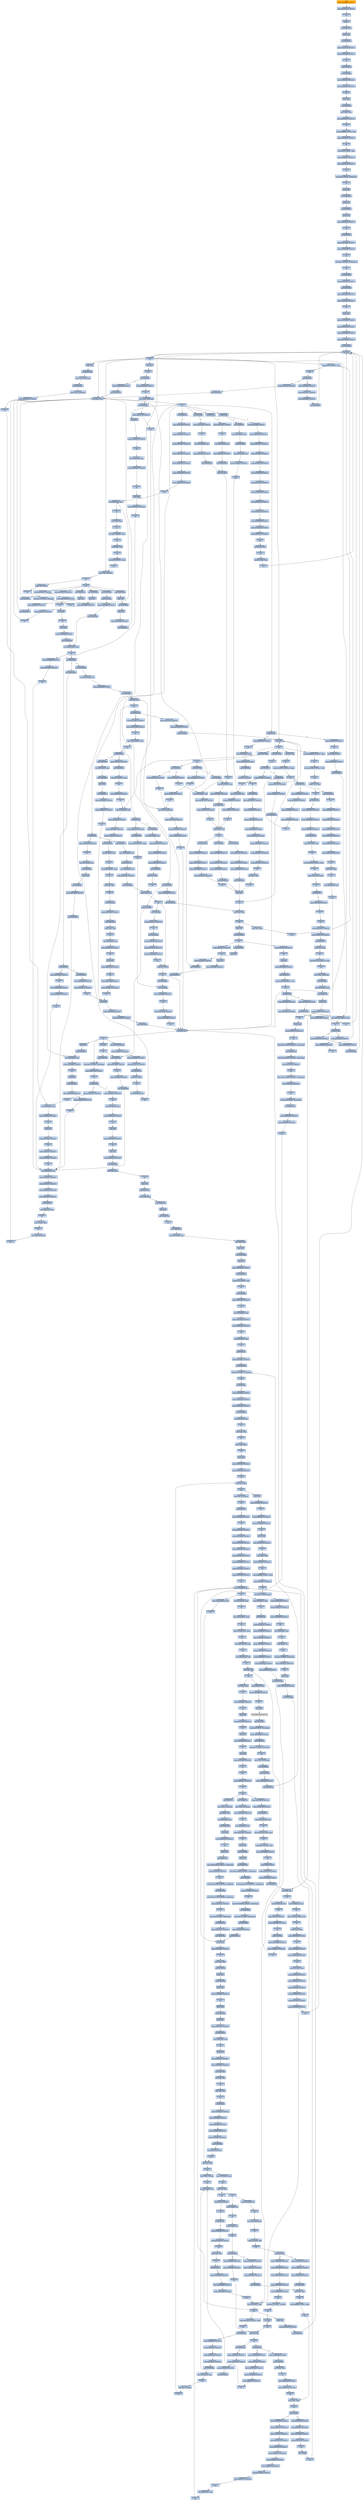 digraph G {
node[shape=rectangle,style=filled,fillcolor=lightsteelblue,color=lightsteelblue]
bgcolor="transparent"
a0x0043b301pushl_0x43b30eUINT32[label="start\npushl $0x43b30e<UINT32>",fillcolor="orange",color="lightgrey"];
a0x0043b306pushl_0x43b31bUINT32[label="0x0043b306\npushl $0x43b31b<UINT32>"];
a0x0043b30bret[label="0x0043b30b\nret"];
a0x0043b31bpusha_[label="0x0043b31b\npusha "];
a0x0043b31cjmp_0x0043b323[label="0x0043b31c\njmp 0x0043b323"];
a0x0043b323pushl_esp[label="0x0043b323\npushl %esp"];
a0x0043b324jmp_0x0043b32c[label="0x0043b324\njmp 0x0043b32c"];
a0x0043b32cpushl_0x43b338UINT32[label="0x0043b32c\npushl $0x43b338<UINT32>"];
a0x0043b331pushl_0x43bad4UINT32[label="0x0043b331\npushl $0x43bad4<UINT32>"];
a0x0043b336ret[label="0x0043b336\nret"];
a0x0043bad4pushl_0x4esp_[label="0x0043bad4\npushl 0x4(%esp)"];
a0x0043bad8jmp_0x0043bae0[label="0x0043bad8\njmp 0x0043bae0"];
a0x0043bae0pushl_0x43baedUINT32[label="0x0043bae0\npushl $0x43baed<UINT32>"];
a0x0043bae5pushl_0x43b613UINT32[label="0x0043bae5\npushl $0x43b613<UINT32>"];
a0x0043baearet[label="0x0043baea\nret"];
a0x0043b613pushl_ebp[label="0x0043b613\npushl %ebp"];
a0x0043b614jmp_0x0043b61c[label="0x0043b614\njmp 0x0043b61c"];
a0x0043b61cmovl_esp_ebp[label="0x0043b61c\nmovl %esp, %ebp"];
a0x0043b61epushl_0x43b626UINT32[label="0x0043b61e\npushl $0x43b626<UINT32>"];
a0x0043b623ret[label="0x0043b623\nret"];
a0x0043b626andl_0xfffffff8UINT8_esp[label="0x0043b626\nandl $0xfffffff8<UINT8>, %esp"];
a0x0043b629pushl_0x43b631UINT32[label="0x0043b629\npushl $0x43b631<UINT32>"];
a0x0043b62eret[label="0x0043b62e\nret"];
a0x0043b631subl_0x24UINT8_esp[label="0x0043b631\nsubl $0x24<UINT8>, %esp"];
a0x0043b634pushl_0x43b641UINT32[label="0x0043b634\npushl $0x43b641<UINT32>"];
a0x0043b639pushl_0x43b140UINT32[label="0x0043b639\npushl $0x43b140<UINT32>"];
a0x0043b63eret[label="0x0043b63e\nret"];
a0x0043b140cmpl_0x0UINT8_0x0043d51b[label="0x0043b140\ncmpl $0x0<UINT8>, 0x0043d51b"];
a0x0043b147ret[label="0x0043b147\nret"];
a0x0043b641pushl_ebx[label="0x0043b641\npushl %ebx"];
a0x0043b642jmp_0x0043b64a[label="0x0043b642\njmp 0x0043b64a"];
a0x0043b64apushl_esi[label="0x0043b64a\npushl %esi"];
a0x0043b64bjmp_0x0043b652[label="0x0043b64b\njmp 0x0043b652"];
a0x0043b652pushl_edi[label="0x0043b652\npushl %edi"];
a0x0043b653pushl_0x43b65bUINT32[label="0x0043b653\npushl $0x43b65b<UINT32>"];
a0x0043b658ret[label="0x0043b658\nret"];
a0x0043b65bjne_0x0043c337[label="0x0043b65b\njne 0x0043c337"];
a0x0043b661pushl_0x43b66dUINT32[label="0x0043b661\npushl $0x43b66d<UINT32>"];
a0x0043b666pushl_0x43b149UINT32[label="0x0043b666\npushl $0x43b149<UINT32>"];
a0x0043b66bret[label="0x0043b66b\nret"];
a0x0043b149movl_0x1UINT32_0x0043d51b[label="0x0043b149\nmovl $0x1<UINT32>, 0x0043d51b"];
a0x0043b153ret[label="0x0043b153\nret"];
a0x0043b66djmp_0x0043b691[label="0x0043b66d\njmp 0x0043b691"];
a0x0043b691pushl_0x43b69cUINT32[label="0x0043b691\npushl $0x43b69c<UINT32>"];
a0x0043b696jmp_0x0043b348[label="0x0043b696\njmp 0x0043b348"];
a0x0043b348pushl_0x43b355UINT32[label="0x0043b348\npushl $0x43b355<UINT32>"];
a0x0043b34dpushl_0x43b363UINT32[label="0x0043b34d\npushl $0x43b363<UINT32>"];
a0x0043b352ret[label="0x0043b352\nret"];
a0x0043b363popl_eax[label="0x0043b363\npopl %eax"];
a0x0043b364pushl_0x43b380UINT32[label="0x0043b364\npushl $0x43b380<UINT32>"];
a0x0043b369pushl_0x43b00eUINT32[label="0x0043b369\npushl $0x43b00e<UINT32>"];
a0x0043b36epushl_0x43b008UINT32[label="0x0043b36e\npushl $0x43b008<UINT32>"];
a0x0043b373pushl_0x43b004UINT32[label="0x0043b373\npushl $0x43b004<UINT32>"];
a0x0043b378jmp_0x0043b000[label="0x0043b378\njmp 0x0043b000"];
a0x0043b000incl_eax[label="0x0043b000\nincl %eax"];
a0x0043b001ret[label="0x0043b001\nret"];
a0x0043b004decl_eax[label="0x0043b004\ndecl %eax"];
a0x0043b005ret[label="0x0043b005\nret"];
a0x0043b008xorw_ax_ax[label="0x0043b008\nxorw %ax, %ax"];
a0x0043b00bret[label="0x0043b00b\nret"];
a0x0043b00ecmpw_0x5a4dUINT16_eax_[label="0x0043b00e\ncmpw $0x5a4d<UINT16>, (%eax)"];
a0x0043b013ret[label="0x0043b013\nret"];
a0x0043b380jne_0x0043c1e1[label="0x0043b380\njne 0x0043c1e1"];
a0x0043c1e1pushl_0x43b380UINT32[label="0x0043c1e1\npushl $0x43b380<UINT32>"];
a0x0043c1e6pushl_0x43b00eUINT32[label="0x0043c1e6\npushl $0x43b00e<UINT32>"];
a0x0043c1ebpushl_0x43b008UINT32[label="0x0043c1eb\npushl $0x43b008<UINT32>"];
a0x0043c1f0pushl_0x43b004UINT32[label="0x0043c1f0\npushl $0x43b004<UINT32>"];
a0x0043c1f5ret[label="0x0043c1f5\nret"];
a0x0043b386jmp_0x0043b38d[label="0x0043b386\njmp 0x0043b38d"];
a0x0043b38dret[label="0x0043b38d\nret"];
a0x0043b69cpushl_0x43b6c5UINT32[label="0x0043b69c\npushl $0x43b6c5<UINT32>"];
a0x0043b6a1pushl_0x43b16dUINT32[label="0x0043b6a1\npushl $0x43b16d<UINT32>"];
a0x0043b6a6pushl_0x43b164UINT32[label="0x0043b6a6\npushl $0x43b164<UINT32>"];
a0x0043b6abpushl_0x43b160UINT32[label="0x0043b6ab\npushl $0x43b160<UINT32>"];
a0x0043b6b0pushl_0x43b15aUINT32[label="0x0043b6b0\npushl $0x43b15a<UINT32>"];
a0x0043b6b5pushl_0x43b156UINT32[label="0x0043b6b5\npushl $0x43b156<UINT32>"];
a0x0043b6baret[label="0x0043b6ba\nret"];
a0x0043b156movl_eax_ebx[label="0x0043b156\nmovl %eax, %ebx"];
a0x0043b158ret[label="0x0043b158\nret"];
a0x0043b15amovl_0x3cebx__esi[label="0x0043b15a\nmovl 0x3c(%ebx), %esi"];
a0x0043b15dret[label="0x0043b15d\nret"];
a0x0043b160addl_ebx_esi[label="0x0043b160\naddl %ebx, %esi"];
a0x0043b162ret[label="0x0043b162\nret"];
a0x0043b164movl_0x80esi__eax[label="0x0043b164\nmovl 0x80(%esi), %eax"];
a0x0043b16aret[label="0x0043b16a\nret"];
a0x0043b16dmovl_0x10eaxebx__eax[label="0x0043b16d\nmovl 0x10(%eax,%ebx), %eax"];
a0x0043b171ret[label="0x0043b171\nret"];
a0x0043b6c5pushl_eaxebx_[label="0x0043b6c5\npushl (%eax,%ebx)"];
a0x0043b6c8pushl_0x43b6cfUINT32[label="0x0043b6c8\npushl $0x43b6cf<UINT32>"];
a0x0043b6cdret[label="0x0043b6cd\nret"];
a0x0043b6cfpushl_0x43b6dcUINT32[label="0x0043b6cf\npushl $0x43b6dc<UINT32>"];
a0x0043b6d4pushl_0x43b390UINT32[label="0x0043b6d4\npushl $0x43b390<UINT32>"];
a0x0043b6d9ret[label="0x0043b6d9\nret"];
a0x0043b390movl_0x4esp__eax[label="0x0043b390\nmovl 0x4(%esp), %eax"];
a0x0043b394pushl_0x43b3b5UINT32[label="0x0043b394\npushl $0x43b3b5<UINT32>"];
a0x0043b399pushl_0x43b024UINT32[label="0x0043b399\npushl $0x43b024<UINT32>"];
a0x0043b39epushl_0x43b01cUINT32[label="0x0043b39e\npushl $0x43b01c<UINT32>"];
a0x0043b3a3pushl_0x43b015UINT32[label="0x0043b3a3\npushl $0x43b015<UINT32>"];
a0x0043b3a8pushl_0x43b004UINT32[label="0x0043b3a8\npushl $0x43b004<UINT32>"];
a0x0043b3adpushl_0x43b000UINT32[label="0x0043b3ad\npushl $0x43b000<UINT32>"];
a0x0043b3b2ret[label="0x0043b3b2\nret"];
a0x0043b015andl_0xffff0000UINT32_eax[label="0x0043b015\nandl $0xffff0000<UINT32>, %eax"];
a0x0043b01aret[label="0x0043b01a\nret"];
a0x0043b01cmovl_0x5a4dUINT32_ecx[label="0x0043b01c\nmovl $0x5a4d<UINT32>, %ecx"];
a0x0043b021ret[label="0x0043b021\nret"];
a0x0043b024cmpw_cx_eax_[label="0x0043b024\ncmpw %cx, (%eax)"];
a0x0043b027ret[label="0x0043b027\nret"];
a0x0043b3b5jne_0x0043c1f6[label="0x0043b3b5\njne 0x0043c1f6"];
a0x0043b3bbpushl_0x43b3d1UINT32[label="0x0043b3bb\npushl $0x43b3d1<UINT32>"];
a0x0043b3c0pushl_0x43b036UINT32[label="0x0043b3c0\npushl $0x43b036<UINT32>"];
a0x0043b3c5pushl_0x43b02eUINT32[label="0x0043b3c5\npushl $0x43b02e<UINT32>"];
a0x0043b3cajmp_0x0043b029[label="0x0043b3ca\njmp 0x0043b029"];
a0x0043b029movl_0x3ceax__ecx[label="0x0043b029\nmovl 0x3c(%eax), %ecx"];
a0x0043b02cret[label="0x0043b02c\nret"];
a0x0043b02emovl_0x4550UINT32_edx[label="0x0043b02e\nmovl $0x4550<UINT32>, %edx"];
a0x0043b033ret[label="0x0043b033\nret"];
a0x0043b036cmpw_dx_eaxecx_[label="0x0043b036\ncmpw %dx, (%eax,%ecx)"];
a0x0043b03aret[label="0x0043b03a\nret"];
a0x0043b3d1jne_0x0043c211[label="0x0043b3d1\njne 0x0043c211"];
a0x0043b3d7pushl_0x43b3dfUINT32[label="0x0043b3d7\npushl $0x43b3df<UINT32>"];
a0x0043b3dcret[label="0x0043b3dc\nret"];
a0x0043b3dfret[label="0x0043b3df\nret"];
a0x0043b6dcpushl_0x43b6f3UINT32[label="0x0043b6dc\npushl $0x43b6f3<UINT32>"];
a0x0043b6e1pushl_0x43b178UINT32[label="0x0043b6e1\npushl $0x43b178<UINT32>"];
a0x0043b6e6jmp_0x0043b174[label="0x0043b6e6\njmp 0x0043b174"];
a0x0043b174movl_eax_edi[label="0x0043b174\nmovl %eax, %edi"];
a0x0043b176ret[label="0x0043b176\nret"];
a0x0043b178movl_0x7373UINT32_eax[label="0x0043b178\nmovl $0x7373<UINT32>, %eax"];
a0x0043b17dret[label="0x0043b17d\nret"];
a0x0043b6f3movw_ax_0x30esp_[label="0x0043b6f3\nmovw %ax, 0x30(%esp)"];
a0x0043b6f8jmp_0x0043b6ff[label="0x0043b6f8\njmp 0x0043b6ff"];
a0x0043b6ffleal_0x24esp__eax[label="0x0043b6ff\nleal 0x24(%esp), %eax"];
a0x0043b703jmp_0x0043b70b[label="0x0043b703\njmp 0x0043b70b"];
a0x0043b70bpushl_eax[label="0x0043b70b\npushl %eax"];
a0x0043b70cpushl_0x43b714UINT32[label="0x0043b70c\npushl $0x43b714<UINT32>"];
a0x0043b711ret[label="0x0043b711\nret"];
a0x0043b714pushl_edi[label="0x0043b714\npushl %edi"];
a0x0043b715pushl_0x43b71dUINT32[label="0x0043b715\npushl $0x43b71d<UINT32>"];
a0x0043b71aret[label="0x0043b71a\nret"];
a0x0043b71dmovl_0x50746547UINT32_0x2cesp_[label="0x0043b71d\nmovl $0x50746547<UINT32>, 0x2c(%esp)"];
a0x0043b725jmp_0x0043b72d[label="0x0043b725\njmp 0x0043b72d"];
a0x0043b72dmovl_0x41636f72UINT32_0x30esp_[label="0x0043b72d\nmovl $0x41636f72<UINT32>, 0x30(%esp)"];
a0x0043b735pushl_0x43b73dUINT32[label="0x0043b735\npushl $0x43b73d<UINT32>"];
a0x0043b73aret[label="0x0043b73a\nret"];
a0x0043b73dmovl_0x65726464UINT32_0x34esp_[label="0x0043b73d\nmovl $0x65726464<UINT32>, 0x34(%esp)"];
a0x0043b745pushl_0x43b74dUINT32[label="0x0043b745\npushl $0x43b74d<UINT32>"];
a0x0043b74aret[label="0x0043b74a\nret"];
a0x0043b74dmovb_0x0UINT8_0x3aesp_[label="0x0043b74d\nmovb $0x0<UINT8>, 0x3a(%esp)"];
a0x0043b752jmp_0x0043b75a[label="0x0043b752\njmp 0x0043b75a"];
a0x0043b75apushl_0x43b766UINT32[label="0x0043b75a\npushl $0x43b766<UINT32>"];
a0x0043b75fpushl_0x43b3e2UINT32[label="0x0043b75f\npushl $0x43b3e2<UINT32>"];
a0x0043b764ret[label="0x0043b764\nret"];
a0x0043b3e2pushl_ebp[label="0x0043b3e2\npushl %ebp"];
a0x0043b3e3pushl_0x43b3ebUINT32[label="0x0043b3e3\npushl $0x43b3eb<UINT32>"];
a0x0043b3e8ret[label="0x0043b3e8\nret"];
a0x0043b3ebmovl_esp_ebp[label="0x0043b3eb\nmovl %esp, %ebp"];
a0x0043b3edjmp_0x0043b3f5[label="0x0043b3ed\njmp 0x0043b3f5"];
a0x0043b3f5pushl_ecx[label="0x0043b3f5\npushl %ecx"];
a0x0043b3f6jmp_0x0043b3fd[label="0x0043b3f6\njmp 0x0043b3fd"];
a0x0043b3fdpushl_ecx[label="0x0043b3fd\npushl %ecx"];
a0x0043b3fepushl_0x43b406UINT32[label="0x0043b3fe\npushl $0x43b406<UINT32>"];
a0x0043b403ret[label="0x0043b403\nret"];
a0x0043b406pushl_ebx[label="0x0043b406\npushl %ebx"];
a0x0043b407jmp_0x0043b40f[label="0x0043b407\njmp 0x0043b40f"];
a0x0043b40fpushl_esi[label="0x0043b40f\npushl %esi"];
a0x0043b410pushl_0x43b41dUINT32[label="0x0043b410\npushl $0x43b41d<UINT32>"];
a0x0043b415jmp_0x0043b03c[label="0x0043b415\njmp 0x0043b03c"];
a0x0043b03cmovl_0x8ebp__esi[label="0x0043b03c\nmovl 0x8(%ebp), %esi"];
a0x0043b03fret[label="0x0043b03f\nret"];
a0x0043b41dpushl_edi[label="0x0043b41d\npushl %edi"];
a0x0043b41epushl_0x43b42fUINT32[label="0x0043b41e\npushl $0x43b42f<UINT32>"];
a0x0043b423pushl_0x43b047UINT32[label="0x0043b423\npushl $0x43b047<UINT32>"];
a0x0043b428jmp_0x0043b042[label="0x0043b428\njmp 0x0043b042"];
a0x0043b042xorl_edi_edi[label="0x0043b042\nxorl %edi, %edi"];
a0x0043b044ret[label="0x0043b044\nret"];
a0x0043b047cmpl_edi_esi[label="0x0043b047\ncmpl %edi, %esi"];
a0x0043b049ret[label="0x0043b049\nret"];
a0x0043b42fje_0x0043c22c[label="0x0043b42f\nje 0x0043c22c"];
a0x0043b435pushl_0x43b455UINT32[label="0x0043b435\npushl $0x43b455<UINT32>"];
a0x0043b43apushl_0x43b05fUINT32[label="0x0043b43a\npushl $0x43b05f<UINT32>"];
a0x0043b43fpushl_0x43b05aUINT32[label="0x0043b43f\npushl $0x43b05a<UINT32>"];
a0x0043b444pushl_0x43b054UINT32[label="0x0043b444\npushl $0x43b054<UINT32>"];
a0x0043b449pushl_0x43b050UINT32[label="0x0043b449\npushl $0x43b050<UINT32>"];
a0x0043b44ejmp_0x0043b04b[label="0x0043b44e\njmp 0x0043b04b"];
a0x0043b04bmovl_0x3cesi__edx[label="0x0043b04b\nmovl 0x3c(%esi), %edx"];
a0x0043b04eret[label="0x0043b04e\nret"];
a0x0043b050addl_esi_edx[label="0x0043b050\naddl %esi, %edx"];
a0x0043b052ret[label="0x0043b052\nret"];
a0x0043b054movl_0x78edx__ecx[label="0x0043b054\nmovl 0x78(%edx), %ecx"];
a0x0043b057ret[label="0x0043b057\nret"];
a0x0043b05aaddl_esi_ecx[label="0x0043b05a\naddl %esi, %ecx"];
a0x0043b05cret[label="0x0043b05c\nret"];
a0x0043b05fcmpl_edi_0x7cedx_[label="0x0043b05f\ncmpl %edi, 0x7c(%edx)"];
a0x0043b062ret[label="0x0043b062\nret"];
a0x0043b455je_0x0043c237[label="0x0043b455\nje 0x0043c237"];
a0x0043b45bpushl_0x43b468UINT32[label="0x0043b45b\npushl $0x43b468<UINT32>"];
a0x0043b460pushl_0x43b064UINT32[label="0x0043b460\npushl $0x43b064<UINT32>"];
a0x0043b465ret[label="0x0043b465\nret"];
a0x0043b064cmpl_esi_ecx[label="0x0043b064\ncmpl %esi, %ecx"];
a0x0043b066ret[label="0x0043b066\nret"];
a0x0043b468jbe_0x0043c242[label="0x0043b468\njbe 0x0043c242"];
a0x0043b46epushl_0x43b480UINT32[label="0x0043b46e\npushl $0x43b480<UINT32>"];
a0x0043b473pushl_0x43b06dUINT32[label="0x0043b473\npushl $0x43b06d<UINT32>"];
a0x0043b478pushl_0x43b068UINT32[label="0x0043b478\npushl $0x43b068<UINT32>"];
a0x0043b47dret[label="0x0043b47d\nret"];
a0x0043b068movl_0xcebp__ebx[label="0x0043b068\nmovl 0xc(%ebp), %ebx"];
a0x0043b06bret[label="0x0043b06b\nret"];
a0x0043b06dcmpl_0x10000UINT32_ebx[label="0x0043b06d\ncmpl $0x10000<UINT32>, %ebx"];
a0x0043b073ret[label="0x0043b073\nret"];
a0x0043b480jae_0x0043c24d[label="0x0043b480\njae 0x0043c24d"];
a0x0043c24dpushl_0x43b4eeUINT32[label="0x0043c24d\npushl $0x43b4ee<UINT32>"];
a0x0043c252pushl_0x43b0aeUINT32[label="0x0043c252\npushl $0x43b0ae<UINT32>"];
a0x0043c257pushl_0x43b0aaUINT32[label="0x0043c257\npushl $0x43b0aa<UINT32>"];
a0x0043c25cpushl_0x43b0a4UINT32[label="0x0043c25c\npushl $0x43b0a4<UINT32>"];
a0x0043c261jmp_0x0043b09e[label="0x0043c261\njmp 0x0043b09e"];
a0x0043b09emovl_0x20ecx__eax[label="0x0043b09e\nmovl 0x20(%ecx), %eax"];
a0x0043b0a1ret[label="0x0043b0a1\nret"];
a0x0043b0a4andl_edi__4ebp_[label="0x0043b0a4\nandl %edi, -4(%ebp)"];
a0x0043b0a7ret[label="0x0043b0a7\nret"];
a0x0043b0aaaddl_esi_eax[label="0x0043b0aa\naddl %esi, %eax"];
a0x0043b0acret[label="0x0043b0ac\nret"];
a0x0043b0aecmpl_edi_0x18ecx_[label="0x0043b0ae\ncmpl %edi, 0x18(%ecx)"];
a0x0043b0b1ret[label="0x0043b0b1\nret"];
a0x0043b4eejbe_0x0043c27e[label="0x0043b4ee\njbe 0x0043c27e"];
a0x0043b4f4pushl_0x43b4fcUINT32[label="0x0043b4f4\npushl $0x43b4fc<UINT32>"];
a0x0043b4f9ret[label="0x0043b4f9\nret"];
a0x0043b4fcpushl_0x43b52cUINT32[label="0x0043b4fc\npushl $0x43b52c<UINT32>"];
a0x0043b501pushl_0x43b0d0UINT32[label="0x0043b501\npushl $0x43b0d0<UINT32>"];
a0x0043b506pushl_0x43b0cbUINT32[label="0x0043b506\npushl $0x43b0cb<UINT32>"];
a0x0043b50bpushl_0x43b0c5UINT32[label="0x0043b50b\npushl $0x43b0c5<UINT32>"];
a0x0043b510pushl_0x43b0c0UINT32[label="0x0043b510\npushl $0x43b0c0<UINT32>"];
a0x0043b515pushl_0x43b050UINT32[label="0x0043b515\npushl $0x43b050<UINT32>"];
a0x0043b51apushl_0x43b0baUINT32[label="0x0043b51a\npushl $0x43b0ba<UINT32>"];
a0x0043b51fpushl_0x43b0b4UINT32[label="0x0043b51f\npushl $0x43b0b4<UINT32>"];
a0x0043b524ret[label="0x0043b524\nret"];
a0x0043b0b4movl__4ebp__edx[label="0x0043b0b4\nmovl -4(%ebp), %edx"];
a0x0043b0b7ret[label="0x0043b0b7\nret"];
a0x0043b0bamovl_eaxedx4__edx[label="0x0043b0ba\nmovl (%eax,%edx,4), %edx"];
a0x0043b0bdret[label="0x0043b0bd\nret"];
a0x0043b0c0movl_ebx__8ebp_[label="0x0043b0c0\nmovl %ebx, -8(%ebp)"];
a0x0043b0c3ret[label="0x0043b0c3\nret"];
a0x0043b0c5movl__8ebp__ebx[label="0x0043b0c5\nmovl -8(%ebp), %ebx"];
a0x0043b0c8ret[label="0x0043b0c8\nret"];
a0x0043b0cbmovb_ebx__bl[label="0x0043b0cb\nmovb (%ebx), %bl"];
a0x0043b0cdret[label="0x0043b0cd\nret"];
a0x0043b0d0cmpb_edx__bl[label="0x0043b0d0\ncmpb (%edx), %bl"];
a0x0043b0d2ret[label="0x0043b0d2\nret"];
a0x0043b52cjne_0x0043c28a[label="0x0043b52c\njne 0x0043c28a"];
a0x0043c28apushl_0x43b5a6UINT32[label="0x0043c28a\npushl $0x43b5a6<UINT32>"];
a0x0043c28fpushl_0x43b102UINT32[label="0x0043c28f\npushl $0x43b102<UINT32>"];
a0x0043c294pushl_0x43b0fcUINT32[label="0x0043c294\npushl $0x43b0fc<UINT32>"];
a0x0043c299jmp_0x0043b0f7[label="0x0043c299\njmp 0x0043b0f7"];
a0x0043b0f7sbbl_edx_edx[label="0x0043b0f7\nsbbl %edx, %edx"];
a0x0043b0f9ret[label="0x0043b0f9\nret"];
a0x0043b0fcsbbl_0xffffffffUINT8_edx[label="0x0043b0fc\nsbbl $0xffffffff<UINT8>, %edx"];
a0x0043b0ffret[label="0x0043b0ff\nret"];
a0x0043b102testl_edx_edx[label="0x0043b102\ntestl %edx, %edx"];
a0x0043b104ret[label="0x0043b104\nret"];
a0x0043b5a6je_0x0043c2d5[label="0x0043b5a6\nje 0x0043c2d5"];
a0x0043b5acpushl_0x43b5c2UINT32[label="0x0043b5ac\npushl $0x43b5c2<UINT32>"];
a0x0043b5b1pushl_0x43b10cUINT32[label="0x0043b5b1\npushl $0x43b10c<UINT32>"];
a0x0043b5b6pushl_0x43b0b4UINT32[label="0x0043b5b6\npushl $0x43b0b4<UINT32>"];
a0x0043b5bbpushl_0x43b106UINT32[label="0x0043b5bb\npushl $0x43b106<UINT32>"];
a0x0043b5c0ret[label="0x0043b5c0\nret"];
a0x0043b106incl__4ebp_[label="0x0043b106\nincl -4(%ebp)"];
a0x0043b109ret[label="0x0043b109\nret"];
a0x0043b10ccmpl_0x18ecx__edx[label="0x0043b10c\ncmpl 0x18(%ecx), %edx"];
a0x0043b10fret[label="0x0043b10f\nret"];
a0x0043b5c2jb_0x0043c309[label="0x0043b5c2\njb 0x0043c309"];
a0x0043c309pushl_0x43b52cUINT32[label="0x0043c309\npushl $0x43b52c<UINT32>"];
a0x0043c30epushl_0x43b0d0UINT32[label="0x0043c30e\npushl $0x43b0d0<UINT32>"];
a0x0043c313pushl_0x43b0cbUINT32[label="0x0043c313\npushl $0x43b0cb<UINT32>"];
a0x0043c318pushl_0x43b0c5UINT32[label="0x0043c318\npushl $0x43b0c5<UINT32>"];
a0x0043c31dpushl_0x43b0c0UINT32[label="0x0043c31d\npushl $0x43b0c0<UINT32>"];
a0x0043c322pushl_0x43b050UINT32[label="0x0043c322\npushl $0x43b050<UINT32>"];
a0x0043c327pushl_0x43b0baUINT32[label="0x0043c327\npushl $0x43b0ba<UINT32>"];
a0x0043c32cpushl_0x43b0b4UINT32[label="0x0043c32c\npushl $0x43b0b4<UINT32>"];
a0x0043c331jmp_0x0043b068[label="0x0043c331\njmp 0x0043b068"];
a0x0043b532pushl_0x43b53fUINT32[label="0x0043b532\npushl $0x43b53f<UINT32>"];
a0x0043b537pushl_0x43b0d4UINT32[label="0x0043b537\npushl $0x43b0d4<UINT32>"];
a0x0043b53cret[label="0x0043b53c\nret"];
a0x0043b0d4testb_bl_bl[label="0x0043b0d4\ntestb %bl, %bl"];
a0x0043b0d6ret[label="0x0043b0d6\nret"];
a0x0043b53fje_0x0043c29f[label="0x0043b53f\nje 0x0043c29f"];
a0x0043b545pushl_0x43b560UINT32[label="0x0043b545\npushl $0x43b560<UINT32>"];
a0x0043b54apushl_0x43b0e3UINT32[label="0x0043b54a\npushl $0x43b0e3<UINT32>"];
a0x0043b54fpushl_0x43b0deUINT32[label="0x0043b54f\npushl $0x43b0de<UINT32>"];
a0x0043b554pushl_0x43b0d9UINT32[label="0x0043b554\npushl $0x43b0d9<UINT32>"];
a0x0043b559pushl_0x43b0c5UINT32[label="0x0043b559\npushl $0x43b0c5<UINT32>"];
a0x0043b55eret[label="0x0043b55e\nret"];
a0x0043b0d9movb_0x1ebx__bl[label="0x0043b0d9\nmovb 0x1(%ebx), %bl"];
a0x0043b0dcret[label="0x0043b0dc\nret"];
a0x0043b0demovb_bl_0xbebp_[label="0x0043b0de\nmovb %bl, 0xb(%ebp)"];
a0x0043b0e1ret[label="0x0043b0e1\nret"];
a0x0043b0e3cmpb_0x1edx__bl[label="0x0043b0e3\ncmpb 0x1(%edx), %bl"];
a0x0043b0e6ret[label="0x0043b0e6\nret"];
a0x0043b560jne_0x0043c2aa[label="0x0043b560\njne 0x0043c2aa"];
a0x0043b566pushl_0x43b582UINT32[label="0x0043b566\npushl $0x43b582<UINT32>"];
a0x0043b56bpushl_0x43b0d4UINT32[label="0x0043b56b\npushl $0x43b0d4<UINT32>"];
a0x0043b570pushl_0x43b0eeUINT32[label="0x0043b570\npushl $0x43b0ee<UINT32>"];
a0x0043b575pushl_0x43b0eeUINT32[label="0x0043b575\npushl $0x43b0ee<UINT32>"];
a0x0043b57apushl_0x43b0e8UINT32[label="0x0043b57a\npushl $0x43b0e8<UINT32>"];
a0x0043b57fret[label="0x0043b57f\nret"];
a0x0043b0e8addl_0x2UINT8__8ebp_[label="0x0043b0e8\naddl $0x2<UINT8>, -8(%ebp)"];
a0x0043b0ecret[label="0x0043b0ec\nret"];
a0x0043b0eeincl_edx[label="0x0043b0ee\nincl %edx"];
a0x0043b0efret[label="0x0043b0ef\nret"];
a0x0043b582jne_0x0043c2c0[label="0x0043b582\njne 0x0043c2c0"];
a0x0043c2c0pushl_0x43b52cUINT32[label="0x0043c2c0\npushl $0x43b52c<UINT32>"];
a0x0043c2c5pushl_0x43b0d0UINT32[label="0x0043c2c5\npushl $0x43b0d0<UINT32>"];
a0x0043c2capushl_0x43b0cbUINT32[label="0x0043c2ca\npushl $0x43b0cb<UINT32>"];
a0x0043c2cfjmp_0x0043b0c5[label="0x0043c2cf\njmp 0x0043b0c5"];
a0x0043c2aapushl_0x43b5a6UINT32[label="0x0043c2aa\npushl $0x43b5a6<UINT32>"];
a0x0043c2afpushl_0x43b102UINT32[label="0x0043c2af\npushl $0x43b102<UINT32>"];
a0x0043c2b4pushl_0x43b0fcUINT32[label="0x0043c2b4\npushl $0x43b0fc<UINT32>"];
a0x0043c2b9jmp_0x0043b0f7[label="0x0043c2b9\njmp 0x0043b0f7"];
a0x0043c29fpushl_0x43b594UINT32[label="0x0043c29f\npushl $0x43b594<UINT32>"];
a0x0043c2a4jmp_0x0043b0f2[label="0x0043c2a4\njmp 0x0043b0f2"];
a0x0043b0f2xorl_edx_edx[label="0x0043b0f2\nxorl %edx, %edx"];
a0x0043b0f4ret[label="0x0043b0f4\nret"];
a0x0043b594pushl_0x43b5a6UINT32[label="0x0043b594\npushl $0x43b5a6<UINT32>"];
a0x0043b599pushl_0x43b102UINT32[label="0x0043b599\npushl $0x43b102<UINT32>"];
a0x0043b59eret[label="0x0043b59e\nret"];
a0x0043c2d5pushl_0x43b5e1UINT32[label="0x0043c2d5\npushl $0x43b5e1<UINT32>"];
a0x0043c2dapushl_0x43b137UINT32[label="0x0043c2da\npushl $0x43b137<UINT32>"];
a0x0043c2dfpushl_0x43b132UINT32[label="0x0043c2df\npushl $0x43b132<UINT32>"];
a0x0043c2e4pushl_0x43b12dUINT32[label="0x0043c2e4\npushl $0x43b12d<UINT32>"];
a0x0043c2e9pushl_0x43b128UINT32[label="0x0043c2e9\npushl $0x43b128<UINT32>"];
a0x0043c2eepushl_0x43b121UINT32[label="0x0043c2ee\npushl $0x43b121<UINT32>"];
a0x0043c2f3pushl_0x43b11bUINT32[label="0x0043c2f3\npushl $0x43b11b<UINT32>"];
a0x0043c2f8pushl_0x43b116UINT32[label="0x0043c2f8\npushl $0x43b116<UINT32>"];
a0x0043c2fdpushl_0x43b0b4UINT32[label="0x0043c2fd\npushl $0x43b0b4<UINT32>"];
a0x0043c302pushl_0x43b111UINT32[label="0x0043c302\npushl $0x43b111<UINT32>"];
a0x0043c307ret[label="0x0043c307\nret"];
a0x0043b111movl_0x24ecx__eax[label="0x0043b111\nmovl 0x24(%ecx), %eax"];
a0x0043b114ret[label="0x0043b114\nret"];
a0x0043b116movl_0x1cecx__ecx[label="0x0043b116\nmovl 0x1c(%ecx), %ecx"];
a0x0043b119ret[label="0x0043b119\nret"];
a0x0043b11bleal_eaxedx2__eax[label="0x0043b11b\nleal (%eax,%edx,2), %eax"];
a0x0043b11eret[label="0x0043b11e\nret"];
a0x0043b121movzwl_eaxesi__eax[label="0x0043b121\nmovzwl (%eax,%esi), %eax"];
a0x0043b125ret[label="0x0043b125\nret"];
a0x0043b128leal_ecxeax4__eax[label="0x0043b128\nleal (%ecx,%eax,4), %eax"];
a0x0043b12bret[label="0x0043b12b\nret"];
a0x0043b12dmovl_eaxesi__edi[label="0x0043b12d\nmovl (%eax,%esi), %edi"];
a0x0043b130ret[label="0x0043b130\nret"];
a0x0043b132addl_esi_edi[label="0x0043b132\naddl %esi, %edi"];
a0x0043b134ret[label="0x0043b134\nret"];
a0x0043b137movl_edi_eax[label="0x0043b137\nmovl %edi, %eax"];
a0x0043b139ret[label="0x0043b139\nret"];
a0x0043b5e1pushl_0x43b5eeUINT32[label="0x0043b5e1\npushl $0x43b5ee<UINT32>"];
a0x0043b5e6ret[label="0x0043b5e6\nret"];
a0x0043b5eepopl_edi[label="0x0043b5ee\npopl %edi"];
a0x0043b5efpushl_0x43b5f6UINT32[label="0x0043b5ef\npushl $0x43b5f6<UINT32>"];
a0x0043b5f4ret[label="0x0043b5f4\nret"];
a0x0043b5f6popl_esi[label="0x0043b5f6\npopl %esi"];
a0x0043b5f7pushl_0x43b5ffUINT32[label="0x0043b5f7\npushl $0x43b5ff<UINT32>"];
a0x0043b5fcret[label="0x0043b5fc\nret"];
a0x0043b5ffpopl_ebx[label="0x0043b5ff\npopl %ebx"];
a0x0043b600pushl_0x43b608UINT32[label="0x0043b600\npushl $0x43b608<UINT32>"];
a0x0043b605ret[label="0x0043b605\nret"];
a0x0043b608leave_[label="0x0043b608\nleave "];
a0x0043b609pushl_0x43b611UINT32[label="0x0043b609\npushl $0x43b611<UINT32>"];
a0x0043b60eret[label="0x0043b60e\nret"];
a0x0043b611ret[label="0x0043b611\nret"];
a0x0043b766jmp_0x0043b775[label="0x0043b766\njmp 0x0043b775"];
a0x0043b775movl_eax_0x28esp_[label="0x0043b775\nmovl %eax, 0x28(%esp)"];
a0x0043b779jmp_0x0043b780[label="0x0043b779\njmp 0x0043b780"];
a0x0043b780leal_0x2cesp__eax[label="0x0043b780\nleal 0x2c(%esp), %eax"];
a0x0043b784jmp_0x0043b78b[label="0x0043b784\njmp 0x0043b78b"];
a0x0043b78bpushl_eax[label="0x0043b78b\npushl %eax"];
a0x0043b78cpushl_0x43b794UINT32[label="0x0043b78c\npushl $0x43b794<UINT32>"];
a0x0043b791ret[label="0x0043b791\nret"];
a0x0043b794pushl_edi[label="0x0043b794\npushl %edi"];
a0x0043b795jmp_0x0043b79c[label="0x0043b795\njmp 0x0043b79c"];
a0x0043b79cmovl_0x64616f4cUINT32_0x34esp_[label="0x0043b79c\nmovl $0x64616f4c<UINT32>, 0x34(%esp)"];
a0x0043b7a4pushl_0x43b7abUINT32[label="0x0043b7a4\npushl $0x43b7ab<UINT32>"];
a0x0043b7a9ret[label="0x0043b7a9\nret"];
a0x0043b7abmovl_0x7262694cUINT32_0x38esp_[label="0x0043b7ab\nmovl $0x7262694c<UINT32>, 0x38(%esp)"];
a0x0043b7b3jmp_0x0043b7ba[label="0x0043b7b3\njmp 0x0043b7ba"];
a0x0043b7bamovl_0x41797261UINT32_0x3cesp_[label="0x0043b7ba\nmovl $0x41797261<UINT32>, 0x3c(%esp)"];
a0x0043b7c2pushl_0x43b7caUINT32[label="0x0043b7c2\npushl $0x43b7ca<UINT32>"];
a0x0043b7c7ret[label="0x0043b7c7\nret"];
a0x0043b7camovb_0x0UINT8_0x40esp_[label="0x0043b7ca\nmovb $0x0<UINT8>, 0x40(%esp)"];
a0x0043b7cfjmp_0x0043b7d6[label="0x0043b7cf\njmp 0x0043b7d6"];
a0x0043b7d6pushl_0x43b7e1UINT32[label="0x0043b7d6\npushl $0x43b7e1<UINT32>"];
a0x0043b7dbjmp_0x0043b3e2[label="0x0043b7db\njmp 0x0043b3e2"];
a0x0043b7e1jmp_0x0043b7f0[label="0x0043b7e1\njmp 0x0043b7f0"];
a0x0043b7f0movl_eax_0x2cesp_[label="0x0043b7f0\nmovl %eax, 0x2c(%esp)"];
a0x0043b7f4pushl_0x43b7fcUINT32[label="0x0043b7f4\npushl $0x43b7fc<UINT32>"];
a0x0043b7f9ret[label="0x0043b7f9\nret"];
a0x0043b7fcleal_0x34esp__eax[label="0x0043b7fc\nleal 0x34(%esp), %eax"];
a0x0043b800pushl_0x43b807UINT32[label="0x0043b800\npushl $0x43b807<UINT32>"];
a0x0043b805ret[label="0x0043b805\nret"];
a0x0043b807pushl_eax[label="0x0043b807\npushl %eax"];
a0x0043b808jmp_0x0043b80f[label="0x0043b808\njmp 0x0043b80f"];
a0x0043b80fpushl_edi[label="0x0043b80f\npushl %edi"];
a0x0043b810jmp_0x0043b818[label="0x0043b810\njmp 0x0043b818"];
a0x0043b818movl_0x74726956UINT32_0x3cesp_[label="0x0043b818\nmovl $0x74726956<UINT32>, 0x3c(%esp)"];
a0x0043b820jmp_0x0043b827[label="0x0043b820\njmp 0x0043b827"];
a0x0043b827movl_0x416c6175UINT32_0x40esp_[label="0x0043b827\nmovl $0x416c6175<UINT32>, 0x40(%esp)"];
a0x0043b82fpushl_0x43b836UINT32[label="0x0043b82f\npushl $0x43b836<UINT32>"];
a0x0043b834ret[label="0x0043b834\nret"];
a0x0043b836movl_0x636f6c6cUINT32_0x44esp_[label="0x0043b836\nmovl $0x636f6c6c<UINT32>, 0x44(%esp)"];
a0x0043b83ejmp_0x0043b845[label="0x0043b83e\njmp 0x0043b845"];
a0x0043b845movb_0x0UINT8_0x48esp_[label="0x0043b845\nmovb $0x0<UINT8>, 0x48(%esp)"];
a0x0043b84ajmp_0x0043b852[label="0x0043b84a\njmp 0x0043b852"];
a0x0043b852pushl_0x43b85dUINT32[label="0x0043b852\npushl $0x43b85d<UINT32>"];
a0x0043b857jmp_0x0043b3e2[label="0x0043b857\njmp 0x0043b3e2"];
a0x0043b85dpushl_0x43b876UINT32[label="0x0043b85d\npushl $0x43b876<UINT32>"];
a0x0043b862pushl_0x43b186UINT32[label="0x0043b862\npushl $0x43b186<UINT32>"];
a0x0043b867jmp_0x0043b17f[label="0x0043b867\njmp 0x0043b17f"];
a0x0043b17fmovzwl_0x14esi__ecx[label="0x0043b17f\nmovzwl 0x14(%esi), %ecx"];
a0x0043b183ret[label="0x0043b183\nret"];
a0x0043b186movl_0x74ecxesi__esi[label="0x0043b186\nmovl 0x74(%ecx,%esi), %esi"];
a0x0043b18aret[label="0x0043b18a\nret"];
a0x0043b876addl_0x1cUINT8_esp[label="0x0043b876\naddl $0x1c<UINT8>, %esp"];
a0x0043b879pushl_0x43b880UINT32[label="0x0043b879\npushl $0x43b880<UINT32>"];
a0x0043b87eret[label="0x0043b87e\nret"];
a0x0043b880pushl_0x40UINT8[label="0x0043b880\npushl $0x40<UINT8>"];
a0x0043b882pushl_0x43b893UINT32[label="0x0043b882\npushl $0x43b893<UINT32>"];
a0x0043b887pushl_0x43b18cUINT32[label="0x0043b887\npushl $0x43b18c<UINT32>"];
a0x0043b88cjmp_0x0043b160[label="0x0043b88c\njmp 0x0043b160"];
a0x0043b18cmovl_0x54esi__edi[label="0x0043b18c\nmovl 0x54(%esi), %edi"];
a0x0043b18fret[label="0x0043b18f\nret"];
a0x0043b893pushl_0x1000UINT32[label="0x0043b893\npushl $0x1000<UINT32>"];
a0x0043b898pushl_0x43b8a0UINT32[label="0x0043b898\npushl $0x43b8a0<UINT32>"];
a0x0043b89dret[label="0x0043b89d\nret"];
a0x0043b8a0pushl_0x1cesi_[label="0x0043b8a0\npushl 0x1c(%esi)"];
a0x0043b8a3pushl_0x43b8b0UINT32[label="0x0043b8a3\npushl $0x43b8b0<UINT32>"];
a0x0043b8a8pushl_0x43b132UINT32[label="0x0043b8a8\npushl $0x43b132<UINT32>"];
a0x0043b8adret[label="0x0043b8ad\nret"];
a0x0043b8b0pushl_0x0UINT8[label="0x0043b8b0\npushl $0x0<UINT8>"];
a0x0043b8b2pushl_0x43b8b9UINT32[label="0x0043b8b2\npushl $0x43b8b9<UINT32>"];
a0x0043b8b7ret[label="0x0043b8b7\nret"];
a0x0043b8b9call_eax[label="0x0043b8b9\ncall %eax"];
VirtualAlloc_kernel32_dll[label="VirtualAlloc@kernel32.dll",fillcolor="lightgrey",color="lightgrey"];
a0x0043b8bbjmp_0x0043b8c2[label="0x0043b8bb\njmp 0x0043b8c2"];
a0x0043b8c2andl_0x0UINT8_0x10esp_[label="0x0043b8c2\nandl $0x0<UINT8>, 0x10(%esp)"];
a0x0043b8c7pushl_0x43b8d4UINT32[label="0x0043b8c7\npushl $0x43b8d4<UINT32>"];
a0x0043b8ccjmp_0x0043b191[label="0x0043b8cc\njmp 0x0043b191"];
a0x0043b191cmpl_0x0UINT8_0x20esi_[label="0x0043b191\ncmpl $0x0<UINT8>, 0x20(%esi)"];
a0x0043b195ret[label="0x0043b195\nret"];
a0x0043b8d4movl_eax_0x14esp_[label="0x0043b8d4\nmovl %eax, 0x14(%esp)"];
a0x0043b8d8jmp_0x0043b8df[label="0x0043b8d8\njmp 0x0043b8df"];
a0x0043b8dfjbe_0x0043c33d[label="0x0043b8df\njbe 0x0043c33d"];
a0x0043b8e5pushl_0x43b8f1UINT32[label="0x0043b8e5\npushl $0x43b8f1<UINT32>"];
a0x0043b8eajmp_0x0043b198[label="0x0043b8ea\njmp 0x0043b198"];
a0x0043b198cmpl_0x0UINT8_0x8edi_[label="0x0043b198\ncmpl $0x0<UINT8>, 0x8(%edi)"];
a0x0043b19cret[label="0x0043b19c\nret"];
a0x0043b8f1je_0x0043c34d[label="0x0043b8f1\nje 0x0043c34d"];
a0x0043b8f7pushl_0x43b90eUINT32[label="0x0043b8f7\npushl $0x43b90e<UINT32>"];
a0x0043b8fcpushl_0x43b1a9UINT32[label="0x0043b8fc\npushl $0x43b1a9<UINT32>"];
a0x0043b901pushl_0x43b1a4UINT32[label="0x0043b901\npushl $0x43b1a4<UINT32>"];
a0x0043b906jmp_0x0043b19e[label="0x0043b906\njmp 0x0043b19e"];
a0x0043b19emovl_0x4edi__ecx[label="0x0043b19e\nmovl 0x4(%edi), %ecx"];
a0x0043b1a1ret[label="0x0043b1a1\nret"];
a0x0043b1a4addl_eax_ecx[label="0x0043b1a4\naddl %eax, %ecx"];
a0x0043b1a6ret[label="0x0043b1a6\nret"];
a0x0043b1a9movl_edi__eax[label="0x0043b1a9\nmovl (%edi), %eax"];
a0x0043b1abret[label="0x0043b1ab\nret"];
a0x0043b90epushl_ecx[label="0x0043b90e\npushl %ecx"];
a0x0043b90fpushl_0x43b91cUINT32[label="0x0043b90f\npushl $0x43b91c<UINT32>"];
a0x0043b914pushl_0x43b0aaUINT32[label="0x0043b914\npushl $0x43b0aa<UINT32>"];
a0x0043b919ret[label="0x0043b919\nret"];
a0x0043b91cpushl_eax[label="0x0043b91c\npushl %eax"];
a0x0043b91dpushl_0x43b925UINT32[label="0x0043b91d\npushl $0x43b925<UINT32>"];
a0x0043b922ret[label="0x0043b922\nret"];
a0x0043b925pushl_0x43b932UINT32[label="0x0043b925\npushl $0x43b932<UINT32>"];
a0x0043b92apushl_0x43bc06UINT32[label="0x0043b92a\npushl $0x43bc06<UINT32>"];
a0x0043b92fret[label="0x0043b92f\nret"];
a0x0043bc06pushl_ebp[label="0x0043bc06\npushl %ebp"];
a0x0043bc07pushl_0x43bc0eUINT32[label="0x0043bc07\npushl $0x43bc0e<UINT32>"];
a0x0043bc0cret[label="0x0043bc0c\nret"];
a0x0043bc0emovl_esp_ebp[label="0x0043bc0e\nmovl %esp, %ebp"];
a0x0043bc10pushl_0x43bc17UINT32[label="0x0043bc10\npushl $0x43bc17<UINT32>"];
a0x0043bc15ret[label="0x0043bc15\nret"];
a0x0043bc17andl_0xfffffff8UINT8_esp[label="0x0043bc17\nandl $0xfffffff8<UINT8>, %esp"];
a0x0043bc1apushl_0x43bc22UINT32[label="0x0043bc1a\npushl $0x43bc22<UINT32>"];
a0x0043bc1fret[label="0x0043bc1f\nret"];
a0x0043bc22subl_0x1cUINT8_esp[label="0x0043bc22\nsubl $0x1c<UINT8>, %esp"];
a0x0043bc25pushl_0x43bc36UINT32[label="0x0043bc25\npushl $0x43bc36<UINT32>"];
a0x0043bc2apushl_0x43b275UINT32[label="0x0043bc2a\npushl $0x43b275<UINT32>"];
a0x0043bc2fpushl_0x43b270UINT32[label="0x0043bc2f\npushl $0x43b270<UINT32>"];
a0x0043bc34ret[label="0x0043bc34\nret"];
a0x0043b270movl_0x8ebp__eax[label="0x0043b270\nmovl 0x8(%ebp), %eax"];
a0x0043b273ret[label="0x0043b273\nret"];
a0x0043b275movb_eax__cl[label="0x0043b275\nmovb (%eax), %cl"];
a0x0043b277ret[label="0x0043b277\nret"];
a0x0043bc36andl_0x0UINT8_0x18esp_[label="0x0043bc36\nandl $0x0<UINT8>, 0x18(%esp)"];
a0x0043bc3bpushl_0x43bc43UINT32[label="0x0043bc3b\npushl $0x43bc43<UINT32>"];
a0x0043bc40ret[label="0x0043bc40\nret"];
a0x0043bc43pushl_ebx[label="0x0043bc43\npushl %ebx"];
a0x0043bc44pushl_0x43bc50UINT32[label="0x0043bc44\npushl $0x43bc50<UINT32>"];
a0x0043bc49jmp_0x0043b068[label="0x0043bc49\njmp 0x0043b068"];
a0x0043bc50pushl_esi[label="0x0043bc50\npushl %esi"];
a0x0043bc51pushl_0x43bc5dUINT32[label="0x0043bc51\npushl $0x43bc5d<UINT32>"];
a0x0043bc56jmp_0x0043b25d[label="0x0043bc56\njmp 0x0043b25d"];
a0x0043b25dxorl_esi_esi[label="0x0043b25d\nxorl %esi, %esi"];
a0x0043b25fret[label="0x0043b25f\nret"];
a0x0043bc5dandl_esi_0x10esp_[label="0x0043bc5d\nandl %esi, 0x10(%esp)"];
a0x0043bc61pushl_0x43bc77UINT32[label="0x0043bc61\npushl $0x43bc77<UINT32>"];
a0x0043bc66pushl_0x43b000UINT32[label="0x0043bc66\npushl $0x43b000<UINT32>"];
a0x0043bc6bpushl_0x43b27eUINT32[label="0x0043bc6b\npushl $0x43b27e<UINT32>"];
a0x0043bc70jmp_0x0043b27a[label="0x0043bc70\njmp 0x0043b27a"];
a0x0043b27amovb_cl_ebx_[label="0x0043b27a\nmovb %cl, (%ebx)"];
a0x0043b27cret[label="0x0043b27c\nret"];
a0x0043b27eleal_0x1ebx__ecx[label="0x0043b27e\nleal 0x1(%ebx), %ecx"];
a0x0043b281ret[label="0x0043b281\nret"];
a0x0043bc77pushl_edi[label="0x0043bc77\npushl %edi"];
a0x0043bc78jmp_0x0043bc80[label="0x0043bc78\njmp 0x0043bc80"];
a0x0043bc80movl_ecx_0x1cesp_[label="0x0043bc80\nmovl %ecx, 0x1c(%esp)"];
a0x0043bc84jmp_0x0043bc8c[label="0x0043bc84\njmp 0x0043bc8c"];
a0x0043bc8cmovl_eax_0x18esp_[label="0x0043bc8c\nmovl %eax, 0x18(%esp)"];
a0x0043bc90pushl_0x43bc97UINT32[label="0x0043bc90\npushl $0x43bc97<UINT32>"];
a0x0043bc95ret[label="0x0043bc95\nret"];
a0x0043bc97leal_0x18esp__eax[label="0x0043bc97\nleal 0x18(%esp), %eax"];
a0x0043bc9bpushl_0x43bca2UINT32[label="0x0043bc9b\npushl $0x43bca2<UINT32>"];
a0x0043bca0ret[label="0x0043bca0\nret"];
a0x0043bca2pushl_eax[label="0x0043bca2\npushl %eax"];
a0x0043bca3pushl_0x43bcaaUINT32[label="0x0043bca3\npushl $0x43bcaa<UINT32>"];
a0x0043bca8ret[label="0x0043bca8\nret"];
a0x0043bcaapushl_0x43bcb7UINT32[label="0x0043bcaa\npushl $0x43bcb7<UINT32>"];
a0x0043bcafpushl_0x43bb05UINT32[label="0x0043bcaf\npushl $0x43bb05<UINT32>"];
a0x0043bcb4ret[label="0x0043bcb4\nret"];
a0x0043bb05movl_0x4esp__ecx[label="0x0043bb05\nmovl 0x4(%esp), %ecx"];
a0x0043bb09pushl_0x43bb25UINT32[label="0x0043bb09\npushl $0x43bb25<UINT32>"];
a0x0043bb0epushl_0x43b221UINT32[label="0x0043bb0e\npushl $0x43b221<UINT32>"];
a0x0043bb13pushl_0x43b21bUINT32[label="0x0043bb13\npushl $0x43b21b<UINT32>"];
a0x0043bb18pushl_0x43b216UINT32[label="0x0043bb18\npushl $0x43b216<UINT32>"];
a0x0043bb1djmp_0x0043b211[label="0x0043bb1d\njmp 0x0043b211"];
a0x0043b211movl_0xcecx__eax[label="0x0043b211\nmovl 0xc(%ecx), %eax"];
a0x0043b214ret[label="0x0043b214\nret"];
a0x0043b216leal__1eax__edx[label="0x0043b216\nleal -1(%eax), %edx"];
a0x0043b219ret[label="0x0043b219\nret"];
a0x0043b21bmovl_edx_0xcecx_[label="0x0043b21b\nmovl %edx, 0xc(%ecx)"];
a0x0043b21eret[label="0x0043b21e\nret"];
a0x0043b221testl_eax_eax[label="0x0043b221\ntestl %eax, %eax"];
a0x0043b223ret[label="0x0043b223\nret"];
a0x0043bb25jne_0x0043c3e4[label="0x0043bb25\njne 0x0043c3e4"];
a0x0043bb2bpushl_0x43bb6fUINT32[label="0x0043bb2b\npushl $0x43bb6f<UINT32>"];
a0x0043bb30pushl_0x43b22fUINT32[label="0x0043bb30\npushl $0x43b22f<UINT32>"];
a0x0043bb35pushl_0x43b257UINT32[label="0x0043bb35\npushl $0x43b257<UINT32>"];
a0x0043bb3apushl_0x43b252UINT32[label="0x0043bb3a\npushl $0x43b252<UINT32>"];
a0x0043bb3fpushl_0x43b24dUINT32[label="0x0043bb3f\npushl $0x43b24d<UINT32>"];
a0x0043bb44pushl_0x43b249UINT32[label="0x0043bb44\npushl $0x43b249<UINT32>"];
a0x0043bb49pushl_0x43b243UINT32[label="0x0043bb49\npushl $0x43b243<UINT32>"];
a0x0043bb4epushl_0x43b239UINT32[label="0x0043bb4e\npushl $0x43b239<UINT32>"];
a0x0043bb53pushl_0x43b235UINT32[label="0x0043bb53\npushl $0x43b235<UINT32>"];
a0x0043bb58pushl_0x43b22fUINT32[label="0x0043bb58\npushl $0x43b22f<UINT32>"];
a0x0043bb5dpushl_0x43b000UINT32[label="0x0043bb5d\npushl $0x43b000<UINT32>"];
a0x0043bb62pushl_0x43b229UINT32[label="0x0043bb62\npushl $0x43b229<UINT32>"];
a0x0043bb67pushl_0x43b225UINT32[label="0x0043bb67\npushl $0x43b225<UINT32>"];
a0x0043bb6cret[label="0x0043bb6c\nret"];
a0x0043b225movl_ecx__eax[label="0x0043b225\nmovl (%ecx), %eax"];
a0x0043b227ret[label="0x0043b227\nret"];
a0x0043b229movzbl_eax__edx[label="0x0043b229\nmovzbl (%eax), %edx"];
a0x0043b22cret[label="0x0043b22c\nret"];
a0x0043b22fmovl_edx_0x8ecx_[label="0x0043b22f\nmovl %edx, 0x8(%ecx)"];
a0x0043b232ret[label="0x0043b232\nret"];
a0x0043b235movl_eax_ecx_[label="0x0043b235\nmovl %eax, (%ecx)"];
a0x0043b237ret[label="0x0043b237\nret"];
a0x0043b239movl_0x7UINT32_0xcecx_[label="0x0043b239\nmovl $0x7<UINT32>, 0xc(%ecx)"];
a0x0043b240ret[label="0x0043b240\nret"];
a0x0043b243movl_0x8ecx__edx[label="0x0043b243\nmovl 0x8(%ecx), %edx"];
a0x0043b246ret[label="0x0043b246\nret"];
a0x0043b249movl_edx_eax[label="0x0043b249\nmovl %edx, %eax"];
a0x0043b24bret[label="0x0043b24b\nret"];
a0x0043b24dshrl_0x7UINT8_eax[label="0x0043b24d\nshrl $0x7<UINT8>, %eax"];
a0x0043b250ret[label="0x0043b250\nret"];
a0x0043b252addl_edx_edx[label="0x0043b252\naddl %edx, %edx"];
a0x0043b254ret[label="0x0043b254\nret"];
a0x0043b257andl_0x1UINT8_eax[label="0x0043b257\nandl $0x1<UINT8>, %eax"];
a0x0043b25aret[label="0x0043b25a\nret"];
a0x0043bb6fret[label="0x0043bb6f\nret"];
a0x0043bcb7jmp_0x0043bcc5[label="0x0043bcb7\njmp 0x0043bcc5"];
a0x0043bcc5popl_ecx[label="0x0043bcc5\npopl %ecx"];
a0x0043bcc6pushl_0x43bcd3UINT32[label="0x0043bcc6\npushl $0x43bcd3<UINT32>"];
a0x0043bccbjmp_0x0043b221[label="0x0043bccb\njmp 0x0043b221"];
a0x0043bcd3je_0x0043c40f[label="0x0043bcd3\nje 0x0043c40f"];
a0x0043c40fjmp_0x0043c14c[label="0x0043c40f\njmp 0x0043c14c"];
a0x0043c14cmovl_0x18esp__eax[label="0x0043c14c\nmovl 0x18(%esp), %eax"];
a0x0043c150jmp_0x0043c157[label="0x0043c150\njmp 0x0043c157"];
a0x0043c157movl_0x1cesp__ecx[label="0x0043c157\nmovl 0x1c(%esp), %ecx"];
a0x0043c15bpushl_0x43c167UINT32[label="0x0043c15b\npushl $0x43c167<UINT32>"];
a0x0043c160jmp_0x0043b290[label="0x0043c160\njmp 0x0043b290"];
a0x0043b290movb_eax__al[label="0x0043b290\nmovb (%eax), %al"];
a0x0043b292ret[label="0x0043b292\nret"];
a0x0043c167incl_0x1cesp_[label="0x0043c167\nincl 0x1c(%esp)"];
a0x0043c16bpushl_0x43c172UINT32[label="0x0043c16b\npushl $0x43c172<UINT32>"];
a0x0043c170ret[label="0x0043c170\nret"];
a0x0043c172incl_0x18esp_[label="0x0043c172\nincl 0x18(%esp)"];
a0x0043c176pushl_0x43c188UINT32[label="0x0043c176\npushl $0x43c188<UINT32>"];
a0x0043c17bpushl_0x43b25dUINT32[label="0x0043c17b\npushl $0x43b25d<UINT32>"];
a0x0043c180pushl_0x43b294UINT32[label="0x0043c180\npushl $0x43b294<UINT32>"];
a0x0043c185ret[label="0x0043c185\nret"];
a0x0043b294movb_al_ecx_[label="0x0043b294\nmovb %al, (%ecx)"];
a0x0043b296ret[label="0x0043b296\nret"];
a0x0043c188cmpl_0x0UINT8_0x14esp_[label="0x0043c188\ncmpl $0x0<UINT8>, 0x14(%esp)"];
a0x0043c18dpushl_0x43c195UINT32[label="0x0043c18d\npushl $0x43c195<UINT32>"];
a0x0043c192ret[label="0x0043c192\nret"];
a0x0043c195je_0x0043c4a8[label="0x0043c195\nje 0x0043c4a8"];
a0x0043c4a8pushl_0x43bc97UINT32[label="0x0043c4a8\npushl $0x43bc97<UINT32>"];
a0x0043c4adret[label="0x0043c4ad\nret"];
a0x0043c3e4pushl_0x43bb6fUINT32[label="0x0043c3e4\npushl $0x43bb6f<UINT32>"];
a0x0043c3e9pushl_0x43b22fUINT32[label="0x0043c3e9\npushl $0x43b22f<UINT32>"];
a0x0043c3eepushl_0x43b257UINT32[label="0x0043c3ee\npushl $0x43b257<UINT32>"];
a0x0043c3f3pushl_0x43b252UINT32[label="0x0043c3f3\npushl $0x43b252<UINT32>"];
a0x0043c3f8pushl_0x43b24dUINT32[label="0x0043c3f8\npushl $0x43b24d<UINT32>"];
a0x0043c3fdpushl_0x43b249UINT32[label="0x0043c3fd\npushl $0x43b249<UINT32>"];
a0x0043c402pushl_0x43b243UINT32[label="0x0043c402\npushl $0x43b243<UINT32>"];
a0x0043c407ret[label="0x0043c407\nret"];
a0x0043bcd9pushl_0x43bce0UINT32[label="0x0043bcd9\npushl $0x43bce0<UINT32>"];
a0x0043bcderet[label="0x0043bcde\nret"];
a0x0043bce0leal_0x18esp__eax[label="0x0043bce0\nleal 0x18(%esp), %eax"];
a0x0043bce4jmp_0x0043bceb[label="0x0043bce4\njmp 0x0043bceb"];
a0x0043bcebpushl_eax[label="0x0043bceb\npushl %eax"];
a0x0043bcecjmp_0x0043bcf4[label="0x0043bcec\njmp 0x0043bcf4"];
a0x0043bcf4pushl_0x43bcffUINT32[label="0x0043bcf4\npushl $0x43bcff<UINT32>"];
a0x0043bcf9jmp_0x0043bb05[label="0x0043bcf9\njmp 0x0043bb05"];
a0x0043bcffpushl_0x43bd14UINT32[label="0x0043bcff\npushl $0x43bd14<UINT32>"];
a0x0043bd04jmp_0x0043b221[label="0x0043bd04\njmp 0x0043b221"];
a0x0043bd14popl_ecx[label="0x0043bd14\npopl %ecx"];
a0x0043bd15pushl_0x43bd1cUINT32[label="0x0043bd15\npushl $0x43bd1c<UINT32>"];
a0x0043bd1aret[label="0x0043bd1a\nret"];
a0x0043bd1cleal_0x18esp__eax[label="0x0043bd1c\nleal 0x18(%esp), %eax"];
a0x0043bd20pushl_0x43bd27UINT32[label="0x0043bd20\npushl $0x43bd27<UINT32>"];
a0x0043bd25ret[label="0x0043bd25\nret"];
a0x0043bd27pushl_eax[label="0x0043bd27\npushl %eax"];
a0x0043bd28pushl_0x43bd30UINT32[label="0x0043bd28\npushl $0x43bd30<UINT32>"];
a0x0043bd2dret[label="0x0043bd2d\nret"];
a0x0043bd30je_0x0043c415[label="0x0043bd30\nje 0x0043c415"];
a0x0043bd36pushl_0x43bd3eUINT32[label="0x0043bd36\npushl $0x43bd3e<UINT32>"];
a0x0043bd3bret[label="0x0043bd3b\nret"];
a0x0043bd3epushl_0x43bd4aUINT32[label="0x0043bd3e\npushl $0x43bd4a<UINT32>"];
a0x0043bd43pushl_0x43bb05UINT32[label="0x0043bd43\npushl $0x43bb05<UINT32>"];
a0x0043bd48ret[label="0x0043bd48\nret"];
a0x0043bd4ajmp_0x0043bd59[label="0x0043bd4a\njmp 0x0043bd59"];
a0x0043bd59popl_ecx[label="0x0043bd59\npopl %ecx"];
a0x0043bd5apushl_0x43bd67UINT32[label="0x0043bd5a\npushl $0x43bd67<UINT32>"];
a0x0043bd5fpushl_0x43b221UINT32[label="0x0043bd5f\npushl $0x43b221<UINT32>"];
a0x0043bd64ret[label="0x0043bd64\nret"];
a0x0043bd67je_0x0043c41b[label="0x0043bd67\nje 0x0043c41b"];
a0x0043bd6dpushl_0x43bd75UINT32[label="0x0043bd6d\npushl $0x43bd75<UINT32>"];
a0x0043bd72ret[label="0x0043bd72\nret"];
a0x0043bd75pushl_0x4UINT8[label="0x0043bd75\npushl $0x4<UINT8>"];
a0x0043bd77pushl_0x43bd83UINT32[label="0x0043bd77\npushl $0x43bd83<UINT32>"];
a0x0043bd7cjmp_0x0043b25d[label="0x0043bd7c\njmp 0x0043b25d"];
a0x0043bd83popl_edi[label="0x0043bd83\npopl %edi"];
a0x0043bd84jmp_0x0043bd8c[label="0x0043bd84\njmp 0x0043bd8c"];
a0x0043bd8cleal_0x18esp__eax[label="0x0043bd8c\nleal 0x18(%esp), %eax"];
a0x0043bd90pushl_0x43bd98UINT32[label="0x0043bd90\npushl $0x43bd98<UINT32>"];
a0x0043bd95ret[label="0x0043bd95\nret"];
a0x0043bd98pushl_eax[label="0x0043bd98\npushl %eax"];
a0x0043bd99jmp_0x0043bda1[label="0x0043bd99\njmp 0x0043bda1"];
a0x0043bda1pushl_0x43bdaeUINT32[label="0x0043bda1\npushl $0x43bdae<UINT32>"];
a0x0043bda6pushl_0x43bb05UINT32[label="0x0043bda6\npushl $0x43bb05<UINT32>"];
a0x0043bdabret[label="0x0043bdab\nret"];
a0x0043bdaepushl_0x43bdc1UINT32[label="0x0043bdae\npushl $0x43bdc1<UINT32>"];
a0x0043bdb3pushl_0x43b284UINT32[label="0x0043bdb3\npushl $0x43b284<UINT32>"];
a0x0043bdb8ret[label="0x0043bdb8\nret"];
a0x0043b284decl_edi[label="0x0043b284\ndecl %edi"];
a0x0043b285ret[label="0x0043b285\nret"];
a0x0043bdc1popl_ecx[label="0x0043bdc1\npopl %ecx"];
a0x0043bdc2pushl_0x43bdcfUINT32[label="0x0043bdc2\npushl $0x43bdcf<UINT32>"];
a0x0043bdc7jmp_0x0043b266[label="0x0043bdc7\njmp 0x0043b266"];
a0x0043b266leal_eaxesi2__esi[label="0x0043b266\nleal (%eax,%esi,2), %esi"];
a0x0043b269ret[label="0x0043b269\nret"];
a0x0043bdcfjne_0x0043c421[label="0x0043bdcf\njne 0x0043c421"];
a0x0043c421jmp_0x0043bd8c[label="0x0043c421\njmp 0x0043bd8c"];
a0x0043bdd5jmp_0x0043bddd[label="0x0043bdd5\njmp 0x0043bddd"];
a0x0043bdddmovl_0x1cesp__eax[label="0x0043bddd\nmovl 0x1c(%esp), %eax"];
a0x0043bde1pushl_0x43bdedUINT32[label="0x0043bde1\npushl $0x43bded<UINT32>"];
a0x0043bde6jmp_0x0043b287[label="0x0043bde6\njmp 0x0043b287"];
a0x0043b287testl_esi_esi[label="0x0043b287\ntestl %esi, %esi"];
a0x0043b289ret[label="0x0043b289\nret"];
a0x0043bdedje_0x0043c428[label="0x0043bded\nje 0x0043c428"];
a0x0043c428pushl_0x43be22UINT32[label="0x0043c428\npushl $0x43be22<UINT32>"];
a0x0043c42djmp_0x0043b298[label="0x0043c42d\njmp 0x0043b298"];
a0x0043b298movb_0x0UINT8_eax_[label="0x0043b298\nmovb $0x0<UINT8>, (%eax)"];
a0x0043b29bret[label="0x0043b29b\nret"];
a0x0043be22incl_0x1cesp_[label="0x0043be22\nincl 0x1c(%esp)"];
a0x0043be26pushl_0x43be2dUINT32[label="0x0043be26\npushl $0x43be2d<UINT32>"];
a0x0043be2bret[label="0x0043be2b\nret"];
a0x0043be2dpushl_0x43c188UINT32[label="0x0043be2d\npushl $0x43c188<UINT32>"];
a0x0043be32pushl_0x43b25dUINT32[label="0x0043be32\npushl $0x43b25d<UINT32>"];
a0x0043be37ret[label="0x0043be37\nret"];
a0x0043c41bpushl_0x43be42UINT32[label="0x0043c41b\npushl $0x43be42<UINT32>"];
a0x0043c420ret[label="0x0043c420\nret"];
a0x0043be42movl_0x18esp__eax[label="0x0043be42\nmovl 0x18(%esp), %eax"];
a0x0043be46pushl_0x43be53UINT32[label="0x0043be46\npushl $0x43be53<UINT32>"];
a0x0043be4bjmp_0x0043b29d[label="0x0043be4b\njmp 0x0043b29d"];
a0x0043b29dmovzbl_eax__esi[label="0x0043b29d\nmovzbl (%eax), %esi"];
a0x0043b2a0ret[label="0x0043b2a0\nret"];
a0x0043be53incl_0x18esp_[label="0x0043be53\nincl 0x18(%esp)"];
a0x0043be57pushl_0x43be81UINT32[label="0x0043be57\npushl $0x43be81<UINT32>"];
a0x0043be5cpushl_0x43b2afUINT32[label="0x0043be5c\npushl $0x43b2af<UINT32>"];
a0x0043be61pushl_0x43b000UINT32[label="0x0043be61\npushl $0x43b000<UINT32>"];
a0x0043be66pushl_0x43b000UINT32[label="0x0043be66\npushl $0x43b000<UINT32>"];
a0x0043be6bpushl_0x43b2aaUINT32[label="0x0043be6b\npushl $0x43b2aa<UINT32>"];
a0x0043be70pushl_0x43b26bUINT32[label="0x0043be70\npushl $0x43b26b<UINT32>"];
a0x0043be75pushl_0x43b2a7UINT32[label="0x0043be75\npushl $0x43b2a7<UINT32>"];
a0x0043be7apushl_0x43b2a2UINT32[label="0x0043be7a\npushl $0x43b2a2<UINT32>"];
a0x0043be7fret[label="0x0043be7f\nret"];
a0x0043b2a2xorl_ecx_ecx[label="0x0043b2a2\nxorl %ecx, %ecx"];
a0x0043b2a4ret[label="0x0043b2a4\nret"];
a0x0043b2a7incl_ecx[label="0x0043b2a7\nincl %ecx"];
a0x0043b2a8ret[label="0x0043b2a8\nret"];
a0x0043b26bmovl_esi_eax[label="0x0043b26b\nmovl %esi, %eax"];
a0x0043b26dret[label="0x0043b26d\nret"];
a0x0043b2aaandl_ecx_eax[label="0x0043b2aa\nandl %ecx, %eax"];
a0x0043b2acret[label="0x0043b2ac\nret"];
a0x0043b2afshrl_esi[label="0x0043b2af\nshrl %esi"];
a0x0043b2b1ret[label="0x0043b2b1\nret"];
a0x0043be81je_0x0043c433[label="0x0043be81\nje 0x0043c433"];
a0x0043be87pushl_0x43be94UINT32[label="0x0043be87\npushl $0x43be94<UINT32>"];
a0x0043be8cjmp_0x0043b221[label="0x0043be8c\njmp 0x0043b221"];
a0x0043be94je_0x0043c43a[label="0x0043be94\nje 0x0043c43a"];
a0x0043be9apushl_0x43bea2UINT32[label="0x0043be9a\npushl $0x43bea2<UINT32>"];
a0x0043be9fret[label="0x0043be9f\nret"];
a0x0043bea2movl_0x1cesp__ecx[label="0x0043bea2\nmovl 0x1c(%esp), %ecx"];
a0x0043bea6pushl_0x43beb2UINT32[label="0x0043bea6\npushl $0x43beb2<UINT32>"];
a0x0043beabjmp_0x0043b2b4[label="0x0043beab\njmp 0x0043b2b4"];
a0x0043b2b4subl_esi_ecx[label="0x0043b2b4\nsubl %esi, %ecx"];
a0x0043b2b6ret[label="0x0043b2b6\nret"];
a0x0043beb2movl_0x1cesp__edi[label="0x0043beb2\nmovl 0x1c(%esp), %edi"];
a0x0043beb6pushl_0x43bec2UINT32[label="0x0043beb6\npushl $0x43bec2<UINT32>"];
a0x0043bebbjmp_0x0043b1c5[label="0x0043bebb\njmp 0x0043b1c5"];
a0x0043b1c5movb_ecx__dl[label="0x0043b1c5\nmovb (%ecx), %dl"];
a0x0043b1c7ret[label="0x0043b1c7\nret"];
a0x0043bec2incl_0x1cesp_[label="0x0043bec2\nincl 0x1c(%esp)"];
a0x0043bec6pushl_0x43beddUINT32[label="0x0043bec6\npushl $0x43bedd<UINT32>"];
a0x0043becbpushl_0x43b2b8UINT32[label="0x0043becb\npushl $0x43b2b8<UINT32>"];
a0x0043bed0pushl_0x43b004UINT32[label="0x0043bed0\npushl $0x43b004<UINT32>"];
a0x0043bed5pushl_0x43b2a7UINT32[label="0x0043bed5\npushl $0x43b2a7<UINT32>"];
a0x0043bedaret[label="0x0043beda\nret"];
a0x0043b2b8movb_dl_edi_[label="0x0043b2b8\nmovb %dl, (%edi)"];
a0x0043b2baret[label="0x0043b2ba\nret"];
a0x0043beddjne_0x0043c440[label="0x0043bedd\njne 0x0043c440"];
a0x0043c440jmp_0x0043beb2[label="0x0043c440\njmp 0x0043beb2"];
a0x0043bee3pushl_0x43beeaUINT32[label="0x0043bee3\npushl $0x43beea<UINT32>"];
a0x0043bee8ret[label="0x0043bee8\nret"];
a0x0043beeapushl_0x43c129UINT32[label="0x0043beea\npushl $0x43c129<UINT32>"];
a0x0043beefret[label="0x0043beef\nret"];
a0x0043c129movl_esi_0x10esp_[label="0x0043c129\nmovl %esi, 0x10(%esp)"];
a0x0043c12dpushl_0x43c13eUINT32[label="0x0043c12d\npushl $0x43c13e<UINT32>"];
a0x0043c132pushl_0x43b262UINT32[label="0x0043c132\npushl $0x43b262<UINT32>"];
a0x0043c137pushl_0x43b25dUINT32[label="0x0043c137\npushl $0x43b25d<UINT32>"];
a0x0043c13cret[label="0x0043c13c\nret"];
a0x0043b262incl_esi[label="0x0043b262\nincl %esi"];
a0x0043b263ret[label="0x0043b263\nret"];
a0x0043c13ejmp_0x0043c188[label="0x0043c13e\njmp 0x0043c188"];
a0x0043bdf3jmp_0x0043bdfa[label="0x0043bdf3\njmp 0x0043bdfa"];
a0x0043bdfamovl_0x1cesp__ecx[label="0x0043bdfa\nmovl 0x1c(%esp), %ecx"];
a0x0043bdfepushl_0x43be14UINT32[label="0x0043bdfe\npushl $0x43be14<UINT32>"];
a0x0043be03pushl_0x43b294UINT32[label="0x0043be03\npushl $0x43b294<UINT32>"];
a0x0043be08pushl_0x43b290UINT32[label="0x0043be08\npushl $0x43b290<UINT32>"];
a0x0043be0djmp_0x0043b28c[label="0x0043be0d\njmp 0x0043b28c"];
a0x0043b28csubl_esi_eax[label="0x0043b28c\nsubl %esi, %eax"];
a0x0043b28eret[label="0x0043b28e\nret"];
a0x0043be14jmp_0x0043be22[label="0x0043be14\njmp 0x0043be22"];
a0x0043c415jmp_0x0043bf18[label="0x0043c415\njmp 0x0043bf18"];
a0x0043bf18pushl_0x43bf24UINT32[label="0x0043bf18\npushl $0x43bf24<UINT32>"];
a0x0043bf1dpushl_0x43bb71UINT32[label="0x0043bf1d\npushl $0x43bb71<UINT32>"];
a0x0043bf22ret[label="0x0043bf22\nret"];
a0x0043bb71pushl_esi[label="0x0043bb71\npushl %esi"];
a0x0043bb72pushl_0x43bb83UINT32[label="0x0043bb72\npushl $0x43bb83<UINT32>"];
a0x0043bb77pushl_0x43b262UINT32[label="0x0043bb77\npushl $0x43b262<UINT32>"];
a0x0043bb7cjmp_0x0043b25d[label="0x0043bb7c\njmp 0x0043b25d"];
a0x0043bb83pushl_0x8esp_[label="0x0043bb83\npushl 0x8(%esp)"];
a0x0043bb87pushl_0x43bb8fUINT32[label="0x0043bb87\npushl $0x43bb8f<UINT32>"];
a0x0043bb8cret[label="0x0043bb8c\nret"];
a0x0043bb8fpushl_0x43bb9aUINT32[label="0x0043bb8f\npushl $0x43bb9a<UINT32>"];
a0x0043bb94jmp_0x0043bb05[label="0x0043bb94\njmp 0x0043bb05"];
a0x0043bb9ajmp_0x0043bba9[label="0x0043bb9a\njmp 0x0043bba9"];
a0x0043bba9pushl_0xcesp_[label="0x0043bba9\npushl 0xc(%esp)"];
a0x0043bbadpushl_0x43bbbaUINT32[label="0x0043bbad\npushl $0x43bbba<UINT32>"];
a0x0043bbb2jmp_0x0043b266[label="0x0043bbb2\njmp 0x0043b266"];
a0x0043bbbapushl_0x43bbc6UINT32[label="0x0043bbba\npushl $0x43bbc6<UINT32>"];
a0x0043bbbfpushl_0x43bb05UINT32[label="0x0043bbbf\npushl $0x43bb05<UINT32>"];
a0x0043bbc4ret[label="0x0043bbc4\nret"];
a0x0043bbc6jmp_0x0043bbd4[label="0x0043bbc6\njmp 0x0043bbd4"];
a0x0043bbd4popl_ecx[label="0x0043bbd4\npopl %ecx"];
a0x0043bbd5jmp_0x0043bbdc[label="0x0043bbd5\njmp 0x0043bbdc"];
a0x0043bbdcpopl_ecx[label="0x0043bbdc\npopl %ecx"];
a0x0043bbddpushl_0x43bbe9UINT32[label="0x0043bbdd\npushl $0x43bbe9<UINT32>"];
a0x0043bbe2jmp_0x0043b221[label="0x0043bbe2\njmp 0x0043b221"];
a0x0043bbe9jne_0x0043c409[label="0x0043bbe9\njne 0x0043c409"];
a0x0043bbefpushl_0x43bbfbUINT32[label="0x0043bbef\npushl $0x43bbfb<UINT32>"];
a0x0043bbf4jmp_0x0043b26b[label="0x0043bbf4\njmp 0x0043b26b"];
a0x0043bbfbpopl_esi[label="0x0043bbfb\npopl %esi"];
a0x0043bbfcjmp_0x0043bc03[label="0x0043bbfc\njmp 0x0043bc03"];
a0x0043bc03ret[label="0x0043bc03\nret"];
a0x0043bf24pushl_0x43bf33UINT32[label="0x0043bf24\npushl $0x43bf33<UINT32>"];
a0x0043bf29ret[label="0x0043bf29\nret"];
a0x0043bf33popl_ecx[label="0x0043bf33\npopl %ecx"];
a0x0043bf34pushl_0x43bf40UINT32[label="0x0043bf34\npushl $0x43bf40<UINT32>"];
a0x0043bf39jmp_0x0043b287[label="0x0043bf39\njmp 0x0043b287"];
a0x0043bf40jne_0x0043c446[label="0x0043bf40\njne 0x0043c446"];
a0x0043bf46pushl_0x43bf52UINT32[label="0x0043bf46\npushl $0x43bf52<UINT32>"];
a0x0043bf4bpushl_0x43b2bdUINT32[label="0x0043bf4b\npushl $0x43b2bd<UINT32>"];
a0x0043bf50ret[label="0x0043bf50\nret"];
a0x0043b2bdcmpl_0x2UINT8_eax[label="0x0043b2bd\ncmpl $0x2<UINT8>, %eax"];
a0x0043b2c0ret[label="0x0043b2c0\nret"];
a0x0043bf52jne_0x0043c456[label="0x0043bf52\njne 0x0043c456"];
a0x0043bf58jmp_0x0043bf60[label="0x0043bf58\njmp 0x0043bf60"];
a0x0043bf60leal_0x18esp__eax[label="0x0043bf60\nleal 0x18(%esp), %eax"];
a0x0043bf64jmp_0x0043bf6b[label="0x0043bf64\njmp 0x0043bf6b"];
a0x0043bf6bpushl_eax[label="0x0043bf6b\npushl %eax"];
a0x0043bf6cjmp_0x0043bf74[label="0x0043bf6c\njmp 0x0043bf74"];
a0x0043bf74pushl_0x43bf80UINT32[label="0x0043bf74\npushl $0x43bf80<UINT32>"];
a0x0043bf79pushl_0x43bb71UINT32[label="0x0043bf79\npushl $0x43bb71<UINT32>"];
a0x0043bf7eret[label="0x0043bf7e\nret"];
a0x0043bf80jmp_0x0043bf8f[label="0x0043bf80\njmp 0x0043bf8f"];
a0x0043bf8fpopl_ecx[label="0x0043bf8f\npopl %ecx"];
a0x0043bf90pushl_0x43bf9cUINT32[label="0x0043bf90\npushl $0x43bf9c<UINT32>"];
a0x0043bf95jmp_0x0043b221[label="0x0043bf95\njmp 0x0043b221"];
a0x0043bf9cje_0x0043c461[label="0x0043bf9c\nje 0x0043c461"];
a0x0043bfa2jmp_0x0043bfaa[label="0x0043bfa2\njmp 0x0043bfaa"];
a0x0043bfaamovl_0x1cesp__ecx[label="0x0043bfaa\nmovl 0x1c(%esp), %ecx"];
a0x0043bfaejmp_0x0043bfb6[label="0x0043bfae\njmp 0x0043bfb6"];
a0x0043bfb6subl_0x10esp__ecx[label="0x0043bfb6\nsubl 0x10(%esp), %ecx"];
a0x0043bfbapushl_0x43bfc2UINT32[label="0x0043bfba\npushl $0x43bfc2<UINT32>"];
a0x0043bfbfret[label="0x0043bfbf\nret"];
a0x0043bfc2movl_0x1cesp__esi[label="0x0043bfc2\nmovl 0x1c(%esp), %esi"];
a0x0043bfc6pushl_0x43bfd3UINT32[label="0x0043bfc6\npushl $0x43bfd3<UINT32>"];
a0x0043bfcbpushl_0x43b1c5UINT32[label="0x0043bfcb\npushl $0x43b1c5<UINT32>"];
a0x0043bfd0ret[label="0x0043bfd0\nret"];
a0x0043bfd3incl_0x1cesp_[label="0x0043bfd3\nincl 0x1c(%esp)"];
a0x0043bfd7pushl_0x43bfeeUINT32[label="0x0043bfd7\npushl $0x43bfee<UINT32>"];
a0x0043bfdcpushl_0x43b2c2UINT32[label="0x0043bfdc\npushl $0x43b2c2<UINT32>"];
a0x0043bfe1pushl_0x43b004UINT32[label="0x0043bfe1\npushl $0x43b004<UINT32>"];
a0x0043bfe6jmp_0x0043b2a7[label="0x0043bfe6\njmp 0x0043b2a7"];
a0x0043b2c2movb_dl_esi_[label="0x0043b2c2\nmovb %dl, (%esi)"];
a0x0043b2c4ret[label="0x0043b2c4\nret"];
a0x0043bfeejne_0x0043c472[label="0x0043bfee\njne 0x0043c472"];
a0x0043c472pushl_0x43bfc2UINT32[label="0x0043c472\npushl $0x43bfc2<UINT32>"];
a0x0043c477ret[label="0x0043c477\nret"];
a0x0043bff4jmp_0x0043bffc[label="0x0043bff4\njmp 0x0043bffc"];
a0x0043bffcpushl_0x43c13eUINT32[label="0x0043bffc\npushl $0x43c13e<UINT32>"];
a0x0043c001pushl_0x43b262UINT32[label="0x0043c001\npushl $0x43b262<UINT32>"];
a0x0043c006jmp_0x0043b25d[label="0x0043c006\njmp 0x0043b25d"];
a0x0043c456pushl_0x43c013UINT32[label="0x0043c456\npushl $0x43c013<UINT32>"];
a0x0043c45bjmp_0x0043b2c7[label="0x0043c45b\njmp 0x0043b2c7"];
a0x0043b2c7subl_0x3UINT8_eax[label="0x0043b2c7\nsubl $0x3<UINT8>, %eax"];
a0x0043b2caret[label="0x0043b2ca\nret"];
a0x0043c013pushl_0x43c020UINT32[label="0x0043c013\npushl $0x43c020<UINT32>"];
a0x0043c018ret[label="0x0043c018\nret"];
a0x0043c020movl_0x18esp__ecx[label="0x0043c020\nmovl 0x18(%esp), %ecx"];
a0x0043c024pushl_0x43c03bUINT32[label="0x0043c024\npushl $0x43c03b<UINT32>"];
a0x0043c029pushl_0x43b2d7UINT32[label="0x0043c029\npushl $0x43b2d7<UINT32>"];
a0x0043c02epushl_0x43b2d2UINT32[label="0x0043c02e\npushl $0x43b2d2<UINT32>"];
a0x0043c033jmp_0x0043b2cc[label="0x0043c033\njmp 0x0043b2cc"];
a0x0043b2ccmovzbl_ecx__ecx[label="0x0043b2cc\nmovzbl (%ecx), %ecx"];
a0x0043b2cfret[label="0x0043b2cf\nret"];
a0x0043b2d2shll_0x8UINT8_eax[label="0x0043b2d2\nshll $0x8<UINT8>, %eax"];
a0x0043b2d5ret[label="0x0043b2d5\nret"];
a0x0043b2d7addl_ecx_eax[label="0x0043b2d7\naddl %ecx, %eax"];
a0x0043b2d9ret[label="0x0043b2d9\nret"];
a0x0043c03bincl_0x18esp_[label="0x0043c03b\nincl 0x18(%esp)"];
a0x0043c03fpushl_0x43c04bUINT32[label="0x0043c03f\npushl $0x43c04b<UINT32>"];
a0x0043c044jmp_0x0043b2dc[label="0x0043c044\njmp 0x0043b2dc"];
a0x0043b2dcmovl_eax_esi[label="0x0043b2dc\nmovl %eax, %esi"];
a0x0043b2deret[label="0x0043b2de\nret"];
a0x0043c04bleal_0x18esp__eax[label="0x0043c04b\nleal 0x18(%esp), %eax"];
a0x0043c04fpushl_0x43c056UINT32[label="0x0043c04f\npushl $0x43c056<UINT32>"];
a0x0043c054ret[label="0x0043c054\nret"];
a0x0043c056pushl_eax[label="0x0043c056\npushl %eax"];
a0x0043c057pushl_0x43c05eUINT32[label="0x0043c057\npushl $0x43c05e<UINT32>"];
a0x0043c05cret[label="0x0043c05c\nret"];
a0x0043c05epushl_0x43c06bUINT32[label="0x0043c05e\npushl $0x43c06b<UINT32>"];
a0x0043c063pushl_0x43bb71UINT32[label="0x0043c063\npushl $0x43bb71<UINT32>"];
a0x0043c068ret[label="0x0043c068\nret"];
a0x0043c409jmp_0x0043bb83[label="0x0043c409\njmp 0x0043bb83"];
a0x0043c06bpushl_0x43c078UINT32[label="0x0043c06b\npushl $0x43c078<UINT32>"];
a0x0043c070ret[label="0x0043c070\nret"];
a0x0043c078popl_ecx[label="0x0043c078\npopl %ecx"];
a0x0043c079pushl_0x43c086UINT32[label="0x0043c079\npushl $0x43c086<UINT32>"];
a0x0043c07ejmp_0x0043b2e1[label="0x0043c07e\njmp 0x0043b2e1"];
a0x0043b2e1cmpl_0x7d00UINT32_esi[label="0x0043b2e1\ncmpl $0x7d00<UINT32>, %esi"];
a0x0043b2e7ret[label="0x0043b2e7\nret"];
a0x0043c086jb_0x0043c478[label="0x0043c086\njb 0x0043c478"];
a0x0043c478pushl_0x43c09dUINT32[label="0x0043c478\npushl $0x43c09d<UINT32>"];
a0x0043c47djmp_0x0043b2ea[label="0x0043c47d\njmp 0x0043b2ea"];
a0x0043b2eacmpl_0x500UINT32_esi[label="0x0043b2ea\ncmpl $0x500<UINT32>, %esi"];
a0x0043b2f0ret[label="0x0043b2f0\nret"];
a0x0043c09djb_0x0043c484[label="0x0043c09d\njb 0x0043c484"];
a0x0043c484pushl_0x43c0b4UINT32[label="0x0043c484\npushl $0x43c0b4<UINT32>"];
a0x0043c489pushl_0x43b2f3UINT32[label="0x0043c489\npushl $0x43b2f3<UINT32>"];
a0x0043c48eret[label="0x0043c48e\nret"];
a0x0043b2f3cmpl_0x80UINT32_esi[label="0x0043b2f3\ncmpl $0x80<UINT32>, %esi"];
a0x0043b2f9ret[label="0x0043b2f9\nret"];
a0x0043c0b4jae_0x0043c48f[label="0x0043c0b4\njae 0x0043c48f"];
a0x0043c0bapushl_0x43c0d1UINT32[label="0x0043c0ba\npushl $0x43c0d1<UINT32>"];
a0x0043c0bfpushl_0x43b221UINT32[label="0x0043c0bf\npushl $0x43b221<UINT32>"];
a0x0043c0c4pushl_0x43b000UINT32[label="0x0043c0c4\npushl $0x43b000<UINT32>"];
a0x0043c0c9jmp_0x0043b000[label="0x0043c0c9\njmp 0x0043b000"];
a0x0043c0d1je_0x0043c49b[label="0x0043c0d1\nje 0x0043c49b"];
a0x0043c0d7pushl_0x43c0deUINT32[label="0x0043c0d7\npushl $0x43c0de<UINT32>"];
a0x0043c0dcret[label="0x0043c0dc\nret"];
a0x0043c0demovl_0x1cesp__ecx[label="0x0043c0de\nmovl 0x1c(%esp), %ecx"];
a0x0043c0e2pushl_0x43c0efUINT32[label="0x0043c0e2\npushl $0x43c0ef<UINT32>"];
a0x0043c0e7jmp_0x0043b2b4[label="0x0043c0e7\njmp 0x0043b2b4"];
a0x0043c0efmovl_0x1cesp__edi[label="0x0043c0ef\nmovl 0x1c(%esp), %edi"];
a0x0043c0f3pushl_0x43c100UINT32[label="0x0043c0f3\npushl $0x43c100<UINT32>"];
a0x0043c0f8pushl_0x43b1c5UINT32[label="0x0043c0f8\npushl $0x43b1c5<UINT32>"];
a0x0043c0fdret[label="0x0043c0fd\nret"];
a0x0043c100incl_0x1cesp_[label="0x0043c100\nincl 0x1c(%esp)"];
a0x0043c104pushl_0x43c11bUINT32[label="0x0043c104\npushl $0x43c11b<UINT32>"];
a0x0043c109pushl_0x43b2b8UINT32[label="0x0043c109\npushl $0x43b2b8<UINT32>"];
a0x0043c10epushl_0x43b004UINT32[label="0x0043c10e\npushl $0x43b004<UINT32>"];
a0x0043c113jmp_0x0043b2a7[label="0x0043c113\njmp 0x0043b2a7"];
a0x0043c11bjne_0x0043c4a1[label="0x0043c11b\njne 0x0043c4a1"];
a0x0043c4a1pushl_0x43c0efUINT32[label="0x0043c4a1\npushl $0x43c0ef<UINT32>"];
a0x0043c4a6ret[label="0x0043c4a6\nret"];
a0x0043c121pushl_0x43c129UINT32[label="0x0043c121\npushl $0x43c129<UINT32>"];
a0x0043c126ret[label="0x0043c126\nret"];
a0x0043c446pushl_0x43c020UINT32[label="0x0043c446\npushl $0x43c020<UINT32>"];
a0x0043c44bpushl_0x43b004UINT32[label="0x0043c44b\npushl $0x43b004<UINT32>"];
a0x0043c450jmp_0x0043b004[label="0x0043c450\njmp 0x0043b004"];
a0x0043c48fpushl_0x43c0d1UINT32[label="0x0043c48f\npushl $0x43c0d1<UINT32>"];
a0x0043c494jmp_0x0043b221[label="0x0043c494\njmp 0x0043b221"];
a0x0043c433pushl_0x43befbUINT32[label="0x0043c433\npushl $0x43befb<UINT32>"];
a0x0043c438ret[label="0x0043c438\nret"];
a0x0043befbmovl_ecx_0x14esp_[label="0x0043befb\nmovl %ecx, 0x14(%esp)"];
a0x0043beffjmp_0x0043bf07[label="0x0043beff\njmp 0x0043bf07"];
a0x0043bf07pushl_0x43c129UINT32[label="0x0043bf07\npushl $0x43c129<UINT32>"];
a0x0043bf0cret[label="0x0043bf0c\nret"];
a0x0043c19bpushl_0x43c1a3UINT32[label="0x0043c19b\npushl $0x43c1a3<UINT32>"];
a0x0043c1a0ret[label="0x0043c1a0\nret"];
a0x0043c1a3movl_0x1cesp__eax[label="0x0043c1a3\nmovl 0x1c(%esp), %eax"];
a0x0043c1a7pushl_0x43c1aeUINT32[label="0x0043c1a7\npushl $0x43c1ae<UINT32>"];
a0x0043c1acret[label="0x0043c1ac\nret"];
a0x0043c1aepopl_edi[label="0x0043c1ae\npopl %edi"];
a0x0043c1afpushl_0x43c1b6UINT32[label="0x0043c1af\npushl $0x43c1b6<UINT32>"];
a0x0043c1b4ret[label="0x0043c1b4\nret"];
a0x0043c1b6popl_esi[label="0x0043c1b6\npopl %esi"];
a0x0043c1b7pushl_0x43c1c3UINT32[label="0x0043c1b7\npushl $0x43c1c3<UINT32>"];
a0x0043c1bcjmp_0x0043b2fc[label="0x0043c1bc\njmp 0x0043b2fc"];
a0x0043b2fcsubl_ebx_eax[label="0x0043b2fc\nsubl %ebx, %eax"];
a0x0043b2feret[label="0x0043b2fe\nret"];
a0x0043c1c3popl_ebx[label="0x0043c1c3\npopl %ebx"];
a0x0043c1c4jmp_0x0043c1cb[label="0x0043c1c4\njmp 0x0043c1cb"];
a0x0043c1cbmovl_ebp_esp[label="0x0043c1cb\nmovl %ebp, %esp"];
a0x0043c1cdjmp_0x0043c1d5[label="0x0043c1cd\njmp 0x0043c1d5"];
a0x0043c1d5popl_ebp[label="0x0043c1d5\npopl %ebp"];
a0x0043c1d6jmp_0x0043c1de[label="0x0043c1d6\njmp 0x0043c1de"];
a0x0043c1deret[label="0x0043c1de\nret"];
a0x0043b932jmp_0x0043b940[label="0x0043b932\njmp 0x0043b940"];
a0x0043b940movl_0x1cesp__eax[label="0x0043b940\nmovl 0x1c(%esp), %eax"];
a0x0043b944jmp_0x0043b94b[label="0x0043b944\njmp 0x0043b94b"];
a0x0043b94bpopl_ecx[label="0x0043b94b\npopl %ecx"];
a0x0043b94cjmp_0x0043b954[label="0x0043b94c\njmp 0x0043b954"];
a0x0043b954popl_ecx[label="0x0043b954\npopl %ecx"];
a0x0043b955pushl_0x43b962UINT32[label="0x0043b955\npushl $0x43b962<UINT32>"];
a0x0043b95ajmp_0x0043b1ae[label="0x0043b95a\njmp 0x0043b1ae"];
a0x0043b1aeaddl_0x14UINT8_edi[label="0x0043b1ae\naddl $0x14<UINT8>, %edi"];
a0x0043b1b1ret[label="0x0043b1b1\nret"];
a0x0043b962incl_0x10esp_[label="0x0043b962\nincl 0x10(%esp)"];
a0x0043b966pushl_0x43b96eUINT32[label="0x0043b966\npushl $0x43b96e<UINT32>"];
a0x0043b96bret[label="0x0043b96b\nret"];
a0x0043b96emovl_0x10esp__ecx[label="0x0043b96e\nmovl 0x10(%esp), %ecx"];
a0x0043b972pushl_0x43b97eUINT32[label="0x0043b972\npushl $0x43b97e<UINT32>"];
a0x0043b977pushl_0x43b1b4UINT32[label="0x0043b977\npushl $0x43b1b4<UINT32>"];
a0x0043b97cret[label="0x0043b97c\nret"];
a0x0043b1b4cmpl_0x20esi__ecx[label="0x0043b1b4\ncmpl 0x20(%esi), %ecx"];
a0x0043b1b7ret[label="0x0043b1b7\nret"];
a0x0043b97ejb_0x0043c353[label="0x0043b97e\njb 0x0043c353"];
a0x0043c353pushl_0x43b8f1UINT32[label="0x0043c353\npushl $0x43b8f1<UINT32>"];
a0x0043c358jmp_0x0043b198[label="0x0043c358\njmp 0x0043b198"];
a0x0043c0a3pushl_0x43c0b4UINT32[label="0x0043c0a3\npushl $0x43c0b4<UINT32>"];
a0x0043c0a8pushl_0x43b2f3UINT32[label="0x0043c0a8\npushl $0x43b2f3<UINT32>"];
a0x0043c0adjmp_0x0043b000[label="0x0043c0ad\njmp 0x0043b000"];
a0x0043c08cpushl_0x43c09dUINT32[label="0x0043c08c\npushl $0x43c09d<UINT32>"];
a0x0043c091pushl_0x43b2eaUINT32[label="0x0043c091\npushl $0x43b2ea<UINT32>"];
a0x0043c096pushl_0x43b000UINT32[label="0x0043c096\npushl $0x43b000<UINT32>"];
a0x0043c09bret[label="0x0043c09b\nret"];
a0x0043b301pushl_0x43b30eUINT32 -> a0x0043b306pushl_0x43b31bUINT32 [color="#000000"];
a0x0043b306pushl_0x43b31bUINT32 -> a0x0043b30bret [color="#000000"];
a0x0043b30bret -> a0x0043b31bpusha_ [color="#000000"];
a0x0043b31bpusha_ -> a0x0043b31cjmp_0x0043b323 [color="#000000"];
a0x0043b31cjmp_0x0043b323 -> a0x0043b323pushl_esp [color="#000000"];
a0x0043b323pushl_esp -> a0x0043b324jmp_0x0043b32c [color="#000000"];
a0x0043b324jmp_0x0043b32c -> a0x0043b32cpushl_0x43b338UINT32 [color="#000000"];
a0x0043b32cpushl_0x43b338UINT32 -> a0x0043b331pushl_0x43bad4UINT32 [color="#000000"];
a0x0043b331pushl_0x43bad4UINT32 -> a0x0043b336ret [color="#000000"];
a0x0043b336ret -> a0x0043bad4pushl_0x4esp_ [color="#000000"];
a0x0043bad4pushl_0x4esp_ -> a0x0043bad8jmp_0x0043bae0 [color="#000000"];
a0x0043bad8jmp_0x0043bae0 -> a0x0043bae0pushl_0x43baedUINT32 [color="#000000"];
a0x0043bae0pushl_0x43baedUINT32 -> a0x0043bae5pushl_0x43b613UINT32 [color="#000000"];
a0x0043bae5pushl_0x43b613UINT32 -> a0x0043baearet [color="#000000"];
a0x0043baearet -> a0x0043b613pushl_ebp [color="#000000"];
a0x0043b613pushl_ebp -> a0x0043b614jmp_0x0043b61c [color="#000000"];
a0x0043b614jmp_0x0043b61c -> a0x0043b61cmovl_esp_ebp [color="#000000"];
a0x0043b61cmovl_esp_ebp -> a0x0043b61epushl_0x43b626UINT32 [color="#000000"];
a0x0043b61epushl_0x43b626UINT32 -> a0x0043b623ret [color="#000000"];
a0x0043b623ret -> a0x0043b626andl_0xfffffff8UINT8_esp [color="#000000"];
a0x0043b626andl_0xfffffff8UINT8_esp -> a0x0043b629pushl_0x43b631UINT32 [color="#000000"];
a0x0043b629pushl_0x43b631UINT32 -> a0x0043b62eret [color="#000000"];
a0x0043b62eret -> a0x0043b631subl_0x24UINT8_esp [color="#000000"];
a0x0043b631subl_0x24UINT8_esp -> a0x0043b634pushl_0x43b641UINT32 [color="#000000"];
a0x0043b634pushl_0x43b641UINT32 -> a0x0043b639pushl_0x43b140UINT32 [color="#000000"];
a0x0043b639pushl_0x43b140UINT32 -> a0x0043b63eret [color="#000000"];
a0x0043b63eret -> a0x0043b140cmpl_0x0UINT8_0x0043d51b [color="#000000"];
a0x0043b140cmpl_0x0UINT8_0x0043d51b -> a0x0043b147ret [color="#000000"];
a0x0043b147ret -> a0x0043b641pushl_ebx [color="#000000"];
a0x0043b641pushl_ebx -> a0x0043b642jmp_0x0043b64a [color="#000000"];
a0x0043b642jmp_0x0043b64a -> a0x0043b64apushl_esi [color="#000000"];
a0x0043b64apushl_esi -> a0x0043b64bjmp_0x0043b652 [color="#000000"];
a0x0043b64bjmp_0x0043b652 -> a0x0043b652pushl_edi [color="#000000"];
a0x0043b652pushl_edi -> a0x0043b653pushl_0x43b65bUINT32 [color="#000000"];
a0x0043b653pushl_0x43b65bUINT32 -> a0x0043b658ret [color="#000000"];
a0x0043b658ret -> a0x0043b65bjne_0x0043c337 [color="#000000"];
a0x0043b65bjne_0x0043c337 -> a0x0043b661pushl_0x43b66dUINT32 [color="#000000",label="F"];
a0x0043b661pushl_0x43b66dUINT32 -> a0x0043b666pushl_0x43b149UINT32 [color="#000000"];
a0x0043b666pushl_0x43b149UINT32 -> a0x0043b66bret [color="#000000"];
a0x0043b66bret -> a0x0043b149movl_0x1UINT32_0x0043d51b [color="#000000"];
a0x0043b149movl_0x1UINT32_0x0043d51b -> a0x0043b153ret [color="#000000"];
a0x0043b153ret -> a0x0043b66djmp_0x0043b691 [color="#000000"];
a0x0043b66djmp_0x0043b691 -> a0x0043b691pushl_0x43b69cUINT32 [color="#000000"];
a0x0043b691pushl_0x43b69cUINT32 -> a0x0043b696jmp_0x0043b348 [color="#000000"];
a0x0043b696jmp_0x0043b348 -> a0x0043b348pushl_0x43b355UINT32 [color="#000000"];
a0x0043b348pushl_0x43b355UINT32 -> a0x0043b34dpushl_0x43b363UINT32 [color="#000000"];
a0x0043b34dpushl_0x43b363UINT32 -> a0x0043b352ret [color="#000000"];
a0x0043b352ret -> a0x0043b363popl_eax [color="#000000"];
a0x0043b363popl_eax -> a0x0043b364pushl_0x43b380UINT32 [color="#000000"];
a0x0043b364pushl_0x43b380UINT32 -> a0x0043b369pushl_0x43b00eUINT32 [color="#000000"];
a0x0043b369pushl_0x43b00eUINT32 -> a0x0043b36epushl_0x43b008UINT32 [color="#000000"];
a0x0043b36epushl_0x43b008UINT32 -> a0x0043b373pushl_0x43b004UINT32 [color="#000000"];
a0x0043b373pushl_0x43b004UINT32 -> a0x0043b378jmp_0x0043b000 [color="#000000"];
a0x0043b378jmp_0x0043b000 -> a0x0043b000incl_eax [color="#000000"];
a0x0043b000incl_eax -> a0x0043b001ret [color="#000000"];
a0x0043b001ret -> a0x0043b004decl_eax [color="#000000"];
a0x0043b004decl_eax -> a0x0043b005ret [color="#000000"];
a0x0043b005ret -> a0x0043b008xorw_ax_ax [color="#000000"];
a0x0043b008xorw_ax_ax -> a0x0043b00bret [color="#000000"];
a0x0043b00bret -> a0x0043b00ecmpw_0x5a4dUINT16_eax_ [color="#000000"];
a0x0043b00ecmpw_0x5a4dUINT16_eax_ -> a0x0043b013ret [color="#000000"];
a0x0043b013ret -> a0x0043b380jne_0x0043c1e1 [color="#000000"];
a0x0043b380jne_0x0043c1e1 -> a0x0043c1e1pushl_0x43b380UINT32 [color="#000000",label="T"];
a0x0043c1e1pushl_0x43b380UINT32 -> a0x0043c1e6pushl_0x43b00eUINT32 [color="#000000"];
a0x0043c1e6pushl_0x43b00eUINT32 -> a0x0043c1ebpushl_0x43b008UINT32 [color="#000000"];
a0x0043c1ebpushl_0x43b008UINT32 -> a0x0043c1f0pushl_0x43b004UINT32 [color="#000000"];
a0x0043c1f0pushl_0x43b004UINT32 -> a0x0043c1f5ret [color="#000000"];
a0x0043c1f5ret -> a0x0043b004decl_eax [color="#000000"];
a0x0043b380jne_0x0043c1e1 -> a0x0043b386jmp_0x0043b38d [color="#000000",label="F"];
a0x0043b386jmp_0x0043b38d -> a0x0043b38dret [color="#000000"];
a0x0043b38dret -> a0x0043b69cpushl_0x43b6c5UINT32 [color="#000000"];
a0x0043b69cpushl_0x43b6c5UINT32 -> a0x0043b6a1pushl_0x43b16dUINT32 [color="#000000"];
a0x0043b6a1pushl_0x43b16dUINT32 -> a0x0043b6a6pushl_0x43b164UINT32 [color="#000000"];
a0x0043b6a6pushl_0x43b164UINT32 -> a0x0043b6abpushl_0x43b160UINT32 [color="#000000"];
a0x0043b6abpushl_0x43b160UINT32 -> a0x0043b6b0pushl_0x43b15aUINT32 [color="#000000"];
a0x0043b6b0pushl_0x43b15aUINT32 -> a0x0043b6b5pushl_0x43b156UINT32 [color="#000000"];
a0x0043b6b5pushl_0x43b156UINT32 -> a0x0043b6baret [color="#000000"];
a0x0043b6baret -> a0x0043b156movl_eax_ebx [color="#000000"];
a0x0043b156movl_eax_ebx -> a0x0043b158ret [color="#000000"];
a0x0043b158ret -> a0x0043b15amovl_0x3cebx__esi [color="#000000"];
a0x0043b15amovl_0x3cebx__esi -> a0x0043b15dret [color="#000000"];
a0x0043b15dret -> a0x0043b160addl_ebx_esi [color="#000000"];
a0x0043b160addl_ebx_esi -> a0x0043b162ret [color="#000000"];
a0x0043b162ret -> a0x0043b164movl_0x80esi__eax [color="#000000"];
a0x0043b164movl_0x80esi__eax -> a0x0043b16aret [color="#000000"];
a0x0043b16aret -> a0x0043b16dmovl_0x10eaxebx__eax [color="#000000"];
a0x0043b16dmovl_0x10eaxebx__eax -> a0x0043b171ret [color="#000000"];
a0x0043b171ret -> a0x0043b6c5pushl_eaxebx_ [color="#000000"];
a0x0043b6c5pushl_eaxebx_ -> a0x0043b6c8pushl_0x43b6cfUINT32 [color="#000000"];
a0x0043b6c8pushl_0x43b6cfUINT32 -> a0x0043b6cdret [color="#000000"];
a0x0043b6cdret -> a0x0043b6cfpushl_0x43b6dcUINT32 [color="#000000"];
a0x0043b6cfpushl_0x43b6dcUINT32 -> a0x0043b6d4pushl_0x43b390UINT32 [color="#000000"];
a0x0043b6d4pushl_0x43b390UINT32 -> a0x0043b6d9ret [color="#000000"];
a0x0043b6d9ret -> a0x0043b390movl_0x4esp__eax [color="#000000"];
a0x0043b390movl_0x4esp__eax -> a0x0043b394pushl_0x43b3b5UINT32 [color="#000000"];
a0x0043b394pushl_0x43b3b5UINT32 -> a0x0043b399pushl_0x43b024UINT32 [color="#000000"];
a0x0043b399pushl_0x43b024UINT32 -> a0x0043b39epushl_0x43b01cUINT32 [color="#000000"];
a0x0043b39epushl_0x43b01cUINT32 -> a0x0043b3a3pushl_0x43b015UINT32 [color="#000000"];
a0x0043b3a3pushl_0x43b015UINT32 -> a0x0043b3a8pushl_0x43b004UINT32 [color="#000000"];
a0x0043b3a8pushl_0x43b004UINT32 -> a0x0043b3adpushl_0x43b000UINT32 [color="#000000"];
a0x0043b3adpushl_0x43b000UINT32 -> a0x0043b3b2ret [color="#000000"];
a0x0043b3b2ret -> a0x0043b000incl_eax [color="#000000"];
a0x0043b005ret -> a0x0043b015andl_0xffff0000UINT32_eax [color="#000000"];
a0x0043b015andl_0xffff0000UINT32_eax -> a0x0043b01aret [color="#000000"];
a0x0043b01aret -> a0x0043b01cmovl_0x5a4dUINT32_ecx [color="#000000"];
a0x0043b01cmovl_0x5a4dUINT32_ecx -> a0x0043b021ret [color="#000000"];
a0x0043b021ret -> a0x0043b024cmpw_cx_eax_ [color="#000000"];
a0x0043b024cmpw_cx_eax_ -> a0x0043b027ret [color="#000000"];
a0x0043b027ret -> a0x0043b3b5jne_0x0043c1f6 [color="#000000"];
a0x0043b3b5jne_0x0043c1f6 -> a0x0043b3bbpushl_0x43b3d1UINT32 [color="#000000",label="F"];
a0x0043b3bbpushl_0x43b3d1UINT32 -> a0x0043b3c0pushl_0x43b036UINT32 [color="#000000"];
a0x0043b3c0pushl_0x43b036UINT32 -> a0x0043b3c5pushl_0x43b02eUINT32 [color="#000000"];
a0x0043b3c5pushl_0x43b02eUINT32 -> a0x0043b3cajmp_0x0043b029 [color="#000000"];
a0x0043b3cajmp_0x0043b029 -> a0x0043b029movl_0x3ceax__ecx [color="#000000"];
a0x0043b029movl_0x3ceax__ecx -> a0x0043b02cret [color="#000000"];
a0x0043b02cret -> a0x0043b02emovl_0x4550UINT32_edx [color="#000000"];
a0x0043b02emovl_0x4550UINT32_edx -> a0x0043b033ret [color="#000000"];
a0x0043b033ret -> a0x0043b036cmpw_dx_eaxecx_ [color="#000000"];
a0x0043b036cmpw_dx_eaxecx_ -> a0x0043b03aret [color="#000000"];
a0x0043b03aret -> a0x0043b3d1jne_0x0043c211 [color="#000000"];
a0x0043b3d1jne_0x0043c211 -> a0x0043b3d7pushl_0x43b3dfUINT32 [color="#000000",label="F"];
a0x0043b3d7pushl_0x43b3dfUINT32 -> a0x0043b3dcret [color="#000000"];
a0x0043b3dcret -> a0x0043b3dfret [color="#000000"];
a0x0043b3dfret -> a0x0043b6dcpushl_0x43b6f3UINT32 [color="#000000"];
a0x0043b6dcpushl_0x43b6f3UINT32 -> a0x0043b6e1pushl_0x43b178UINT32 [color="#000000"];
a0x0043b6e1pushl_0x43b178UINT32 -> a0x0043b6e6jmp_0x0043b174 [color="#000000"];
a0x0043b6e6jmp_0x0043b174 -> a0x0043b174movl_eax_edi [color="#000000"];
a0x0043b174movl_eax_edi -> a0x0043b176ret [color="#000000"];
a0x0043b176ret -> a0x0043b178movl_0x7373UINT32_eax [color="#000000"];
a0x0043b178movl_0x7373UINT32_eax -> a0x0043b17dret [color="#000000"];
a0x0043b17dret -> a0x0043b6f3movw_ax_0x30esp_ [color="#000000"];
a0x0043b6f3movw_ax_0x30esp_ -> a0x0043b6f8jmp_0x0043b6ff [color="#000000"];
a0x0043b6f8jmp_0x0043b6ff -> a0x0043b6ffleal_0x24esp__eax [color="#000000"];
a0x0043b6ffleal_0x24esp__eax -> a0x0043b703jmp_0x0043b70b [color="#000000"];
a0x0043b703jmp_0x0043b70b -> a0x0043b70bpushl_eax [color="#000000"];
a0x0043b70bpushl_eax -> a0x0043b70cpushl_0x43b714UINT32 [color="#000000"];
a0x0043b70cpushl_0x43b714UINT32 -> a0x0043b711ret [color="#000000"];
a0x0043b711ret -> a0x0043b714pushl_edi [color="#000000"];
a0x0043b714pushl_edi -> a0x0043b715pushl_0x43b71dUINT32 [color="#000000"];
a0x0043b715pushl_0x43b71dUINT32 -> a0x0043b71aret [color="#000000"];
a0x0043b71aret -> a0x0043b71dmovl_0x50746547UINT32_0x2cesp_ [color="#000000"];
a0x0043b71dmovl_0x50746547UINT32_0x2cesp_ -> a0x0043b725jmp_0x0043b72d [color="#000000"];
a0x0043b725jmp_0x0043b72d -> a0x0043b72dmovl_0x41636f72UINT32_0x30esp_ [color="#000000"];
a0x0043b72dmovl_0x41636f72UINT32_0x30esp_ -> a0x0043b735pushl_0x43b73dUINT32 [color="#000000"];
a0x0043b735pushl_0x43b73dUINT32 -> a0x0043b73aret [color="#000000"];
a0x0043b73aret -> a0x0043b73dmovl_0x65726464UINT32_0x34esp_ [color="#000000"];
a0x0043b73dmovl_0x65726464UINT32_0x34esp_ -> a0x0043b745pushl_0x43b74dUINT32 [color="#000000"];
a0x0043b745pushl_0x43b74dUINT32 -> a0x0043b74aret [color="#000000"];
a0x0043b74aret -> a0x0043b74dmovb_0x0UINT8_0x3aesp_ [color="#000000"];
a0x0043b74dmovb_0x0UINT8_0x3aesp_ -> a0x0043b752jmp_0x0043b75a [color="#000000"];
a0x0043b752jmp_0x0043b75a -> a0x0043b75apushl_0x43b766UINT32 [color="#000000"];
a0x0043b75apushl_0x43b766UINT32 -> a0x0043b75fpushl_0x43b3e2UINT32 [color="#000000"];
a0x0043b75fpushl_0x43b3e2UINT32 -> a0x0043b764ret [color="#000000"];
a0x0043b764ret -> a0x0043b3e2pushl_ebp [color="#000000"];
a0x0043b3e2pushl_ebp -> a0x0043b3e3pushl_0x43b3ebUINT32 [color="#000000"];
a0x0043b3e3pushl_0x43b3ebUINT32 -> a0x0043b3e8ret [color="#000000"];
a0x0043b3e8ret -> a0x0043b3ebmovl_esp_ebp [color="#000000"];
a0x0043b3ebmovl_esp_ebp -> a0x0043b3edjmp_0x0043b3f5 [color="#000000"];
a0x0043b3edjmp_0x0043b3f5 -> a0x0043b3f5pushl_ecx [color="#000000"];
a0x0043b3f5pushl_ecx -> a0x0043b3f6jmp_0x0043b3fd [color="#000000"];
a0x0043b3f6jmp_0x0043b3fd -> a0x0043b3fdpushl_ecx [color="#000000"];
a0x0043b3fdpushl_ecx -> a0x0043b3fepushl_0x43b406UINT32 [color="#000000"];
a0x0043b3fepushl_0x43b406UINT32 -> a0x0043b403ret [color="#000000"];
a0x0043b403ret -> a0x0043b406pushl_ebx [color="#000000"];
a0x0043b406pushl_ebx -> a0x0043b407jmp_0x0043b40f [color="#000000"];
a0x0043b407jmp_0x0043b40f -> a0x0043b40fpushl_esi [color="#000000"];
a0x0043b40fpushl_esi -> a0x0043b410pushl_0x43b41dUINT32 [color="#000000"];
a0x0043b410pushl_0x43b41dUINT32 -> a0x0043b415jmp_0x0043b03c [color="#000000"];
a0x0043b415jmp_0x0043b03c -> a0x0043b03cmovl_0x8ebp__esi [color="#000000"];
a0x0043b03cmovl_0x8ebp__esi -> a0x0043b03fret [color="#000000"];
a0x0043b03fret -> a0x0043b41dpushl_edi [color="#000000"];
a0x0043b41dpushl_edi -> a0x0043b41epushl_0x43b42fUINT32 [color="#000000"];
a0x0043b41epushl_0x43b42fUINT32 -> a0x0043b423pushl_0x43b047UINT32 [color="#000000"];
a0x0043b423pushl_0x43b047UINT32 -> a0x0043b428jmp_0x0043b042 [color="#000000"];
a0x0043b428jmp_0x0043b042 -> a0x0043b042xorl_edi_edi [color="#000000"];
a0x0043b042xorl_edi_edi -> a0x0043b044ret [color="#000000"];
a0x0043b044ret -> a0x0043b047cmpl_edi_esi [color="#000000"];
a0x0043b047cmpl_edi_esi -> a0x0043b049ret [color="#000000"];
a0x0043b049ret -> a0x0043b42fje_0x0043c22c [color="#000000"];
a0x0043b42fje_0x0043c22c -> a0x0043b435pushl_0x43b455UINT32 [color="#000000",label="F"];
a0x0043b435pushl_0x43b455UINT32 -> a0x0043b43apushl_0x43b05fUINT32 [color="#000000"];
a0x0043b43apushl_0x43b05fUINT32 -> a0x0043b43fpushl_0x43b05aUINT32 [color="#000000"];
a0x0043b43fpushl_0x43b05aUINT32 -> a0x0043b444pushl_0x43b054UINT32 [color="#000000"];
a0x0043b444pushl_0x43b054UINT32 -> a0x0043b449pushl_0x43b050UINT32 [color="#000000"];
a0x0043b449pushl_0x43b050UINT32 -> a0x0043b44ejmp_0x0043b04b [color="#000000"];
a0x0043b44ejmp_0x0043b04b -> a0x0043b04bmovl_0x3cesi__edx [color="#000000"];
a0x0043b04bmovl_0x3cesi__edx -> a0x0043b04eret [color="#000000"];
a0x0043b04eret -> a0x0043b050addl_esi_edx [color="#000000"];
a0x0043b050addl_esi_edx -> a0x0043b052ret [color="#000000"];
a0x0043b052ret -> a0x0043b054movl_0x78edx__ecx [color="#000000"];
a0x0043b054movl_0x78edx__ecx -> a0x0043b057ret [color="#000000"];
a0x0043b057ret -> a0x0043b05aaddl_esi_ecx [color="#000000"];
a0x0043b05aaddl_esi_ecx -> a0x0043b05cret [color="#000000"];
a0x0043b05cret -> a0x0043b05fcmpl_edi_0x7cedx_ [color="#000000"];
a0x0043b05fcmpl_edi_0x7cedx_ -> a0x0043b062ret [color="#000000"];
a0x0043b062ret -> a0x0043b455je_0x0043c237 [color="#000000"];
a0x0043b455je_0x0043c237 -> a0x0043b45bpushl_0x43b468UINT32 [color="#000000",label="F"];
a0x0043b45bpushl_0x43b468UINT32 -> a0x0043b460pushl_0x43b064UINT32 [color="#000000"];
a0x0043b460pushl_0x43b064UINT32 -> a0x0043b465ret [color="#000000"];
a0x0043b465ret -> a0x0043b064cmpl_esi_ecx [color="#000000"];
a0x0043b064cmpl_esi_ecx -> a0x0043b066ret [color="#000000"];
a0x0043b066ret -> a0x0043b468jbe_0x0043c242 [color="#000000"];
a0x0043b468jbe_0x0043c242 -> a0x0043b46epushl_0x43b480UINT32 [color="#000000",label="F"];
a0x0043b46epushl_0x43b480UINT32 -> a0x0043b473pushl_0x43b06dUINT32 [color="#000000"];
a0x0043b473pushl_0x43b06dUINT32 -> a0x0043b478pushl_0x43b068UINT32 [color="#000000"];
a0x0043b478pushl_0x43b068UINT32 -> a0x0043b47dret [color="#000000"];
a0x0043b47dret -> a0x0043b068movl_0xcebp__ebx [color="#000000"];
a0x0043b068movl_0xcebp__ebx -> a0x0043b06bret [color="#000000"];
a0x0043b06bret -> a0x0043b06dcmpl_0x10000UINT32_ebx [color="#000000"];
a0x0043b06dcmpl_0x10000UINT32_ebx -> a0x0043b073ret [color="#000000"];
a0x0043b073ret -> a0x0043b480jae_0x0043c24d [color="#000000"];
a0x0043b480jae_0x0043c24d -> a0x0043c24dpushl_0x43b4eeUINT32 [color="#000000",label="T"];
a0x0043c24dpushl_0x43b4eeUINT32 -> a0x0043c252pushl_0x43b0aeUINT32 [color="#000000"];
a0x0043c252pushl_0x43b0aeUINT32 -> a0x0043c257pushl_0x43b0aaUINT32 [color="#000000"];
a0x0043c257pushl_0x43b0aaUINT32 -> a0x0043c25cpushl_0x43b0a4UINT32 [color="#000000"];
a0x0043c25cpushl_0x43b0a4UINT32 -> a0x0043c261jmp_0x0043b09e [color="#000000"];
a0x0043c261jmp_0x0043b09e -> a0x0043b09emovl_0x20ecx__eax [color="#000000"];
a0x0043b09emovl_0x20ecx__eax -> a0x0043b0a1ret [color="#000000"];
a0x0043b0a1ret -> a0x0043b0a4andl_edi__4ebp_ [color="#000000"];
a0x0043b0a4andl_edi__4ebp_ -> a0x0043b0a7ret [color="#000000"];
a0x0043b0a7ret -> a0x0043b0aaaddl_esi_eax [color="#000000"];
a0x0043b0aaaddl_esi_eax -> a0x0043b0acret [color="#000000"];
a0x0043b0acret -> a0x0043b0aecmpl_edi_0x18ecx_ [color="#000000"];
a0x0043b0aecmpl_edi_0x18ecx_ -> a0x0043b0b1ret [color="#000000"];
a0x0043b0b1ret -> a0x0043b4eejbe_0x0043c27e [color="#000000"];
a0x0043b4eejbe_0x0043c27e -> a0x0043b4f4pushl_0x43b4fcUINT32 [color="#000000",label="F"];
a0x0043b4f4pushl_0x43b4fcUINT32 -> a0x0043b4f9ret [color="#000000"];
a0x0043b4f9ret -> a0x0043b4fcpushl_0x43b52cUINT32 [color="#000000"];
a0x0043b4fcpushl_0x43b52cUINT32 -> a0x0043b501pushl_0x43b0d0UINT32 [color="#000000"];
a0x0043b501pushl_0x43b0d0UINT32 -> a0x0043b506pushl_0x43b0cbUINT32 [color="#000000"];
a0x0043b506pushl_0x43b0cbUINT32 -> a0x0043b50bpushl_0x43b0c5UINT32 [color="#000000"];
a0x0043b50bpushl_0x43b0c5UINT32 -> a0x0043b510pushl_0x43b0c0UINT32 [color="#000000"];
a0x0043b510pushl_0x43b0c0UINT32 -> a0x0043b515pushl_0x43b050UINT32 [color="#000000"];
a0x0043b515pushl_0x43b050UINT32 -> a0x0043b51apushl_0x43b0baUINT32 [color="#000000"];
a0x0043b51apushl_0x43b0baUINT32 -> a0x0043b51fpushl_0x43b0b4UINT32 [color="#000000"];
a0x0043b51fpushl_0x43b0b4UINT32 -> a0x0043b524ret [color="#000000"];
a0x0043b524ret -> a0x0043b0b4movl__4ebp__edx [color="#000000"];
a0x0043b0b4movl__4ebp__edx -> a0x0043b0b7ret [color="#000000"];
a0x0043b0b7ret -> a0x0043b0bamovl_eaxedx4__edx [color="#000000"];
a0x0043b0bamovl_eaxedx4__edx -> a0x0043b0bdret [color="#000000"];
a0x0043b0bdret -> a0x0043b050addl_esi_edx [color="#000000"];
a0x0043b052ret -> a0x0043b0c0movl_ebx__8ebp_ [color="#000000"];
a0x0043b0c0movl_ebx__8ebp_ -> a0x0043b0c3ret [color="#000000"];
a0x0043b0c3ret -> a0x0043b0c5movl__8ebp__ebx [color="#000000"];
a0x0043b0c5movl__8ebp__ebx -> a0x0043b0c8ret [color="#000000"];
a0x0043b0c8ret -> a0x0043b0cbmovb_ebx__bl [color="#000000"];
a0x0043b0cbmovb_ebx__bl -> a0x0043b0cdret [color="#000000"];
a0x0043b0cdret -> a0x0043b0d0cmpb_edx__bl [color="#000000"];
a0x0043b0d0cmpb_edx__bl -> a0x0043b0d2ret [color="#000000"];
a0x0043b0d2ret -> a0x0043b52cjne_0x0043c28a [color="#000000"];
a0x0043b52cjne_0x0043c28a -> a0x0043c28apushl_0x43b5a6UINT32 [color="#000000",label="T"];
a0x0043c28apushl_0x43b5a6UINT32 -> a0x0043c28fpushl_0x43b102UINT32 [color="#000000"];
a0x0043c28fpushl_0x43b102UINT32 -> a0x0043c294pushl_0x43b0fcUINT32 [color="#000000"];
a0x0043c294pushl_0x43b0fcUINT32 -> a0x0043c299jmp_0x0043b0f7 [color="#000000"];
a0x0043c299jmp_0x0043b0f7 -> a0x0043b0f7sbbl_edx_edx [color="#000000"];
a0x0043b0f7sbbl_edx_edx -> a0x0043b0f9ret [color="#000000"];
a0x0043b0f9ret -> a0x0043b0fcsbbl_0xffffffffUINT8_edx [color="#000000"];
a0x0043b0fcsbbl_0xffffffffUINT8_edx -> a0x0043b0ffret [color="#000000"];
a0x0043b0ffret -> a0x0043b102testl_edx_edx [color="#000000"];
a0x0043b102testl_edx_edx -> a0x0043b104ret [color="#000000"];
a0x0043b104ret -> a0x0043b5a6je_0x0043c2d5 [color="#000000"];
a0x0043b5a6je_0x0043c2d5 -> a0x0043b5acpushl_0x43b5c2UINT32 [color="#000000",label="F"];
a0x0043b5acpushl_0x43b5c2UINT32 -> a0x0043b5b1pushl_0x43b10cUINT32 [color="#000000"];
a0x0043b5b1pushl_0x43b10cUINT32 -> a0x0043b5b6pushl_0x43b0b4UINT32 [color="#000000"];
a0x0043b5b6pushl_0x43b0b4UINT32 -> a0x0043b5bbpushl_0x43b106UINT32 [color="#000000"];
a0x0043b5bbpushl_0x43b106UINT32 -> a0x0043b5c0ret [color="#000000"];
a0x0043b5c0ret -> a0x0043b106incl__4ebp_ [color="#000000"];
a0x0043b106incl__4ebp_ -> a0x0043b109ret [color="#000000"];
a0x0043b109ret -> a0x0043b0b4movl__4ebp__edx [color="#000000"];
a0x0043b0b7ret -> a0x0043b10ccmpl_0x18ecx__edx [color="#000000"];
a0x0043b10ccmpl_0x18ecx__edx -> a0x0043b10fret [color="#000000"];
a0x0043b10fret -> a0x0043b5c2jb_0x0043c309 [color="#000000"];
a0x0043b5c2jb_0x0043c309 -> a0x0043c309pushl_0x43b52cUINT32 [color="#000000",label="T"];
a0x0043c309pushl_0x43b52cUINT32 -> a0x0043c30epushl_0x43b0d0UINT32 [color="#000000"];
a0x0043c30epushl_0x43b0d0UINT32 -> a0x0043c313pushl_0x43b0cbUINT32 [color="#000000"];
a0x0043c313pushl_0x43b0cbUINT32 -> a0x0043c318pushl_0x43b0c5UINT32 [color="#000000"];
a0x0043c318pushl_0x43b0c5UINT32 -> a0x0043c31dpushl_0x43b0c0UINT32 [color="#000000"];
a0x0043c31dpushl_0x43b0c0UINT32 -> a0x0043c322pushl_0x43b050UINT32 [color="#000000"];
a0x0043c322pushl_0x43b050UINT32 -> a0x0043c327pushl_0x43b0baUINT32 [color="#000000"];
a0x0043c327pushl_0x43b0baUINT32 -> a0x0043c32cpushl_0x43b0b4UINT32 [color="#000000"];
a0x0043c32cpushl_0x43b0b4UINT32 -> a0x0043c331jmp_0x0043b068 [color="#000000"];
a0x0043c331jmp_0x0043b068 -> a0x0043b068movl_0xcebp__ebx [color="#000000"];
a0x0043b06bret -> a0x0043b0b4movl__4ebp__edx [color="#000000"];
a0x0043b52cjne_0x0043c28a -> a0x0043b532pushl_0x43b53fUINT32 [color="#000000",label="F"];
a0x0043b532pushl_0x43b53fUINT32 -> a0x0043b537pushl_0x43b0d4UINT32 [color="#000000"];
a0x0043b537pushl_0x43b0d4UINT32 -> a0x0043b53cret [color="#000000"];
a0x0043b53cret -> a0x0043b0d4testb_bl_bl [color="#000000"];
a0x0043b0d4testb_bl_bl -> a0x0043b0d6ret [color="#000000"];
a0x0043b0d6ret -> a0x0043b53fje_0x0043c29f [color="#000000"];
a0x0043b53fje_0x0043c29f -> a0x0043b545pushl_0x43b560UINT32 [color="#000000",label="F"];
a0x0043b545pushl_0x43b560UINT32 -> a0x0043b54apushl_0x43b0e3UINT32 [color="#000000"];
a0x0043b54apushl_0x43b0e3UINT32 -> a0x0043b54fpushl_0x43b0deUINT32 [color="#000000"];
a0x0043b54fpushl_0x43b0deUINT32 -> a0x0043b554pushl_0x43b0d9UINT32 [color="#000000"];
a0x0043b554pushl_0x43b0d9UINT32 -> a0x0043b559pushl_0x43b0c5UINT32 [color="#000000"];
a0x0043b559pushl_0x43b0c5UINT32 -> a0x0043b55eret [color="#000000"];
a0x0043b55eret -> a0x0043b0c5movl__8ebp__ebx [color="#000000"];
a0x0043b0c8ret -> a0x0043b0d9movb_0x1ebx__bl [color="#000000"];
a0x0043b0d9movb_0x1ebx__bl -> a0x0043b0dcret [color="#000000"];
a0x0043b0dcret -> a0x0043b0demovb_bl_0xbebp_ [color="#000000"];
a0x0043b0demovb_bl_0xbebp_ -> a0x0043b0e1ret [color="#000000"];
a0x0043b0e1ret -> a0x0043b0e3cmpb_0x1edx__bl [color="#000000"];
a0x0043b0e3cmpb_0x1edx__bl -> a0x0043b0e6ret [color="#000000"];
a0x0043b0e6ret -> a0x0043b560jne_0x0043c2aa [color="#000000"];
a0x0043b560jne_0x0043c2aa -> a0x0043b566pushl_0x43b582UINT32 [color="#000000",label="F"];
a0x0043b566pushl_0x43b582UINT32 -> a0x0043b56bpushl_0x43b0d4UINT32 [color="#000000"];
a0x0043b56bpushl_0x43b0d4UINT32 -> a0x0043b570pushl_0x43b0eeUINT32 [color="#000000"];
a0x0043b570pushl_0x43b0eeUINT32 -> a0x0043b575pushl_0x43b0eeUINT32 [color="#000000"];
a0x0043b575pushl_0x43b0eeUINT32 -> a0x0043b57apushl_0x43b0e8UINT32 [color="#000000"];
a0x0043b57apushl_0x43b0e8UINT32 -> a0x0043b57fret [color="#000000"];
a0x0043b57fret -> a0x0043b0e8addl_0x2UINT8__8ebp_ [color="#000000"];
a0x0043b0e8addl_0x2UINT8__8ebp_ -> a0x0043b0ecret [color="#000000"];
a0x0043b0ecret -> a0x0043b0eeincl_edx [color="#000000"];
a0x0043b0eeincl_edx -> a0x0043b0efret [color="#000000"];
a0x0043b0efret -> a0x0043b0eeincl_edx [color="#000000"];
a0x0043b0efret -> a0x0043b0d4testb_bl_bl [color="#000000"];
a0x0043b0d6ret -> a0x0043b582jne_0x0043c2c0 [color="#000000"];
a0x0043b582jne_0x0043c2c0 -> a0x0043c2c0pushl_0x43b52cUINT32 [color="#000000",label="T"];
a0x0043c2c0pushl_0x43b52cUINT32 -> a0x0043c2c5pushl_0x43b0d0UINT32 [color="#000000"];
a0x0043c2c5pushl_0x43b0d0UINT32 -> a0x0043c2capushl_0x43b0cbUINT32 [color="#000000"];
a0x0043c2capushl_0x43b0cbUINT32 -> a0x0043c2cfjmp_0x0043b0c5 [color="#000000"];
a0x0043c2cfjmp_0x0043b0c5 -> a0x0043b0c5movl__8ebp__ebx [color="#000000"];
a0x0043b560jne_0x0043c2aa -> a0x0043c2aapushl_0x43b5a6UINT32 [color="#000000",label="T"];
a0x0043c2aapushl_0x43b5a6UINT32 -> a0x0043c2afpushl_0x43b102UINT32 [color="#000000"];
a0x0043c2afpushl_0x43b102UINT32 -> a0x0043c2b4pushl_0x43b0fcUINT32 [color="#000000"];
a0x0043c2b4pushl_0x43b0fcUINT32 -> a0x0043c2b9jmp_0x0043b0f7 [color="#000000"];
a0x0043c2b9jmp_0x0043b0f7 -> a0x0043b0f7sbbl_edx_edx [color="#000000"];
a0x0043b53fje_0x0043c29f -> a0x0043c29fpushl_0x43b594UINT32 [color="#000000",label="T"];
a0x0043c29fpushl_0x43b594UINT32 -> a0x0043c2a4jmp_0x0043b0f2 [color="#000000"];
a0x0043c2a4jmp_0x0043b0f2 -> a0x0043b0f2xorl_edx_edx [color="#000000"];
a0x0043b0f2xorl_edx_edx -> a0x0043b0f4ret [color="#000000"];
a0x0043b0f4ret -> a0x0043b594pushl_0x43b5a6UINT32 [color="#000000"];
a0x0043b594pushl_0x43b5a6UINT32 -> a0x0043b599pushl_0x43b102UINT32 [color="#000000"];
a0x0043b599pushl_0x43b102UINT32 -> a0x0043b59eret [color="#000000"];
a0x0043b59eret -> a0x0043b102testl_edx_edx [color="#000000"];
a0x0043b5a6je_0x0043c2d5 -> a0x0043c2d5pushl_0x43b5e1UINT32 [color="#000000",label="T"];
a0x0043c2d5pushl_0x43b5e1UINT32 -> a0x0043c2dapushl_0x43b137UINT32 [color="#000000"];
a0x0043c2dapushl_0x43b137UINT32 -> a0x0043c2dfpushl_0x43b132UINT32 [color="#000000"];
a0x0043c2dfpushl_0x43b132UINT32 -> a0x0043c2e4pushl_0x43b12dUINT32 [color="#000000"];
a0x0043c2e4pushl_0x43b12dUINT32 -> a0x0043c2e9pushl_0x43b128UINT32 [color="#000000"];
a0x0043c2e9pushl_0x43b128UINT32 -> a0x0043c2eepushl_0x43b121UINT32 [color="#000000"];
a0x0043c2eepushl_0x43b121UINT32 -> a0x0043c2f3pushl_0x43b11bUINT32 [color="#000000"];
a0x0043c2f3pushl_0x43b11bUINT32 -> a0x0043c2f8pushl_0x43b116UINT32 [color="#000000"];
a0x0043c2f8pushl_0x43b116UINT32 -> a0x0043c2fdpushl_0x43b0b4UINT32 [color="#000000"];
a0x0043c2fdpushl_0x43b0b4UINT32 -> a0x0043c302pushl_0x43b111UINT32 [color="#000000"];
a0x0043c302pushl_0x43b111UINT32 -> a0x0043c307ret [color="#000000"];
a0x0043c307ret -> a0x0043b111movl_0x24ecx__eax [color="#000000"];
a0x0043b111movl_0x24ecx__eax -> a0x0043b114ret [color="#000000"];
a0x0043b114ret -> a0x0043b0b4movl__4ebp__edx [color="#000000"];
a0x0043b0b7ret -> a0x0043b116movl_0x1cecx__ecx [color="#000000"];
a0x0043b116movl_0x1cecx__ecx -> a0x0043b119ret [color="#000000"];
a0x0043b119ret -> a0x0043b11bleal_eaxedx2__eax [color="#000000"];
a0x0043b11bleal_eaxedx2__eax -> a0x0043b11eret [color="#000000"];
a0x0043b11eret -> a0x0043b121movzwl_eaxesi__eax [color="#000000"];
a0x0043b121movzwl_eaxesi__eax -> a0x0043b125ret [color="#000000"];
a0x0043b125ret -> a0x0043b128leal_ecxeax4__eax [color="#000000"];
a0x0043b128leal_ecxeax4__eax -> a0x0043b12bret [color="#000000"];
a0x0043b12bret -> a0x0043b12dmovl_eaxesi__edi [color="#000000"];
a0x0043b12dmovl_eaxesi__edi -> a0x0043b130ret [color="#000000"];
a0x0043b130ret -> a0x0043b132addl_esi_edi [color="#000000"];
a0x0043b132addl_esi_edi -> a0x0043b134ret [color="#000000"];
a0x0043b134ret -> a0x0043b137movl_edi_eax [color="#000000"];
a0x0043b137movl_edi_eax -> a0x0043b139ret [color="#000000"];
a0x0043b139ret -> a0x0043b5e1pushl_0x43b5eeUINT32 [color="#000000"];
a0x0043b5e1pushl_0x43b5eeUINT32 -> a0x0043b5e6ret [color="#000000"];
a0x0043b5e6ret -> a0x0043b5eepopl_edi [color="#000000"];
a0x0043b5eepopl_edi -> a0x0043b5efpushl_0x43b5f6UINT32 [color="#000000"];
a0x0043b5efpushl_0x43b5f6UINT32 -> a0x0043b5f4ret [color="#000000"];
a0x0043b5f4ret -> a0x0043b5f6popl_esi [color="#000000"];
a0x0043b5f6popl_esi -> a0x0043b5f7pushl_0x43b5ffUINT32 [color="#000000"];
a0x0043b5f7pushl_0x43b5ffUINT32 -> a0x0043b5fcret [color="#000000"];
a0x0043b5fcret -> a0x0043b5ffpopl_ebx [color="#000000"];
a0x0043b5ffpopl_ebx -> a0x0043b600pushl_0x43b608UINT32 [color="#000000"];
a0x0043b600pushl_0x43b608UINT32 -> a0x0043b605ret [color="#000000"];
a0x0043b605ret -> a0x0043b608leave_ [color="#000000"];
a0x0043b608leave_ -> a0x0043b609pushl_0x43b611UINT32 [color="#000000"];
a0x0043b609pushl_0x43b611UINT32 -> a0x0043b60eret [color="#000000"];
a0x0043b60eret -> a0x0043b611ret [color="#000000"];
a0x0043b611ret -> a0x0043b766jmp_0x0043b775 [color="#000000"];
a0x0043b766jmp_0x0043b775 -> a0x0043b775movl_eax_0x28esp_ [color="#000000"];
a0x0043b775movl_eax_0x28esp_ -> a0x0043b779jmp_0x0043b780 [color="#000000"];
a0x0043b779jmp_0x0043b780 -> a0x0043b780leal_0x2cesp__eax [color="#000000"];
a0x0043b780leal_0x2cesp__eax -> a0x0043b784jmp_0x0043b78b [color="#000000"];
a0x0043b784jmp_0x0043b78b -> a0x0043b78bpushl_eax [color="#000000"];
a0x0043b78bpushl_eax -> a0x0043b78cpushl_0x43b794UINT32 [color="#000000"];
a0x0043b78cpushl_0x43b794UINT32 -> a0x0043b791ret [color="#000000"];
a0x0043b791ret -> a0x0043b794pushl_edi [color="#000000"];
a0x0043b794pushl_edi -> a0x0043b795jmp_0x0043b79c [color="#000000"];
a0x0043b795jmp_0x0043b79c -> a0x0043b79cmovl_0x64616f4cUINT32_0x34esp_ [color="#000000"];
a0x0043b79cmovl_0x64616f4cUINT32_0x34esp_ -> a0x0043b7a4pushl_0x43b7abUINT32 [color="#000000"];
a0x0043b7a4pushl_0x43b7abUINT32 -> a0x0043b7a9ret [color="#000000"];
a0x0043b7a9ret -> a0x0043b7abmovl_0x7262694cUINT32_0x38esp_ [color="#000000"];
a0x0043b7abmovl_0x7262694cUINT32_0x38esp_ -> a0x0043b7b3jmp_0x0043b7ba [color="#000000"];
a0x0043b7b3jmp_0x0043b7ba -> a0x0043b7bamovl_0x41797261UINT32_0x3cesp_ [color="#000000"];
a0x0043b7bamovl_0x41797261UINT32_0x3cesp_ -> a0x0043b7c2pushl_0x43b7caUINT32 [color="#000000"];
a0x0043b7c2pushl_0x43b7caUINT32 -> a0x0043b7c7ret [color="#000000"];
a0x0043b7c7ret -> a0x0043b7camovb_0x0UINT8_0x40esp_ [color="#000000"];
a0x0043b7camovb_0x0UINT8_0x40esp_ -> a0x0043b7cfjmp_0x0043b7d6 [color="#000000"];
a0x0043b7cfjmp_0x0043b7d6 -> a0x0043b7d6pushl_0x43b7e1UINT32 [color="#000000"];
a0x0043b7d6pushl_0x43b7e1UINT32 -> a0x0043b7dbjmp_0x0043b3e2 [color="#000000"];
a0x0043b7dbjmp_0x0043b3e2 -> a0x0043b3e2pushl_ebp [color="#000000"];
a0x0043b611ret -> a0x0043b7e1jmp_0x0043b7f0 [color="#000000"];
a0x0043b7e1jmp_0x0043b7f0 -> a0x0043b7f0movl_eax_0x2cesp_ [color="#000000"];
a0x0043b7f0movl_eax_0x2cesp_ -> a0x0043b7f4pushl_0x43b7fcUINT32 [color="#000000"];
a0x0043b7f4pushl_0x43b7fcUINT32 -> a0x0043b7f9ret [color="#000000"];
a0x0043b7f9ret -> a0x0043b7fcleal_0x34esp__eax [color="#000000"];
a0x0043b7fcleal_0x34esp__eax -> a0x0043b800pushl_0x43b807UINT32 [color="#000000"];
a0x0043b800pushl_0x43b807UINT32 -> a0x0043b805ret [color="#000000"];
a0x0043b805ret -> a0x0043b807pushl_eax [color="#000000"];
a0x0043b807pushl_eax -> a0x0043b808jmp_0x0043b80f [color="#000000"];
a0x0043b808jmp_0x0043b80f -> a0x0043b80fpushl_edi [color="#000000"];
a0x0043b80fpushl_edi -> a0x0043b810jmp_0x0043b818 [color="#000000"];
a0x0043b810jmp_0x0043b818 -> a0x0043b818movl_0x74726956UINT32_0x3cesp_ [color="#000000"];
a0x0043b818movl_0x74726956UINT32_0x3cesp_ -> a0x0043b820jmp_0x0043b827 [color="#000000"];
a0x0043b820jmp_0x0043b827 -> a0x0043b827movl_0x416c6175UINT32_0x40esp_ [color="#000000"];
a0x0043b827movl_0x416c6175UINT32_0x40esp_ -> a0x0043b82fpushl_0x43b836UINT32 [color="#000000"];
a0x0043b82fpushl_0x43b836UINT32 -> a0x0043b834ret [color="#000000"];
a0x0043b834ret -> a0x0043b836movl_0x636f6c6cUINT32_0x44esp_ [color="#000000"];
a0x0043b836movl_0x636f6c6cUINT32_0x44esp_ -> a0x0043b83ejmp_0x0043b845 [color="#000000"];
a0x0043b83ejmp_0x0043b845 -> a0x0043b845movb_0x0UINT8_0x48esp_ [color="#000000"];
a0x0043b845movb_0x0UINT8_0x48esp_ -> a0x0043b84ajmp_0x0043b852 [color="#000000"];
a0x0043b84ajmp_0x0043b852 -> a0x0043b852pushl_0x43b85dUINT32 [color="#000000"];
a0x0043b852pushl_0x43b85dUINT32 -> a0x0043b857jmp_0x0043b3e2 [color="#000000"];
a0x0043b857jmp_0x0043b3e2 -> a0x0043b3e2pushl_ebp [color="#000000"];
a0x0043b611ret -> a0x0043b85dpushl_0x43b876UINT32 [color="#000000"];
a0x0043b85dpushl_0x43b876UINT32 -> a0x0043b862pushl_0x43b186UINT32 [color="#000000"];
a0x0043b862pushl_0x43b186UINT32 -> a0x0043b867jmp_0x0043b17f [color="#000000"];
a0x0043b867jmp_0x0043b17f -> a0x0043b17fmovzwl_0x14esi__ecx [color="#000000"];
a0x0043b17fmovzwl_0x14esi__ecx -> a0x0043b183ret [color="#000000"];
a0x0043b183ret -> a0x0043b186movl_0x74ecxesi__esi [color="#000000"];
a0x0043b186movl_0x74ecxesi__esi -> a0x0043b18aret [color="#000000"];
a0x0043b18aret -> a0x0043b876addl_0x1cUINT8_esp [color="#000000"];
a0x0043b876addl_0x1cUINT8_esp -> a0x0043b879pushl_0x43b880UINT32 [color="#000000"];
a0x0043b879pushl_0x43b880UINT32 -> a0x0043b87eret [color="#000000"];
a0x0043b87eret -> a0x0043b880pushl_0x40UINT8 [color="#000000"];
a0x0043b880pushl_0x40UINT8 -> a0x0043b882pushl_0x43b893UINT32 [color="#000000"];
a0x0043b882pushl_0x43b893UINT32 -> a0x0043b887pushl_0x43b18cUINT32 [color="#000000"];
a0x0043b887pushl_0x43b18cUINT32 -> a0x0043b88cjmp_0x0043b160 [color="#000000"];
a0x0043b88cjmp_0x0043b160 -> a0x0043b160addl_ebx_esi [color="#000000"];
a0x0043b162ret -> a0x0043b18cmovl_0x54esi__edi [color="#000000"];
a0x0043b18cmovl_0x54esi__edi -> a0x0043b18fret [color="#000000"];
a0x0043b18fret -> a0x0043b893pushl_0x1000UINT32 [color="#000000"];
a0x0043b893pushl_0x1000UINT32 -> a0x0043b898pushl_0x43b8a0UINT32 [color="#000000"];
a0x0043b898pushl_0x43b8a0UINT32 -> a0x0043b89dret [color="#000000"];
a0x0043b89dret -> a0x0043b8a0pushl_0x1cesi_ [color="#000000"];
a0x0043b8a0pushl_0x1cesi_ -> a0x0043b8a3pushl_0x43b8b0UINT32 [color="#000000"];
a0x0043b8a3pushl_0x43b8b0UINT32 -> a0x0043b8a8pushl_0x43b132UINT32 [color="#000000"];
a0x0043b8a8pushl_0x43b132UINT32 -> a0x0043b8adret [color="#000000"];
a0x0043b8adret -> a0x0043b132addl_esi_edi [color="#000000"];
a0x0043b134ret -> a0x0043b8b0pushl_0x0UINT8 [color="#000000"];
a0x0043b8b0pushl_0x0UINT8 -> a0x0043b8b2pushl_0x43b8b9UINT32 [color="#000000"];
a0x0043b8b2pushl_0x43b8b9UINT32 -> a0x0043b8b7ret [color="#000000"];
a0x0043b8b7ret -> a0x0043b8b9call_eax [color="#000000"];
a0x0043b8b9call_eax -> VirtualAlloc_kernel32_dll [color="#000000"];
VirtualAlloc_kernel32_dll -> a0x0043b8bbjmp_0x0043b8c2 [color="#000000"];
a0x0043b8bbjmp_0x0043b8c2 -> a0x0043b8c2andl_0x0UINT8_0x10esp_ [color="#000000"];
a0x0043b8c2andl_0x0UINT8_0x10esp_ -> a0x0043b8c7pushl_0x43b8d4UINT32 [color="#000000"];
a0x0043b8c7pushl_0x43b8d4UINT32 -> a0x0043b8ccjmp_0x0043b191 [color="#000000"];
a0x0043b8ccjmp_0x0043b191 -> a0x0043b191cmpl_0x0UINT8_0x20esi_ [color="#000000"];
a0x0043b191cmpl_0x0UINT8_0x20esi_ -> a0x0043b195ret [color="#000000"];
a0x0043b195ret -> a0x0043b8d4movl_eax_0x14esp_ [color="#000000"];
a0x0043b8d4movl_eax_0x14esp_ -> a0x0043b8d8jmp_0x0043b8df [color="#000000"];
a0x0043b8d8jmp_0x0043b8df -> a0x0043b8dfjbe_0x0043c33d [color="#000000"];
a0x0043b8dfjbe_0x0043c33d -> a0x0043b8e5pushl_0x43b8f1UINT32 [color="#000000",label="F"];
a0x0043b8e5pushl_0x43b8f1UINT32 -> a0x0043b8eajmp_0x0043b198 [color="#000000"];
a0x0043b8eajmp_0x0043b198 -> a0x0043b198cmpl_0x0UINT8_0x8edi_ [color="#000000"];
a0x0043b198cmpl_0x0UINT8_0x8edi_ -> a0x0043b19cret [color="#000000"];
a0x0043b19cret -> a0x0043b8f1je_0x0043c34d [color="#000000"];
a0x0043b8f1je_0x0043c34d -> a0x0043b8f7pushl_0x43b90eUINT32 [color="#000000",label="F"];
a0x0043b8f7pushl_0x43b90eUINT32 -> a0x0043b8fcpushl_0x43b1a9UINT32 [color="#000000"];
a0x0043b8fcpushl_0x43b1a9UINT32 -> a0x0043b901pushl_0x43b1a4UINT32 [color="#000000"];
a0x0043b901pushl_0x43b1a4UINT32 -> a0x0043b906jmp_0x0043b19e [color="#000000"];
a0x0043b906jmp_0x0043b19e -> a0x0043b19emovl_0x4edi__ecx [color="#000000"];
a0x0043b19emovl_0x4edi__ecx -> a0x0043b1a1ret [color="#000000"];
a0x0043b1a1ret -> a0x0043b1a4addl_eax_ecx [color="#000000"];
a0x0043b1a4addl_eax_ecx -> a0x0043b1a6ret [color="#000000"];
a0x0043b1a6ret -> a0x0043b1a9movl_edi__eax [color="#000000"];
a0x0043b1a9movl_edi__eax -> a0x0043b1abret [color="#000000"];
a0x0043b1abret -> a0x0043b90epushl_ecx [color="#000000"];
a0x0043b90epushl_ecx -> a0x0043b90fpushl_0x43b91cUINT32 [color="#000000"];
a0x0043b90fpushl_0x43b91cUINT32 -> a0x0043b914pushl_0x43b0aaUINT32 [color="#000000"];
a0x0043b914pushl_0x43b0aaUINT32 -> a0x0043b919ret [color="#000000"];
a0x0043b919ret -> a0x0043b0aaaddl_esi_eax [color="#000000"];
a0x0043b0acret -> a0x0043b91cpushl_eax [color="#000000"];
a0x0043b91cpushl_eax -> a0x0043b91dpushl_0x43b925UINT32 [color="#000000"];
a0x0043b91dpushl_0x43b925UINT32 -> a0x0043b922ret [color="#000000"];
a0x0043b922ret -> a0x0043b925pushl_0x43b932UINT32 [color="#000000"];
a0x0043b925pushl_0x43b932UINT32 -> a0x0043b92apushl_0x43bc06UINT32 [color="#000000"];
a0x0043b92apushl_0x43bc06UINT32 -> a0x0043b92fret [color="#000000"];
a0x0043b92fret -> a0x0043bc06pushl_ebp [color="#000000"];
a0x0043bc06pushl_ebp -> a0x0043bc07pushl_0x43bc0eUINT32 [color="#000000"];
a0x0043bc07pushl_0x43bc0eUINT32 -> a0x0043bc0cret [color="#000000"];
a0x0043bc0cret -> a0x0043bc0emovl_esp_ebp [color="#000000"];
a0x0043bc0emovl_esp_ebp -> a0x0043bc10pushl_0x43bc17UINT32 [color="#000000"];
a0x0043bc10pushl_0x43bc17UINT32 -> a0x0043bc15ret [color="#000000"];
a0x0043bc15ret -> a0x0043bc17andl_0xfffffff8UINT8_esp [color="#000000"];
a0x0043bc17andl_0xfffffff8UINT8_esp -> a0x0043bc1apushl_0x43bc22UINT32 [color="#000000"];
a0x0043bc1apushl_0x43bc22UINT32 -> a0x0043bc1fret [color="#000000"];
a0x0043bc1fret -> a0x0043bc22subl_0x1cUINT8_esp [color="#000000"];
a0x0043bc22subl_0x1cUINT8_esp -> a0x0043bc25pushl_0x43bc36UINT32 [color="#000000"];
a0x0043bc25pushl_0x43bc36UINT32 -> a0x0043bc2apushl_0x43b275UINT32 [color="#000000"];
a0x0043bc2apushl_0x43b275UINT32 -> a0x0043bc2fpushl_0x43b270UINT32 [color="#000000"];
a0x0043bc2fpushl_0x43b270UINT32 -> a0x0043bc34ret [color="#000000"];
a0x0043bc34ret -> a0x0043b270movl_0x8ebp__eax [color="#000000"];
a0x0043b270movl_0x8ebp__eax -> a0x0043b273ret [color="#000000"];
a0x0043b273ret -> a0x0043b275movb_eax__cl [color="#000000"];
a0x0043b275movb_eax__cl -> a0x0043b277ret [color="#000000"];
a0x0043b277ret -> a0x0043bc36andl_0x0UINT8_0x18esp_ [color="#000000"];
a0x0043bc36andl_0x0UINT8_0x18esp_ -> a0x0043bc3bpushl_0x43bc43UINT32 [color="#000000"];
a0x0043bc3bpushl_0x43bc43UINT32 -> a0x0043bc40ret [color="#000000"];
a0x0043bc40ret -> a0x0043bc43pushl_ebx [color="#000000"];
a0x0043bc43pushl_ebx -> a0x0043bc44pushl_0x43bc50UINT32 [color="#000000"];
a0x0043bc44pushl_0x43bc50UINT32 -> a0x0043bc49jmp_0x0043b068 [color="#000000"];
a0x0043bc49jmp_0x0043b068 -> a0x0043b068movl_0xcebp__ebx [color="#000000"];
a0x0043b06bret -> a0x0043bc50pushl_esi [color="#000000"];
a0x0043bc50pushl_esi -> a0x0043bc51pushl_0x43bc5dUINT32 [color="#000000"];
a0x0043bc51pushl_0x43bc5dUINT32 -> a0x0043bc56jmp_0x0043b25d [color="#000000"];
a0x0043bc56jmp_0x0043b25d -> a0x0043b25dxorl_esi_esi [color="#000000"];
a0x0043b25dxorl_esi_esi -> a0x0043b25fret [color="#000000"];
a0x0043b25fret -> a0x0043bc5dandl_esi_0x10esp_ [color="#000000"];
a0x0043bc5dandl_esi_0x10esp_ -> a0x0043bc61pushl_0x43bc77UINT32 [color="#000000"];
a0x0043bc61pushl_0x43bc77UINT32 -> a0x0043bc66pushl_0x43b000UINT32 [color="#000000"];
a0x0043bc66pushl_0x43b000UINT32 -> a0x0043bc6bpushl_0x43b27eUINT32 [color="#000000"];
a0x0043bc6bpushl_0x43b27eUINT32 -> a0x0043bc70jmp_0x0043b27a [color="#000000"];
a0x0043bc70jmp_0x0043b27a -> a0x0043b27amovb_cl_ebx_ [color="#000000"];
a0x0043b27amovb_cl_ebx_ -> a0x0043b27cret [color="#000000"];
a0x0043b27cret -> a0x0043b27eleal_0x1ebx__ecx [color="#000000"];
a0x0043b27eleal_0x1ebx__ecx -> a0x0043b281ret [color="#000000"];
a0x0043b281ret -> a0x0043b000incl_eax [color="#000000"];
a0x0043b001ret -> a0x0043bc77pushl_edi [color="#000000"];
a0x0043bc77pushl_edi -> a0x0043bc78jmp_0x0043bc80 [color="#000000"];
a0x0043bc78jmp_0x0043bc80 -> a0x0043bc80movl_ecx_0x1cesp_ [color="#000000"];
a0x0043bc80movl_ecx_0x1cesp_ -> a0x0043bc84jmp_0x0043bc8c [color="#000000"];
a0x0043bc84jmp_0x0043bc8c -> a0x0043bc8cmovl_eax_0x18esp_ [color="#000000"];
a0x0043bc8cmovl_eax_0x18esp_ -> a0x0043bc90pushl_0x43bc97UINT32 [color="#000000"];
a0x0043bc90pushl_0x43bc97UINT32 -> a0x0043bc95ret [color="#000000"];
a0x0043bc95ret -> a0x0043bc97leal_0x18esp__eax [color="#000000"];
a0x0043bc97leal_0x18esp__eax -> a0x0043bc9bpushl_0x43bca2UINT32 [color="#000000"];
a0x0043bc9bpushl_0x43bca2UINT32 -> a0x0043bca0ret [color="#000000"];
a0x0043bca0ret -> a0x0043bca2pushl_eax [color="#000000"];
a0x0043bca2pushl_eax -> a0x0043bca3pushl_0x43bcaaUINT32 [color="#000000"];
a0x0043bca3pushl_0x43bcaaUINT32 -> a0x0043bca8ret [color="#000000"];
a0x0043bca8ret -> a0x0043bcaapushl_0x43bcb7UINT32 [color="#000000"];
a0x0043bcaapushl_0x43bcb7UINT32 -> a0x0043bcafpushl_0x43bb05UINT32 [color="#000000"];
a0x0043bcafpushl_0x43bb05UINT32 -> a0x0043bcb4ret [color="#000000"];
a0x0043bcb4ret -> a0x0043bb05movl_0x4esp__ecx [color="#000000"];
a0x0043bb05movl_0x4esp__ecx -> a0x0043bb09pushl_0x43bb25UINT32 [color="#000000"];
a0x0043bb09pushl_0x43bb25UINT32 -> a0x0043bb0epushl_0x43b221UINT32 [color="#000000"];
a0x0043bb0epushl_0x43b221UINT32 -> a0x0043bb13pushl_0x43b21bUINT32 [color="#000000"];
a0x0043bb13pushl_0x43b21bUINT32 -> a0x0043bb18pushl_0x43b216UINT32 [color="#000000"];
a0x0043bb18pushl_0x43b216UINT32 -> a0x0043bb1djmp_0x0043b211 [color="#000000"];
a0x0043bb1djmp_0x0043b211 -> a0x0043b211movl_0xcecx__eax [color="#000000"];
a0x0043b211movl_0xcecx__eax -> a0x0043b214ret [color="#000000"];
a0x0043b214ret -> a0x0043b216leal__1eax__edx [color="#000000"];
a0x0043b216leal__1eax__edx -> a0x0043b219ret [color="#000000"];
a0x0043b219ret -> a0x0043b21bmovl_edx_0xcecx_ [color="#000000"];
a0x0043b21bmovl_edx_0xcecx_ -> a0x0043b21eret [color="#000000"];
a0x0043b21eret -> a0x0043b221testl_eax_eax [color="#000000"];
a0x0043b221testl_eax_eax -> a0x0043b223ret [color="#000000"];
a0x0043b223ret -> a0x0043bb25jne_0x0043c3e4 [color="#000000"];
a0x0043bb25jne_0x0043c3e4 -> a0x0043bb2bpushl_0x43bb6fUINT32 [color="#000000",label="F"];
a0x0043bb2bpushl_0x43bb6fUINT32 -> a0x0043bb30pushl_0x43b22fUINT32 [color="#000000"];
a0x0043bb30pushl_0x43b22fUINT32 -> a0x0043bb35pushl_0x43b257UINT32 [color="#000000"];
a0x0043bb35pushl_0x43b257UINT32 -> a0x0043bb3apushl_0x43b252UINT32 [color="#000000"];
a0x0043bb3apushl_0x43b252UINT32 -> a0x0043bb3fpushl_0x43b24dUINT32 [color="#000000"];
a0x0043bb3fpushl_0x43b24dUINT32 -> a0x0043bb44pushl_0x43b249UINT32 [color="#000000"];
a0x0043bb44pushl_0x43b249UINT32 -> a0x0043bb49pushl_0x43b243UINT32 [color="#000000"];
a0x0043bb49pushl_0x43b243UINT32 -> a0x0043bb4epushl_0x43b239UINT32 [color="#000000"];
a0x0043bb4epushl_0x43b239UINT32 -> a0x0043bb53pushl_0x43b235UINT32 [color="#000000"];
a0x0043bb53pushl_0x43b235UINT32 -> a0x0043bb58pushl_0x43b22fUINT32 [color="#000000"];
a0x0043bb58pushl_0x43b22fUINT32 -> a0x0043bb5dpushl_0x43b000UINT32 [color="#000000"];
a0x0043bb5dpushl_0x43b000UINT32 -> a0x0043bb62pushl_0x43b229UINT32 [color="#000000"];
a0x0043bb62pushl_0x43b229UINT32 -> a0x0043bb67pushl_0x43b225UINT32 [color="#000000"];
a0x0043bb67pushl_0x43b225UINT32 -> a0x0043bb6cret [color="#000000"];
a0x0043bb6cret -> a0x0043b225movl_ecx__eax [color="#000000"];
a0x0043b225movl_ecx__eax -> a0x0043b227ret [color="#000000"];
a0x0043b227ret -> a0x0043b229movzbl_eax__edx [color="#000000"];
a0x0043b229movzbl_eax__edx -> a0x0043b22cret [color="#000000"];
a0x0043b22cret -> a0x0043b000incl_eax [color="#000000"];
a0x0043b001ret -> a0x0043b22fmovl_edx_0x8ecx_ [color="#000000"];
a0x0043b22fmovl_edx_0x8ecx_ -> a0x0043b232ret [color="#000000"];
a0x0043b232ret -> a0x0043b235movl_eax_ecx_ [color="#000000"];
a0x0043b235movl_eax_ecx_ -> a0x0043b237ret [color="#000000"];
a0x0043b237ret -> a0x0043b239movl_0x7UINT32_0xcecx_ [color="#000000"];
a0x0043b239movl_0x7UINT32_0xcecx_ -> a0x0043b240ret [color="#000000"];
a0x0043b240ret -> a0x0043b243movl_0x8ecx__edx [color="#000000"];
a0x0043b243movl_0x8ecx__edx -> a0x0043b246ret [color="#000000"];
a0x0043b246ret -> a0x0043b249movl_edx_eax [color="#000000"];
a0x0043b249movl_edx_eax -> a0x0043b24bret [color="#000000"];
a0x0043b24bret -> a0x0043b24dshrl_0x7UINT8_eax [color="#000000"];
a0x0043b24dshrl_0x7UINT8_eax -> a0x0043b250ret [color="#000000"];
a0x0043b250ret -> a0x0043b252addl_edx_edx [color="#000000"];
a0x0043b252addl_edx_edx -> a0x0043b254ret [color="#000000"];
a0x0043b254ret -> a0x0043b257andl_0x1UINT8_eax [color="#000000"];
a0x0043b257andl_0x1UINT8_eax -> a0x0043b25aret [color="#000000"];
a0x0043b25aret -> a0x0043b22fmovl_edx_0x8ecx_ [color="#000000"];
a0x0043b232ret -> a0x0043bb6fret [color="#000000"];
a0x0043bb6fret -> a0x0043bcb7jmp_0x0043bcc5 [color="#000000"];
a0x0043bcb7jmp_0x0043bcc5 -> a0x0043bcc5popl_ecx [color="#000000"];
a0x0043bcc5popl_ecx -> a0x0043bcc6pushl_0x43bcd3UINT32 [color="#000000"];
a0x0043bcc6pushl_0x43bcd3UINT32 -> a0x0043bccbjmp_0x0043b221 [color="#000000"];
a0x0043bccbjmp_0x0043b221 -> a0x0043b221testl_eax_eax [color="#000000"];
a0x0043b223ret -> a0x0043bcd3je_0x0043c40f [color="#000000"];
a0x0043bcd3je_0x0043c40f -> a0x0043c40fjmp_0x0043c14c [color="#000000",label="T"];
a0x0043c40fjmp_0x0043c14c -> a0x0043c14cmovl_0x18esp__eax [color="#000000"];
a0x0043c14cmovl_0x18esp__eax -> a0x0043c150jmp_0x0043c157 [color="#000000"];
a0x0043c150jmp_0x0043c157 -> a0x0043c157movl_0x1cesp__ecx [color="#000000"];
a0x0043c157movl_0x1cesp__ecx -> a0x0043c15bpushl_0x43c167UINT32 [color="#000000"];
a0x0043c15bpushl_0x43c167UINT32 -> a0x0043c160jmp_0x0043b290 [color="#000000"];
a0x0043c160jmp_0x0043b290 -> a0x0043b290movb_eax__al [color="#000000"];
a0x0043b290movb_eax__al -> a0x0043b292ret [color="#000000"];
a0x0043b292ret -> a0x0043c167incl_0x1cesp_ [color="#000000"];
a0x0043c167incl_0x1cesp_ -> a0x0043c16bpushl_0x43c172UINT32 [color="#000000"];
a0x0043c16bpushl_0x43c172UINT32 -> a0x0043c170ret [color="#000000"];
a0x0043c170ret -> a0x0043c172incl_0x18esp_ [color="#000000"];
a0x0043c172incl_0x18esp_ -> a0x0043c176pushl_0x43c188UINT32 [color="#000000"];
a0x0043c176pushl_0x43c188UINT32 -> a0x0043c17bpushl_0x43b25dUINT32 [color="#000000"];
a0x0043c17bpushl_0x43b25dUINT32 -> a0x0043c180pushl_0x43b294UINT32 [color="#000000"];
a0x0043c180pushl_0x43b294UINT32 -> a0x0043c185ret [color="#000000"];
a0x0043c185ret -> a0x0043b294movb_al_ecx_ [color="#000000"];
a0x0043b294movb_al_ecx_ -> a0x0043b296ret [color="#000000"];
a0x0043b296ret -> a0x0043b25dxorl_esi_esi [color="#000000"];
a0x0043b25fret -> a0x0043c188cmpl_0x0UINT8_0x14esp_ [color="#000000"];
a0x0043c188cmpl_0x0UINT8_0x14esp_ -> a0x0043c18dpushl_0x43c195UINT32 [color="#000000"];
a0x0043c18dpushl_0x43c195UINT32 -> a0x0043c192ret [color="#000000"];
a0x0043c192ret -> a0x0043c195je_0x0043c4a8 [color="#000000"];
a0x0043c195je_0x0043c4a8 -> a0x0043c4a8pushl_0x43bc97UINT32 [color="#000000",label="T"];
a0x0043c4a8pushl_0x43bc97UINT32 -> a0x0043c4adret [color="#000000"];
a0x0043c4adret -> a0x0043bc97leal_0x18esp__eax [color="#000000"];
a0x0043bb25jne_0x0043c3e4 -> a0x0043c3e4pushl_0x43bb6fUINT32 [color="#000000",label="T"];
a0x0043c3e4pushl_0x43bb6fUINT32 -> a0x0043c3e9pushl_0x43b22fUINT32 [color="#000000"];
a0x0043c3e9pushl_0x43b22fUINT32 -> a0x0043c3eepushl_0x43b257UINT32 [color="#000000"];
a0x0043c3eepushl_0x43b257UINT32 -> a0x0043c3f3pushl_0x43b252UINT32 [color="#000000"];
a0x0043c3f3pushl_0x43b252UINT32 -> a0x0043c3f8pushl_0x43b24dUINT32 [color="#000000"];
a0x0043c3f8pushl_0x43b24dUINT32 -> a0x0043c3fdpushl_0x43b249UINT32 [color="#000000"];
a0x0043c3fdpushl_0x43b249UINT32 -> a0x0043c402pushl_0x43b243UINT32 [color="#000000"];
a0x0043c402pushl_0x43b243UINT32 -> a0x0043c407ret [color="#000000"];
a0x0043c407ret -> a0x0043b243movl_0x8ecx__edx [color="#000000"];
a0x0043bcd3je_0x0043c40f -> a0x0043bcd9pushl_0x43bce0UINT32 [color="#000000",label="F"];
a0x0043bcd9pushl_0x43bce0UINT32 -> a0x0043bcderet [color="#000000"];
a0x0043bcderet -> a0x0043bce0leal_0x18esp__eax [color="#000000"];
a0x0043bce0leal_0x18esp__eax -> a0x0043bce4jmp_0x0043bceb [color="#000000"];
a0x0043bce4jmp_0x0043bceb -> a0x0043bcebpushl_eax [color="#000000"];
a0x0043bcebpushl_eax -> a0x0043bcecjmp_0x0043bcf4 [color="#000000"];
a0x0043bcecjmp_0x0043bcf4 -> a0x0043bcf4pushl_0x43bcffUINT32 [color="#000000"];
a0x0043bcf4pushl_0x43bcffUINT32 -> a0x0043bcf9jmp_0x0043bb05 [color="#000000"];
a0x0043bcf9jmp_0x0043bb05 -> a0x0043bb05movl_0x4esp__ecx [color="#000000"];
a0x0043bb6fret -> a0x0043bcffpushl_0x43bd14UINT32 [color="#000000"];
a0x0043bcffpushl_0x43bd14UINT32 -> a0x0043bd04jmp_0x0043b221 [color="#000000"];
a0x0043bd04jmp_0x0043b221 -> a0x0043b221testl_eax_eax [color="#000000"];
a0x0043b223ret -> a0x0043bd14popl_ecx [color="#000000"];
a0x0043bd14popl_ecx -> a0x0043bd15pushl_0x43bd1cUINT32 [color="#000000"];
a0x0043bd15pushl_0x43bd1cUINT32 -> a0x0043bd1aret [color="#000000"];
a0x0043bd1aret -> a0x0043bd1cleal_0x18esp__eax [color="#000000"];
a0x0043bd1cleal_0x18esp__eax -> a0x0043bd20pushl_0x43bd27UINT32 [color="#000000"];
a0x0043bd20pushl_0x43bd27UINT32 -> a0x0043bd25ret [color="#000000"];
a0x0043bd25ret -> a0x0043bd27pushl_eax [color="#000000"];
a0x0043bd27pushl_eax -> a0x0043bd28pushl_0x43bd30UINT32 [color="#000000"];
a0x0043bd28pushl_0x43bd30UINT32 -> a0x0043bd2dret [color="#000000"];
a0x0043bd2dret -> a0x0043bd30je_0x0043c415 [color="#000000"];
a0x0043bd30je_0x0043c415 -> a0x0043bd36pushl_0x43bd3eUINT32 [color="#000000",label="F"];
a0x0043bd36pushl_0x43bd3eUINT32 -> a0x0043bd3bret [color="#000000"];
a0x0043bd3bret -> a0x0043bd3epushl_0x43bd4aUINT32 [color="#000000"];
a0x0043bd3epushl_0x43bd4aUINT32 -> a0x0043bd43pushl_0x43bb05UINT32 [color="#000000"];
a0x0043bd43pushl_0x43bb05UINT32 -> a0x0043bd48ret [color="#000000"];
a0x0043bd48ret -> a0x0043bb05movl_0x4esp__ecx [color="#000000"];
a0x0043bb6fret -> a0x0043bd4ajmp_0x0043bd59 [color="#000000"];
a0x0043bd4ajmp_0x0043bd59 -> a0x0043bd59popl_ecx [color="#000000"];
a0x0043bd59popl_ecx -> a0x0043bd5apushl_0x43bd67UINT32 [color="#000000"];
a0x0043bd5apushl_0x43bd67UINT32 -> a0x0043bd5fpushl_0x43b221UINT32 [color="#000000"];
a0x0043bd5fpushl_0x43b221UINT32 -> a0x0043bd64ret [color="#000000"];
a0x0043bd64ret -> a0x0043b221testl_eax_eax [color="#000000"];
a0x0043b223ret -> a0x0043bd67je_0x0043c41b [color="#000000"];
a0x0043bd67je_0x0043c41b -> a0x0043bd6dpushl_0x43bd75UINT32 [color="#000000",label="F"];
a0x0043bd6dpushl_0x43bd75UINT32 -> a0x0043bd72ret [color="#000000"];
a0x0043bd72ret -> a0x0043bd75pushl_0x4UINT8 [color="#000000"];
a0x0043bd75pushl_0x4UINT8 -> a0x0043bd77pushl_0x43bd83UINT32 [color="#000000"];
a0x0043bd77pushl_0x43bd83UINT32 -> a0x0043bd7cjmp_0x0043b25d [color="#000000"];
a0x0043bd7cjmp_0x0043b25d -> a0x0043b25dxorl_esi_esi [color="#000000"];
a0x0043b25fret -> a0x0043bd83popl_edi [color="#000000"];
a0x0043bd83popl_edi -> a0x0043bd84jmp_0x0043bd8c [color="#000000"];
a0x0043bd84jmp_0x0043bd8c -> a0x0043bd8cleal_0x18esp__eax [color="#000000"];
a0x0043bd8cleal_0x18esp__eax -> a0x0043bd90pushl_0x43bd98UINT32 [color="#000000"];
a0x0043bd90pushl_0x43bd98UINT32 -> a0x0043bd95ret [color="#000000"];
a0x0043bd95ret -> a0x0043bd98pushl_eax [color="#000000"];
a0x0043bd98pushl_eax -> a0x0043bd99jmp_0x0043bda1 [color="#000000"];
a0x0043bd99jmp_0x0043bda1 -> a0x0043bda1pushl_0x43bdaeUINT32 [color="#000000"];
a0x0043bda1pushl_0x43bdaeUINT32 -> a0x0043bda6pushl_0x43bb05UINT32 [color="#000000"];
a0x0043bda6pushl_0x43bb05UINT32 -> a0x0043bdabret [color="#000000"];
a0x0043bdabret -> a0x0043bb05movl_0x4esp__ecx [color="#000000"];
a0x0043bb6fret -> a0x0043bdaepushl_0x43bdc1UINT32 [color="#000000"];
a0x0043bdaepushl_0x43bdc1UINT32 -> a0x0043bdb3pushl_0x43b284UINT32 [color="#000000"];
a0x0043bdb3pushl_0x43b284UINT32 -> a0x0043bdb8ret [color="#000000"];
a0x0043bdb8ret -> a0x0043b284decl_edi [color="#000000"];
a0x0043b284decl_edi -> a0x0043b285ret [color="#000000"];
a0x0043b285ret -> a0x0043bdc1popl_ecx [color="#000000"];
a0x0043bdc1popl_ecx -> a0x0043bdc2pushl_0x43bdcfUINT32 [color="#000000"];
a0x0043bdc2pushl_0x43bdcfUINT32 -> a0x0043bdc7jmp_0x0043b266 [color="#000000"];
a0x0043bdc7jmp_0x0043b266 -> a0x0043b266leal_eaxesi2__esi [color="#000000"];
a0x0043b266leal_eaxesi2__esi -> a0x0043b269ret [color="#000000"];
a0x0043b269ret -> a0x0043bdcfjne_0x0043c421 [color="#000000"];
a0x0043bdcfjne_0x0043c421 -> a0x0043c421jmp_0x0043bd8c [color="#000000",label="T"];
a0x0043c421jmp_0x0043bd8c -> a0x0043bd8cleal_0x18esp__eax [color="#000000"];
a0x0043bdcfjne_0x0043c421 -> a0x0043bdd5jmp_0x0043bddd [color="#000000",label="F"];
a0x0043bdd5jmp_0x0043bddd -> a0x0043bdddmovl_0x1cesp__eax [color="#000000"];
a0x0043bdddmovl_0x1cesp__eax -> a0x0043bde1pushl_0x43bdedUINT32 [color="#000000"];
a0x0043bde1pushl_0x43bdedUINT32 -> a0x0043bde6jmp_0x0043b287 [color="#000000"];
a0x0043bde6jmp_0x0043b287 -> a0x0043b287testl_esi_esi [color="#000000"];
a0x0043b287testl_esi_esi -> a0x0043b289ret [color="#000000"];
a0x0043b289ret -> a0x0043bdedje_0x0043c428 [color="#000000"];
a0x0043bdedje_0x0043c428 -> a0x0043c428pushl_0x43be22UINT32 [color="#000000",label="T"];
a0x0043c428pushl_0x43be22UINT32 -> a0x0043c42djmp_0x0043b298 [color="#000000"];
a0x0043c42djmp_0x0043b298 -> a0x0043b298movb_0x0UINT8_eax_ [color="#000000"];
a0x0043b298movb_0x0UINT8_eax_ -> a0x0043b29bret [color="#000000"];
a0x0043b29bret -> a0x0043be22incl_0x1cesp_ [color="#000000"];
a0x0043be22incl_0x1cesp_ -> a0x0043be26pushl_0x43be2dUINT32 [color="#000000"];
a0x0043be26pushl_0x43be2dUINT32 -> a0x0043be2bret [color="#000000"];
a0x0043be2bret -> a0x0043be2dpushl_0x43c188UINT32 [color="#000000"];
a0x0043be2dpushl_0x43c188UINT32 -> a0x0043be32pushl_0x43b25dUINT32 [color="#000000"];
a0x0043be32pushl_0x43b25dUINT32 -> a0x0043be37ret [color="#000000"];
a0x0043be37ret -> a0x0043b25dxorl_esi_esi [color="#000000"];
a0x0043bd67je_0x0043c41b -> a0x0043c41bpushl_0x43be42UINT32 [color="#000000",label="T"];
a0x0043c41bpushl_0x43be42UINT32 -> a0x0043c420ret [color="#000000"];
a0x0043c420ret -> a0x0043be42movl_0x18esp__eax [color="#000000"];
a0x0043be42movl_0x18esp__eax -> a0x0043be46pushl_0x43be53UINT32 [color="#000000"];
a0x0043be46pushl_0x43be53UINT32 -> a0x0043be4bjmp_0x0043b29d [color="#000000"];
a0x0043be4bjmp_0x0043b29d -> a0x0043b29dmovzbl_eax__esi [color="#000000"];
a0x0043b29dmovzbl_eax__esi -> a0x0043b2a0ret [color="#000000"];
a0x0043b2a0ret -> a0x0043be53incl_0x18esp_ [color="#000000"];
a0x0043be53incl_0x18esp_ -> a0x0043be57pushl_0x43be81UINT32 [color="#000000"];
a0x0043be57pushl_0x43be81UINT32 -> a0x0043be5cpushl_0x43b2afUINT32 [color="#000000"];
a0x0043be5cpushl_0x43b2afUINT32 -> a0x0043be61pushl_0x43b000UINT32 [color="#000000"];
a0x0043be61pushl_0x43b000UINT32 -> a0x0043be66pushl_0x43b000UINT32 [color="#000000"];
a0x0043be66pushl_0x43b000UINT32 -> a0x0043be6bpushl_0x43b2aaUINT32 [color="#000000"];
a0x0043be6bpushl_0x43b2aaUINT32 -> a0x0043be70pushl_0x43b26bUINT32 [color="#000000"];
a0x0043be70pushl_0x43b26bUINT32 -> a0x0043be75pushl_0x43b2a7UINT32 [color="#000000"];
a0x0043be75pushl_0x43b2a7UINT32 -> a0x0043be7apushl_0x43b2a2UINT32 [color="#000000"];
a0x0043be7apushl_0x43b2a2UINT32 -> a0x0043be7fret [color="#000000"];
a0x0043be7fret -> a0x0043b2a2xorl_ecx_ecx [color="#000000"];
a0x0043b2a2xorl_ecx_ecx -> a0x0043b2a4ret [color="#000000"];
a0x0043b2a4ret -> a0x0043b2a7incl_ecx [color="#000000"];
a0x0043b2a7incl_ecx -> a0x0043b2a8ret [color="#000000"];
a0x0043b2a8ret -> a0x0043b26bmovl_esi_eax [color="#000000"];
a0x0043b26bmovl_esi_eax -> a0x0043b26dret [color="#000000"];
a0x0043b26dret -> a0x0043b2aaandl_ecx_eax [color="#000000"];
a0x0043b2aaandl_ecx_eax -> a0x0043b2acret [color="#000000"];
a0x0043b2acret -> a0x0043b000incl_eax [color="#000000"];
a0x0043b001ret -> a0x0043b000incl_eax [color="#000000"];
a0x0043b001ret -> a0x0043b2afshrl_esi [color="#000000"];
a0x0043b2afshrl_esi -> a0x0043b2b1ret [color="#000000"];
a0x0043b2b1ret -> a0x0043be81je_0x0043c433 [color="#000000"];
a0x0043be81je_0x0043c433 -> a0x0043be87pushl_0x43be94UINT32 [color="#000000",label="F"];
a0x0043be87pushl_0x43be94UINT32 -> a0x0043be8cjmp_0x0043b221 [color="#000000"];
a0x0043be8cjmp_0x0043b221 -> a0x0043b221testl_eax_eax [color="#000000"];
a0x0043b223ret -> a0x0043be94je_0x0043c43a [color="#000000"];
a0x0043be94je_0x0043c43a -> a0x0043be9apushl_0x43bea2UINT32 [color="#000000",label="F"];
a0x0043be9apushl_0x43bea2UINT32 -> a0x0043be9fret [color="#000000"];
a0x0043be9fret -> a0x0043bea2movl_0x1cesp__ecx [color="#000000"];
a0x0043bea2movl_0x1cesp__ecx -> a0x0043bea6pushl_0x43beb2UINT32 [color="#000000"];
a0x0043bea6pushl_0x43beb2UINT32 -> a0x0043beabjmp_0x0043b2b4 [color="#000000"];
a0x0043beabjmp_0x0043b2b4 -> a0x0043b2b4subl_esi_ecx [color="#000000"];
a0x0043b2b4subl_esi_ecx -> a0x0043b2b6ret [color="#000000"];
a0x0043b2b6ret -> a0x0043beb2movl_0x1cesp__edi [color="#000000"];
a0x0043beb2movl_0x1cesp__edi -> a0x0043beb6pushl_0x43bec2UINT32 [color="#000000"];
a0x0043beb6pushl_0x43bec2UINT32 -> a0x0043bebbjmp_0x0043b1c5 [color="#000000"];
a0x0043bebbjmp_0x0043b1c5 -> a0x0043b1c5movb_ecx__dl [color="#000000"];
a0x0043b1c5movb_ecx__dl -> a0x0043b1c7ret [color="#000000"];
a0x0043b1c7ret -> a0x0043bec2incl_0x1cesp_ [color="#000000"];
a0x0043bec2incl_0x1cesp_ -> a0x0043bec6pushl_0x43beddUINT32 [color="#000000"];
a0x0043bec6pushl_0x43beddUINT32 -> a0x0043becbpushl_0x43b2b8UINT32 [color="#000000"];
a0x0043becbpushl_0x43b2b8UINT32 -> a0x0043bed0pushl_0x43b004UINT32 [color="#000000"];
a0x0043bed0pushl_0x43b004UINT32 -> a0x0043bed5pushl_0x43b2a7UINT32 [color="#000000"];
a0x0043bed5pushl_0x43b2a7UINT32 -> a0x0043bedaret [color="#000000"];
a0x0043bedaret -> a0x0043b2a7incl_ecx [color="#000000"];
a0x0043b2a8ret -> a0x0043b004decl_eax [color="#000000"];
a0x0043b005ret -> a0x0043b2b8movb_dl_edi_ [color="#000000"];
a0x0043b2b8movb_dl_edi_ -> a0x0043b2baret [color="#000000"];
a0x0043b2baret -> a0x0043beddjne_0x0043c440 [color="#000000"];
a0x0043beddjne_0x0043c440 -> a0x0043c440jmp_0x0043beb2 [color="#000000",label="T"];
a0x0043c440jmp_0x0043beb2 -> a0x0043beb2movl_0x1cesp__edi [color="#000000"];
a0x0043beddjne_0x0043c440 -> a0x0043bee3pushl_0x43beeaUINT32 [color="#000000",label="F"];
a0x0043bee3pushl_0x43beeaUINT32 -> a0x0043bee8ret [color="#000000"];
a0x0043bee8ret -> a0x0043beeapushl_0x43c129UINT32 [color="#000000"];
a0x0043beeapushl_0x43c129UINT32 -> a0x0043beefret [color="#000000"];
a0x0043beefret -> a0x0043c129movl_esi_0x10esp_ [color="#000000"];
a0x0043c129movl_esi_0x10esp_ -> a0x0043c12dpushl_0x43c13eUINT32 [color="#000000"];
a0x0043c12dpushl_0x43c13eUINT32 -> a0x0043c132pushl_0x43b262UINT32 [color="#000000"];
a0x0043c132pushl_0x43b262UINT32 -> a0x0043c137pushl_0x43b25dUINT32 [color="#000000"];
a0x0043c137pushl_0x43b25dUINT32 -> a0x0043c13cret [color="#000000"];
a0x0043c13cret -> a0x0043b25dxorl_esi_esi [color="#000000"];
a0x0043b25fret -> a0x0043b262incl_esi [color="#000000"];
a0x0043b262incl_esi -> a0x0043b263ret [color="#000000"];
a0x0043b263ret -> a0x0043c13ejmp_0x0043c188 [color="#000000"];
a0x0043c13ejmp_0x0043c188 -> a0x0043c188cmpl_0x0UINT8_0x14esp_ [color="#000000"];
a0x0043bdedje_0x0043c428 -> a0x0043bdf3jmp_0x0043bdfa [color="#000000",label="F"];
a0x0043bdf3jmp_0x0043bdfa -> a0x0043bdfamovl_0x1cesp__ecx [color="#000000"];
a0x0043bdfamovl_0x1cesp__ecx -> a0x0043bdfepushl_0x43be14UINT32 [color="#000000"];
a0x0043bdfepushl_0x43be14UINT32 -> a0x0043be03pushl_0x43b294UINT32 [color="#000000"];
a0x0043be03pushl_0x43b294UINT32 -> a0x0043be08pushl_0x43b290UINT32 [color="#000000"];
a0x0043be08pushl_0x43b290UINT32 -> a0x0043be0djmp_0x0043b28c [color="#000000"];
a0x0043be0djmp_0x0043b28c -> a0x0043b28csubl_esi_eax [color="#000000"];
a0x0043b28csubl_esi_eax -> a0x0043b28eret [color="#000000"];
a0x0043b28eret -> a0x0043b290movb_eax__al [color="#000000"];
a0x0043b292ret -> a0x0043b294movb_al_ecx_ [color="#000000"];
a0x0043b296ret -> a0x0043be14jmp_0x0043be22 [color="#000000"];
a0x0043be14jmp_0x0043be22 -> a0x0043be22incl_0x1cesp_ [color="#000000"];
a0x0043bd30je_0x0043c415 -> a0x0043c415jmp_0x0043bf18 [color="#000000",label="T"];
a0x0043c415jmp_0x0043bf18 -> a0x0043bf18pushl_0x43bf24UINT32 [color="#000000"];
a0x0043bf18pushl_0x43bf24UINT32 -> a0x0043bf1dpushl_0x43bb71UINT32 [color="#000000"];
a0x0043bf1dpushl_0x43bb71UINT32 -> a0x0043bf22ret [color="#000000"];
a0x0043bf22ret -> a0x0043bb71pushl_esi [color="#000000"];
a0x0043bb71pushl_esi -> a0x0043bb72pushl_0x43bb83UINT32 [color="#000000"];
a0x0043bb72pushl_0x43bb83UINT32 -> a0x0043bb77pushl_0x43b262UINT32 [color="#000000"];
a0x0043bb77pushl_0x43b262UINT32 -> a0x0043bb7cjmp_0x0043b25d [color="#000000"];
a0x0043bb7cjmp_0x0043b25d -> a0x0043b25dxorl_esi_esi [color="#000000"];
a0x0043b263ret -> a0x0043bb83pushl_0x8esp_ [color="#000000"];
a0x0043bb83pushl_0x8esp_ -> a0x0043bb87pushl_0x43bb8fUINT32 [color="#000000"];
a0x0043bb87pushl_0x43bb8fUINT32 -> a0x0043bb8cret [color="#000000"];
a0x0043bb8cret -> a0x0043bb8fpushl_0x43bb9aUINT32 [color="#000000"];
a0x0043bb8fpushl_0x43bb9aUINT32 -> a0x0043bb94jmp_0x0043bb05 [color="#000000"];
a0x0043bb94jmp_0x0043bb05 -> a0x0043bb05movl_0x4esp__ecx [color="#000000"];
a0x0043bb6fret -> a0x0043bb9ajmp_0x0043bba9 [color="#000000"];
a0x0043bb9ajmp_0x0043bba9 -> a0x0043bba9pushl_0xcesp_ [color="#000000"];
a0x0043bba9pushl_0xcesp_ -> a0x0043bbadpushl_0x43bbbaUINT32 [color="#000000"];
a0x0043bbadpushl_0x43bbbaUINT32 -> a0x0043bbb2jmp_0x0043b266 [color="#000000"];
a0x0043bbb2jmp_0x0043b266 -> a0x0043b266leal_eaxesi2__esi [color="#000000"];
a0x0043b269ret -> a0x0043bbbapushl_0x43bbc6UINT32 [color="#000000"];
a0x0043bbbapushl_0x43bbc6UINT32 -> a0x0043bbbfpushl_0x43bb05UINT32 [color="#000000"];
a0x0043bbbfpushl_0x43bb05UINT32 -> a0x0043bbc4ret [color="#000000"];
a0x0043bbc4ret -> a0x0043bb05movl_0x4esp__ecx [color="#000000"];
a0x0043bb6fret -> a0x0043bbc6jmp_0x0043bbd4 [color="#000000"];
a0x0043bbc6jmp_0x0043bbd4 -> a0x0043bbd4popl_ecx [color="#000000"];
a0x0043bbd4popl_ecx -> a0x0043bbd5jmp_0x0043bbdc [color="#000000"];
a0x0043bbd5jmp_0x0043bbdc -> a0x0043bbdcpopl_ecx [color="#000000"];
a0x0043bbdcpopl_ecx -> a0x0043bbddpushl_0x43bbe9UINT32 [color="#000000"];
a0x0043bbddpushl_0x43bbe9UINT32 -> a0x0043bbe2jmp_0x0043b221 [color="#000000"];
a0x0043bbe2jmp_0x0043b221 -> a0x0043b221testl_eax_eax [color="#000000"];
a0x0043b223ret -> a0x0043bbe9jne_0x0043c409 [color="#000000"];
a0x0043bbe9jne_0x0043c409 -> a0x0043bbefpushl_0x43bbfbUINT32 [color="#000000",label="F"];
a0x0043bbefpushl_0x43bbfbUINT32 -> a0x0043bbf4jmp_0x0043b26b [color="#000000"];
a0x0043bbf4jmp_0x0043b26b -> a0x0043b26bmovl_esi_eax [color="#000000"];
a0x0043b26dret -> a0x0043bbfbpopl_esi [color="#000000"];
a0x0043bbfbpopl_esi -> a0x0043bbfcjmp_0x0043bc03 [color="#000000"];
a0x0043bbfcjmp_0x0043bc03 -> a0x0043bc03ret [color="#000000"];
a0x0043bc03ret -> a0x0043bf24pushl_0x43bf33UINT32 [color="#000000"];
a0x0043bf24pushl_0x43bf33UINT32 -> a0x0043bf29ret [color="#000000"];
a0x0043bf29ret -> a0x0043bf33popl_ecx [color="#000000"];
a0x0043bf33popl_ecx -> a0x0043bf34pushl_0x43bf40UINT32 [color="#000000"];
a0x0043bf34pushl_0x43bf40UINT32 -> a0x0043bf39jmp_0x0043b287 [color="#000000"];
a0x0043bf39jmp_0x0043b287 -> a0x0043b287testl_esi_esi [color="#000000"];
a0x0043b289ret -> a0x0043bf40jne_0x0043c446 [color="#000000"];
a0x0043bf40jne_0x0043c446 -> a0x0043bf46pushl_0x43bf52UINT32 [color="#000000",label="F"];
a0x0043bf46pushl_0x43bf52UINT32 -> a0x0043bf4bpushl_0x43b2bdUINT32 [color="#000000"];
a0x0043bf4bpushl_0x43b2bdUINT32 -> a0x0043bf50ret [color="#000000"];
a0x0043bf50ret -> a0x0043b2bdcmpl_0x2UINT8_eax [color="#000000"];
a0x0043b2bdcmpl_0x2UINT8_eax -> a0x0043b2c0ret [color="#000000"];
a0x0043b2c0ret -> a0x0043bf52jne_0x0043c456 [color="#000000"];
a0x0043bf52jne_0x0043c456 -> a0x0043bf58jmp_0x0043bf60 [color="#000000",label="F"];
a0x0043bf58jmp_0x0043bf60 -> a0x0043bf60leal_0x18esp__eax [color="#000000"];
a0x0043bf60leal_0x18esp__eax -> a0x0043bf64jmp_0x0043bf6b [color="#000000"];
a0x0043bf64jmp_0x0043bf6b -> a0x0043bf6bpushl_eax [color="#000000"];
a0x0043bf6bpushl_eax -> a0x0043bf6cjmp_0x0043bf74 [color="#000000"];
a0x0043bf6cjmp_0x0043bf74 -> a0x0043bf74pushl_0x43bf80UINT32 [color="#000000"];
a0x0043bf74pushl_0x43bf80UINT32 -> a0x0043bf79pushl_0x43bb71UINT32 [color="#000000"];
a0x0043bf79pushl_0x43bb71UINT32 -> a0x0043bf7eret [color="#000000"];
a0x0043bf7eret -> a0x0043bb71pushl_esi [color="#000000"];
a0x0043bc03ret -> a0x0043bf80jmp_0x0043bf8f [color="#000000"];
a0x0043bf80jmp_0x0043bf8f -> a0x0043bf8fpopl_ecx [color="#000000"];
a0x0043bf8fpopl_ecx -> a0x0043bf90pushl_0x43bf9cUINT32 [color="#000000"];
a0x0043bf90pushl_0x43bf9cUINT32 -> a0x0043bf95jmp_0x0043b221 [color="#000000"];
a0x0043bf95jmp_0x0043b221 -> a0x0043b221testl_eax_eax [color="#000000"];
a0x0043b223ret -> a0x0043bf9cje_0x0043c461 [color="#000000"];
a0x0043bf9cje_0x0043c461 -> a0x0043bfa2jmp_0x0043bfaa [color="#000000",label="F"];
a0x0043bfa2jmp_0x0043bfaa -> a0x0043bfaamovl_0x1cesp__ecx [color="#000000"];
a0x0043bfaamovl_0x1cesp__ecx -> a0x0043bfaejmp_0x0043bfb6 [color="#000000"];
a0x0043bfaejmp_0x0043bfb6 -> a0x0043bfb6subl_0x10esp__ecx [color="#000000"];
a0x0043bfb6subl_0x10esp__ecx -> a0x0043bfbapushl_0x43bfc2UINT32 [color="#000000"];
a0x0043bfbapushl_0x43bfc2UINT32 -> a0x0043bfbfret [color="#000000"];
a0x0043bfbfret -> a0x0043bfc2movl_0x1cesp__esi [color="#000000"];
a0x0043bfc2movl_0x1cesp__esi -> a0x0043bfc6pushl_0x43bfd3UINT32 [color="#000000"];
a0x0043bfc6pushl_0x43bfd3UINT32 -> a0x0043bfcbpushl_0x43b1c5UINT32 [color="#000000"];
a0x0043bfcbpushl_0x43b1c5UINT32 -> a0x0043bfd0ret [color="#000000"];
a0x0043bfd0ret -> a0x0043b1c5movb_ecx__dl [color="#000000"];
a0x0043b1c7ret -> a0x0043bfd3incl_0x1cesp_ [color="#000000"];
a0x0043bfd3incl_0x1cesp_ -> a0x0043bfd7pushl_0x43bfeeUINT32 [color="#000000"];
a0x0043bfd7pushl_0x43bfeeUINT32 -> a0x0043bfdcpushl_0x43b2c2UINT32 [color="#000000"];
a0x0043bfdcpushl_0x43b2c2UINT32 -> a0x0043bfe1pushl_0x43b004UINT32 [color="#000000"];
a0x0043bfe1pushl_0x43b004UINT32 -> a0x0043bfe6jmp_0x0043b2a7 [color="#000000"];
a0x0043bfe6jmp_0x0043b2a7 -> a0x0043b2a7incl_ecx [color="#000000"];
a0x0043b005ret -> a0x0043b2c2movb_dl_esi_ [color="#000000"];
a0x0043b2c2movb_dl_esi_ -> a0x0043b2c4ret [color="#000000"];
a0x0043b2c4ret -> a0x0043bfeejne_0x0043c472 [color="#000000"];
a0x0043bfeejne_0x0043c472 -> a0x0043c472pushl_0x43bfc2UINT32 [color="#000000",label="T"];
a0x0043c472pushl_0x43bfc2UINT32 -> a0x0043c477ret [color="#000000"];
a0x0043c477ret -> a0x0043bfc2movl_0x1cesp__esi [color="#000000"];
a0x0043bfeejne_0x0043c472 -> a0x0043bff4jmp_0x0043bffc [color="#000000",label="F"];
a0x0043bff4jmp_0x0043bffc -> a0x0043bffcpushl_0x43c13eUINT32 [color="#000000"];
a0x0043bffcpushl_0x43c13eUINT32 -> a0x0043c001pushl_0x43b262UINT32 [color="#000000"];
a0x0043c001pushl_0x43b262UINT32 -> a0x0043c006jmp_0x0043b25d [color="#000000"];
a0x0043c006jmp_0x0043b25d -> a0x0043b25dxorl_esi_esi [color="#000000"];
a0x0043bf52jne_0x0043c456 -> a0x0043c456pushl_0x43c013UINT32 [color="#000000",label="T"];
a0x0043c456pushl_0x43c013UINT32 -> a0x0043c45bjmp_0x0043b2c7 [color="#000000"];
a0x0043c45bjmp_0x0043b2c7 -> a0x0043b2c7subl_0x3UINT8_eax [color="#000000"];
a0x0043b2c7subl_0x3UINT8_eax -> a0x0043b2caret [color="#000000"];
a0x0043b2caret -> a0x0043c013pushl_0x43c020UINT32 [color="#000000"];
a0x0043c013pushl_0x43c020UINT32 -> a0x0043c018ret [color="#000000"];
a0x0043c018ret -> a0x0043c020movl_0x18esp__ecx [color="#000000"];
a0x0043c020movl_0x18esp__ecx -> a0x0043c024pushl_0x43c03bUINT32 [color="#000000"];
a0x0043c024pushl_0x43c03bUINT32 -> a0x0043c029pushl_0x43b2d7UINT32 [color="#000000"];
a0x0043c029pushl_0x43b2d7UINT32 -> a0x0043c02epushl_0x43b2d2UINT32 [color="#000000"];
a0x0043c02epushl_0x43b2d2UINT32 -> a0x0043c033jmp_0x0043b2cc [color="#000000"];
a0x0043c033jmp_0x0043b2cc -> a0x0043b2ccmovzbl_ecx__ecx [color="#000000"];
a0x0043b2ccmovzbl_ecx__ecx -> a0x0043b2cfret [color="#000000"];
a0x0043b2cfret -> a0x0043b2d2shll_0x8UINT8_eax [color="#000000"];
a0x0043b2d2shll_0x8UINT8_eax -> a0x0043b2d5ret [color="#000000"];
a0x0043b2d5ret -> a0x0043b2d7addl_ecx_eax [color="#000000"];
a0x0043b2d7addl_ecx_eax -> a0x0043b2d9ret [color="#000000"];
a0x0043b2d9ret -> a0x0043c03bincl_0x18esp_ [color="#000000"];
a0x0043c03bincl_0x18esp_ -> a0x0043c03fpushl_0x43c04bUINT32 [color="#000000"];
a0x0043c03fpushl_0x43c04bUINT32 -> a0x0043c044jmp_0x0043b2dc [color="#000000"];
a0x0043c044jmp_0x0043b2dc -> a0x0043b2dcmovl_eax_esi [color="#000000"];
a0x0043b2dcmovl_eax_esi -> a0x0043b2deret [color="#000000"];
a0x0043b2deret -> a0x0043c04bleal_0x18esp__eax [color="#000000"];
a0x0043c04bleal_0x18esp__eax -> a0x0043c04fpushl_0x43c056UINT32 [color="#000000"];
a0x0043c04fpushl_0x43c056UINT32 -> a0x0043c054ret [color="#000000"];
a0x0043c054ret -> a0x0043c056pushl_eax [color="#000000"];
a0x0043c056pushl_eax -> a0x0043c057pushl_0x43c05eUINT32 [color="#000000"];
a0x0043c057pushl_0x43c05eUINT32 -> a0x0043c05cret [color="#000000"];
a0x0043c05cret -> a0x0043c05epushl_0x43c06bUINT32 [color="#000000"];
a0x0043c05epushl_0x43c06bUINT32 -> a0x0043c063pushl_0x43bb71UINT32 [color="#000000"];
a0x0043c063pushl_0x43bb71UINT32 -> a0x0043c068ret [color="#000000"];
a0x0043c068ret -> a0x0043bb71pushl_esi [color="#000000"];
a0x0043bbe9jne_0x0043c409 -> a0x0043c409jmp_0x0043bb83 [color="#000000",label="T"];
a0x0043c409jmp_0x0043bb83 -> a0x0043bb83pushl_0x8esp_ [color="#000000"];
a0x0043bc03ret -> a0x0043c06bpushl_0x43c078UINT32 [color="#000000"];
a0x0043c06bpushl_0x43c078UINT32 -> a0x0043c070ret [color="#000000"];
a0x0043c070ret -> a0x0043c078popl_ecx [color="#000000"];
a0x0043c078popl_ecx -> a0x0043c079pushl_0x43c086UINT32 [color="#000000"];
a0x0043c079pushl_0x43c086UINT32 -> a0x0043c07ejmp_0x0043b2e1 [color="#000000"];
a0x0043c07ejmp_0x0043b2e1 -> a0x0043b2e1cmpl_0x7d00UINT32_esi [color="#000000"];
a0x0043b2e1cmpl_0x7d00UINT32_esi -> a0x0043b2e7ret [color="#000000"];
a0x0043b2e7ret -> a0x0043c086jb_0x0043c478 [color="#000000"];
a0x0043c086jb_0x0043c478 -> a0x0043c478pushl_0x43c09dUINT32 [color="#000000",label="T"];
a0x0043c478pushl_0x43c09dUINT32 -> a0x0043c47djmp_0x0043b2ea [color="#000000"];
a0x0043c47djmp_0x0043b2ea -> a0x0043b2eacmpl_0x500UINT32_esi [color="#000000"];
a0x0043b2eacmpl_0x500UINT32_esi -> a0x0043b2f0ret [color="#000000"];
a0x0043b2f0ret -> a0x0043c09djb_0x0043c484 [color="#000000"];
a0x0043c09djb_0x0043c484 -> a0x0043c484pushl_0x43c0b4UINT32 [color="#000000",label="T"];
a0x0043c484pushl_0x43c0b4UINT32 -> a0x0043c489pushl_0x43b2f3UINT32 [color="#000000"];
a0x0043c489pushl_0x43b2f3UINT32 -> a0x0043c48eret [color="#000000"];
a0x0043c48eret -> a0x0043b2f3cmpl_0x80UINT32_esi [color="#000000"];
a0x0043b2f3cmpl_0x80UINT32_esi -> a0x0043b2f9ret [color="#000000"];
a0x0043b2f9ret -> a0x0043c0b4jae_0x0043c48f [color="#000000"];
a0x0043c0b4jae_0x0043c48f -> a0x0043c0bapushl_0x43c0d1UINT32 [color="#000000",label="F"];
a0x0043c0bapushl_0x43c0d1UINT32 -> a0x0043c0bfpushl_0x43b221UINT32 [color="#000000"];
a0x0043c0bfpushl_0x43b221UINT32 -> a0x0043c0c4pushl_0x43b000UINT32 [color="#000000"];
a0x0043c0c4pushl_0x43b000UINT32 -> a0x0043c0c9jmp_0x0043b000 [color="#000000"];
a0x0043c0c9jmp_0x0043b000 -> a0x0043b000incl_eax [color="#000000"];
a0x0043b001ret -> a0x0043b221testl_eax_eax [color="#000000"];
a0x0043b223ret -> a0x0043c0d1je_0x0043c49b [color="#000000"];
a0x0043c0d1je_0x0043c49b -> a0x0043c0d7pushl_0x43c0deUINT32 [color="#000000",label="F"];
a0x0043c0d7pushl_0x43c0deUINT32 -> a0x0043c0dcret [color="#000000"];
a0x0043c0dcret -> a0x0043c0demovl_0x1cesp__ecx [color="#000000"];
a0x0043c0demovl_0x1cesp__ecx -> a0x0043c0e2pushl_0x43c0efUINT32 [color="#000000"];
a0x0043c0e2pushl_0x43c0efUINT32 -> a0x0043c0e7jmp_0x0043b2b4 [color="#000000"];
a0x0043c0e7jmp_0x0043b2b4 -> a0x0043b2b4subl_esi_ecx [color="#000000"];
a0x0043b2b6ret -> a0x0043c0efmovl_0x1cesp__edi [color="#000000"];
a0x0043c0efmovl_0x1cesp__edi -> a0x0043c0f3pushl_0x43c100UINT32 [color="#000000"];
a0x0043c0f3pushl_0x43c100UINT32 -> a0x0043c0f8pushl_0x43b1c5UINT32 [color="#000000"];
a0x0043c0f8pushl_0x43b1c5UINT32 -> a0x0043c0fdret [color="#000000"];
a0x0043c0fdret -> a0x0043b1c5movb_ecx__dl [color="#000000"];
a0x0043b1c7ret -> a0x0043c100incl_0x1cesp_ [color="#000000"];
a0x0043c100incl_0x1cesp_ -> a0x0043c104pushl_0x43c11bUINT32 [color="#000000"];
a0x0043c104pushl_0x43c11bUINT32 -> a0x0043c109pushl_0x43b2b8UINT32 [color="#000000"];
a0x0043c109pushl_0x43b2b8UINT32 -> a0x0043c10epushl_0x43b004UINT32 [color="#000000"];
a0x0043c10epushl_0x43b004UINT32 -> a0x0043c113jmp_0x0043b2a7 [color="#000000"];
a0x0043c113jmp_0x0043b2a7 -> a0x0043b2a7incl_ecx [color="#000000"];
a0x0043b2baret -> a0x0043c11bjne_0x0043c4a1 [color="#000000"];
a0x0043c11bjne_0x0043c4a1 -> a0x0043c4a1pushl_0x43c0efUINT32 [color="#000000",label="T"];
a0x0043c4a1pushl_0x43c0efUINT32 -> a0x0043c4a6ret [color="#000000"];
a0x0043c4a6ret -> a0x0043c0efmovl_0x1cesp__edi [color="#000000"];
a0x0043c11bjne_0x0043c4a1 -> a0x0043c121pushl_0x43c129UINT32 [color="#000000",label="F"];
a0x0043c121pushl_0x43c129UINT32 -> a0x0043c126ret [color="#000000"];
a0x0043c126ret -> a0x0043c129movl_esi_0x10esp_ [color="#000000"];
a0x0043bf40jne_0x0043c446 -> a0x0043c446pushl_0x43c020UINT32 [color="#000000",label="T"];
a0x0043c446pushl_0x43c020UINT32 -> a0x0043c44bpushl_0x43b004UINT32 [color="#000000"];
a0x0043c44bpushl_0x43b004UINT32 -> a0x0043c450jmp_0x0043b004 [color="#000000"];
a0x0043c450jmp_0x0043b004 -> a0x0043b004decl_eax [color="#000000"];
a0x0043b005ret -> a0x0043b004decl_eax [color="#000000"];
a0x0043b005ret -> a0x0043c020movl_0x18esp__ecx [color="#000000"];
a0x0043c0b4jae_0x0043c48f -> a0x0043c48fpushl_0x43c0d1UINT32 [color="#000000",label="T"];
a0x0043c48fpushl_0x43c0d1UINT32 -> a0x0043c494jmp_0x0043b221 [color="#000000"];
a0x0043c494jmp_0x0043b221 -> a0x0043b221testl_eax_eax [color="#000000"];
a0x0043be81je_0x0043c433 -> a0x0043c433pushl_0x43befbUINT32 [color="#000000",label="T"];
a0x0043c433pushl_0x43befbUINT32 -> a0x0043c438ret [color="#000000"];
a0x0043c438ret -> a0x0043befbmovl_ecx_0x14esp_ [color="#000000"];
a0x0043befbmovl_ecx_0x14esp_ -> a0x0043beffjmp_0x0043bf07 [color="#000000"];
a0x0043beffjmp_0x0043bf07 -> a0x0043bf07pushl_0x43c129UINT32 [color="#000000"];
a0x0043bf07pushl_0x43c129UINT32 -> a0x0043bf0cret [color="#000000"];
a0x0043bf0cret -> a0x0043c129movl_esi_0x10esp_ [color="#000000"];
a0x0043c195je_0x0043c4a8 -> a0x0043c19bpushl_0x43c1a3UINT32 [color="#000000",label="F"];
a0x0043c19bpushl_0x43c1a3UINT32 -> a0x0043c1a0ret [color="#000000"];
a0x0043c1a0ret -> a0x0043c1a3movl_0x1cesp__eax [color="#000000"];
a0x0043c1a3movl_0x1cesp__eax -> a0x0043c1a7pushl_0x43c1aeUINT32 [color="#000000"];
a0x0043c1a7pushl_0x43c1aeUINT32 -> a0x0043c1acret [color="#000000"];
a0x0043c1acret -> a0x0043c1aepopl_edi [color="#000000"];
a0x0043c1aepopl_edi -> a0x0043c1afpushl_0x43c1b6UINT32 [color="#000000"];
a0x0043c1afpushl_0x43c1b6UINT32 -> a0x0043c1b4ret [color="#000000"];
a0x0043c1b4ret -> a0x0043c1b6popl_esi [color="#000000"];
a0x0043c1b6popl_esi -> a0x0043c1b7pushl_0x43c1c3UINT32 [color="#000000"];
a0x0043c1b7pushl_0x43c1c3UINT32 -> a0x0043c1bcjmp_0x0043b2fc [color="#000000"];
a0x0043c1bcjmp_0x0043b2fc -> a0x0043b2fcsubl_ebx_eax [color="#000000"];
a0x0043b2fcsubl_ebx_eax -> a0x0043b2feret [color="#000000"];
a0x0043b2feret -> a0x0043c1c3popl_ebx [color="#000000"];
a0x0043c1c3popl_ebx -> a0x0043c1c4jmp_0x0043c1cb [color="#000000"];
a0x0043c1c4jmp_0x0043c1cb -> a0x0043c1cbmovl_ebp_esp [color="#000000"];
a0x0043c1cbmovl_ebp_esp -> a0x0043c1cdjmp_0x0043c1d5 [color="#000000"];
a0x0043c1cdjmp_0x0043c1d5 -> a0x0043c1d5popl_ebp [color="#000000"];
a0x0043c1d5popl_ebp -> a0x0043c1d6jmp_0x0043c1de [color="#000000"];
a0x0043c1d6jmp_0x0043c1de -> a0x0043c1deret [color="#000000"];
a0x0043c1deret -> a0x0043b932jmp_0x0043b940 [color="#000000"];
a0x0043b932jmp_0x0043b940 -> a0x0043b940movl_0x1cesp__eax [color="#000000"];
a0x0043b940movl_0x1cesp__eax -> a0x0043b944jmp_0x0043b94b [color="#000000"];
a0x0043b944jmp_0x0043b94b -> a0x0043b94bpopl_ecx [color="#000000"];
a0x0043b94bpopl_ecx -> a0x0043b94cjmp_0x0043b954 [color="#000000"];
a0x0043b94cjmp_0x0043b954 -> a0x0043b954popl_ecx [color="#000000"];
a0x0043b954popl_ecx -> a0x0043b955pushl_0x43b962UINT32 [color="#000000"];
a0x0043b955pushl_0x43b962UINT32 -> a0x0043b95ajmp_0x0043b1ae [color="#000000"];
a0x0043b95ajmp_0x0043b1ae -> a0x0043b1aeaddl_0x14UINT8_edi [color="#000000"];
a0x0043b1aeaddl_0x14UINT8_edi -> a0x0043b1b1ret [color="#000000"];
a0x0043b1b1ret -> a0x0043b962incl_0x10esp_ [color="#000000"];
a0x0043b962incl_0x10esp_ -> a0x0043b966pushl_0x43b96eUINT32 [color="#000000"];
a0x0043b966pushl_0x43b96eUINT32 -> a0x0043b96bret [color="#000000"];
a0x0043b96bret -> a0x0043b96emovl_0x10esp__ecx [color="#000000"];
a0x0043b96emovl_0x10esp__ecx -> a0x0043b972pushl_0x43b97eUINT32 [color="#000000"];
a0x0043b972pushl_0x43b97eUINT32 -> a0x0043b977pushl_0x43b1b4UINT32 [color="#000000"];
a0x0043b977pushl_0x43b1b4UINT32 -> a0x0043b97cret [color="#000000"];
a0x0043b97cret -> a0x0043b1b4cmpl_0x20esi__ecx [color="#000000"];
a0x0043b1b4cmpl_0x20esi__ecx -> a0x0043b1b7ret [color="#000000"];
a0x0043b1b7ret -> a0x0043b97ejb_0x0043c353 [color="#000000"];
a0x0043b97ejb_0x0043c353 -> a0x0043c353pushl_0x43b8f1UINT32 [color="#000000",label="T"];
a0x0043c353pushl_0x43b8f1UINT32 -> a0x0043c358jmp_0x0043b198 [color="#000000"];
a0x0043c358jmp_0x0043b198 -> a0x0043b198cmpl_0x0UINT8_0x8edi_ [color="#000000"];
a0x0043c09djb_0x0043c484 -> a0x0043c0a3pushl_0x43c0b4UINT32 [color="#000000",label="F"];
a0x0043c0a3pushl_0x43c0b4UINT32 -> a0x0043c0a8pushl_0x43b2f3UINT32 [color="#000000"];
a0x0043c0a8pushl_0x43b2f3UINT32 -> a0x0043c0adjmp_0x0043b000 [color="#000000"];
a0x0043c0adjmp_0x0043b000 -> a0x0043b000incl_eax [color="#000000"];
a0x0043b001ret -> a0x0043b2f3cmpl_0x80UINT32_esi [color="#000000"];
a0x0043c086jb_0x0043c478 -> a0x0043c08cpushl_0x43c09dUINT32 [color="#000000",label="F"];
a0x0043c08cpushl_0x43c09dUINT32 -> a0x0043c091pushl_0x43b2eaUINT32 [color="#000000"];
a0x0043c091pushl_0x43b2eaUINT32 -> a0x0043c096pushl_0x43b000UINT32 [color="#000000"];
a0x0043c096pushl_0x43b000UINT32 -> a0x0043c09bret [color="#000000"];
a0x0043c09bret -> a0x0043b000incl_eax [color="#000000"];
a0x0043b001ret -> a0x0043b2eacmpl_0x500UINT32_esi [color="#000000"];
}
